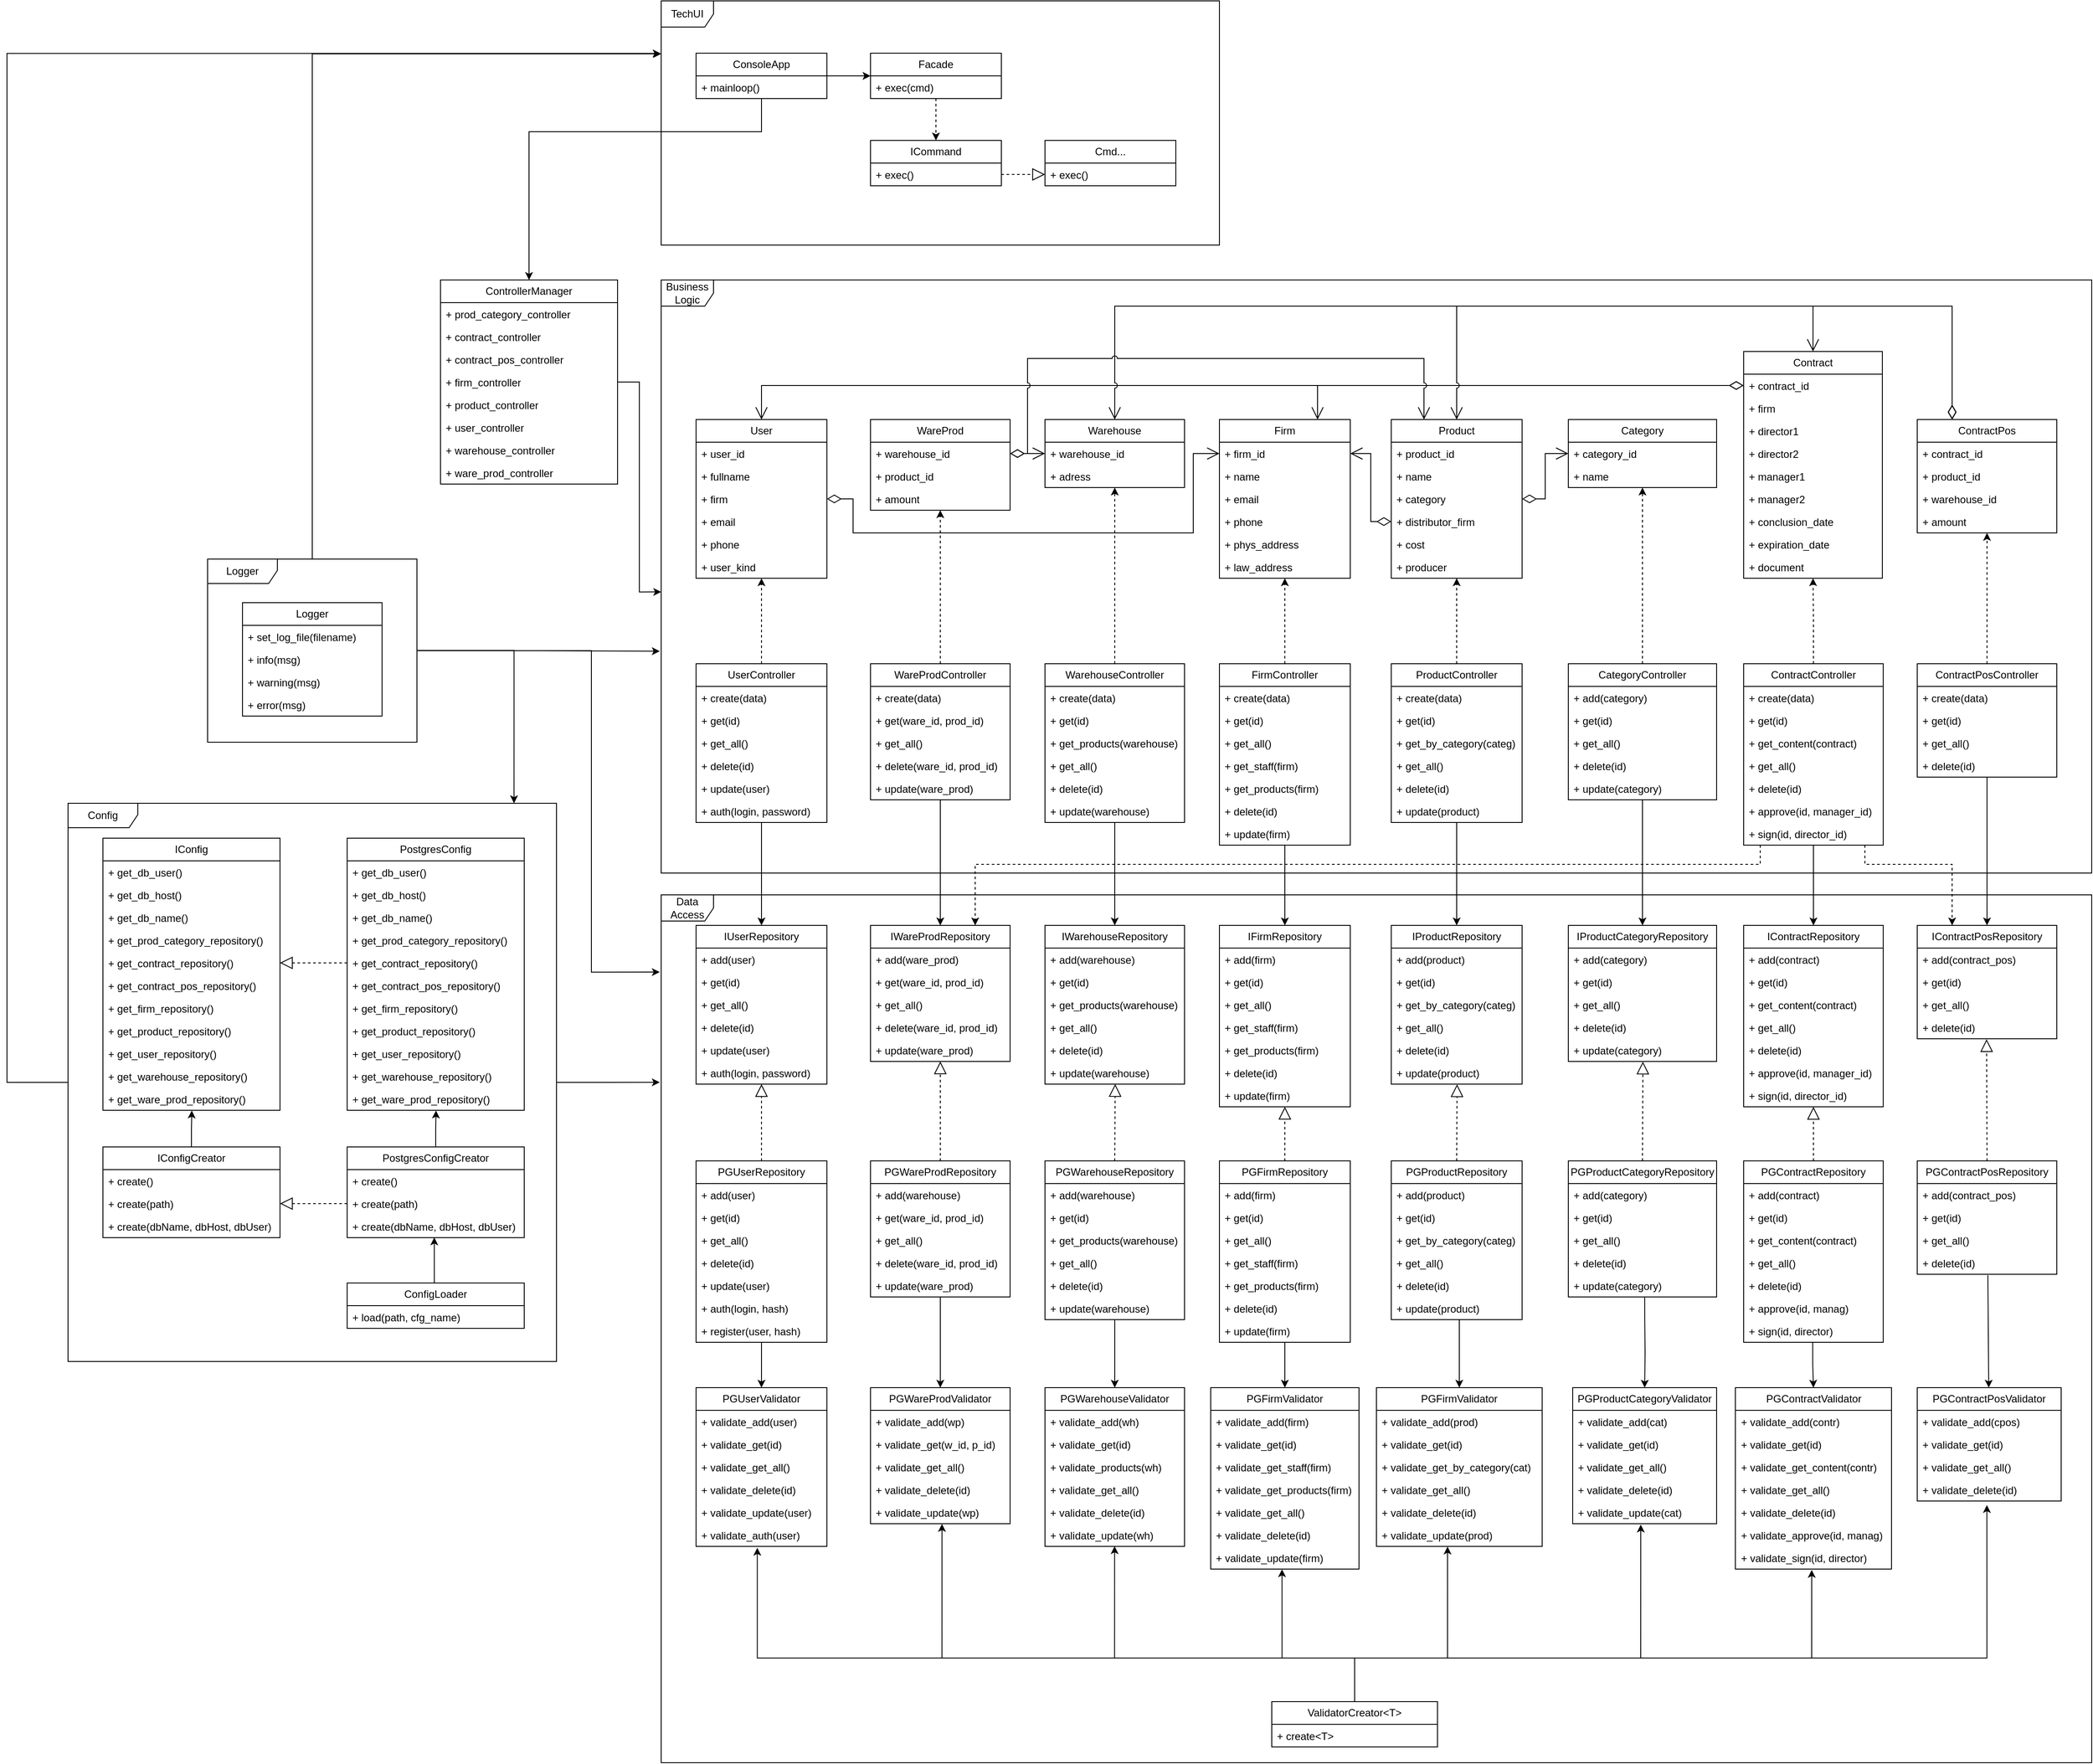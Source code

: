<mxfile version="23.0.2" type="device">
  <diagram id="C5RBs43oDa-KdzZeNtuy" name="Page-1">
    <mxGraphModel dx="4654" dy="2966" grid="1" gridSize="10" guides="1" tooltips="1" connect="1" arrows="1" fold="1" page="1" pageScale="1" pageWidth="827" pageHeight="1169" math="0" shadow="0">
      <root>
        <mxCell id="WIyWlLk6GJQsqaUBKTNV-0" />
        <mxCell id="WIyWlLk6GJQsqaUBKTNV-1" parent="WIyWlLk6GJQsqaUBKTNV-0" />
        <mxCell id="iCKjSDGkW0RBtx4ZdyNy-80" value="" style="edgeStyle=orthogonalEdgeStyle;rounded=0;orthogonalLoop=1;jettySize=auto;html=1;entryX=0.5;entryY=0;entryDx=0;entryDy=0;" edge="1" parent="WIyWlLk6GJQsqaUBKTNV-1" source="I5k1or0H0CL2yTblEVEF-8" target="iCKjSDGkW0RBtx4ZdyNy-16">
          <mxGeometry relative="1" as="geometry" />
        </mxCell>
        <mxCell id="I5k1or0H0CL2yTblEVEF-8" value="PGWarehouseRepository" style="swimlane;fontStyle=0;childLayout=stackLayout;horizontal=1;startSize=26;fillColor=none;horizontalStack=0;resizeParent=1;resizeParentMax=0;resizeLast=0;collapsible=1;marginBottom=0;whiteSpace=wrap;html=1;" parent="WIyWlLk6GJQsqaUBKTNV-1" vertex="1">
          <mxGeometry x="280" y="490" width="160" height="182" as="geometry" />
        </mxCell>
        <mxCell id="I5k1or0H0CL2yTblEVEF-9" value="+ add(warehouse)" style="text;strokeColor=none;fillColor=none;align=left;verticalAlign=top;spacingLeft=4;spacingRight=4;overflow=hidden;rotatable=0;points=[[0,0.5],[1,0.5]];portConstraint=eastwest;whiteSpace=wrap;html=1;" parent="I5k1or0H0CL2yTblEVEF-8" vertex="1">
          <mxGeometry y="26" width="160" height="26" as="geometry" />
        </mxCell>
        <mxCell id="I5k1or0H0CL2yTblEVEF-10" value="+ get(id)" style="text;strokeColor=none;fillColor=none;align=left;verticalAlign=top;spacingLeft=4;spacingRight=4;overflow=hidden;rotatable=0;points=[[0,0.5],[1,0.5]];portConstraint=eastwest;whiteSpace=wrap;html=1;" parent="I5k1or0H0CL2yTblEVEF-8" vertex="1">
          <mxGeometry y="52" width="160" height="26" as="geometry" />
        </mxCell>
        <mxCell id="I5k1or0H0CL2yTblEVEF-154" value="+ get_products(warehouse)" style="text;strokeColor=none;fillColor=none;align=left;verticalAlign=top;spacingLeft=4;spacingRight=4;overflow=hidden;rotatable=0;points=[[0,0.5],[1,0.5]];portConstraint=eastwest;whiteSpace=wrap;html=1;" parent="I5k1or0H0CL2yTblEVEF-8" vertex="1">
          <mxGeometry y="78" width="160" height="26" as="geometry" />
        </mxCell>
        <mxCell id="I5k1or0H0CL2yTblEVEF-11" value="+ get_all()" style="text;strokeColor=none;fillColor=none;align=left;verticalAlign=top;spacingLeft=4;spacingRight=4;overflow=hidden;rotatable=0;points=[[0,0.5],[1,0.5]];portConstraint=eastwest;whiteSpace=wrap;html=1;" parent="I5k1or0H0CL2yTblEVEF-8" vertex="1">
          <mxGeometry y="104" width="160" height="26" as="geometry" />
        </mxCell>
        <mxCell id="I5k1or0H0CL2yTblEVEF-24" value="+ delete(id)" style="text;strokeColor=none;fillColor=none;align=left;verticalAlign=top;spacingLeft=4;spacingRight=4;overflow=hidden;rotatable=0;points=[[0,0.5],[1,0.5]];portConstraint=eastwest;whiteSpace=wrap;html=1;" parent="I5k1or0H0CL2yTblEVEF-8" vertex="1">
          <mxGeometry y="130" width="160" height="26" as="geometry" />
        </mxCell>
        <mxCell id="I5k1or0H0CL2yTblEVEF-25" value="+ update(warehouse)" style="text;strokeColor=none;fillColor=none;align=left;verticalAlign=top;spacingLeft=4;spacingRight=4;overflow=hidden;rotatable=0;points=[[0,0.5],[1,0.5]];portConstraint=eastwest;whiteSpace=wrap;html=1;" parent="I5k1or0H0CL2yTblEVEF-8" vertex="1">
          <mxGeometry y="156" width="160" height="26" as="geometry" />
        </mxCell>
        <mxCell id="iCKjSDGkW0RBtx4ZdyNy-62" style="edgeStyle=orthogonalEdgeStyle;rounded=0;orthogonalLoop=1;jettySize=auto;html=1;entryX=0.5;entryY=0;entryDx=0;entryDy=0;" edge="1" parent="WIyWlLk6GJQsqaUBKTNV-1" source="I5k1or0H0CL2yTblEVEF-16" target="iCKjSDGkW0RBtx4ZdyNy-1">
          <mxGeometry relative="1" as="geometry" />
        </mxCell>
        <mxCell id="I5k1or0H0CL2yTblEVEF-16" value="PGUserRepository" style="swimlane;fontStyle=0;childLayout=stackLayout;horizontal=1;startSize=26;fillColor=none;horizontalStack=0;resizeParent=1;resizeParentMax=0;resizeLast=0;collapsible=1;marginBottom=0;whiteSpace=wrap;html=1;" parent="WIyWlLk6GJQsqaUBKTNV-1" vertex="1">
          <mxGeometry x="-120" y="490" width="150" height="208" as="geometry" />
        </mxCell>
        <mxCell id="I5k1or0H0CL2yTblEVEF-17" value="+ add(user)" style="text;strokeColor=none;fillColor=none;align=left;verticalAlign=top;spacingLeft=4;spacingRight=4;overflow=hidden;rotatable=0;points=[[0,0.5],[1,0.5]];portConstraint=eastwest;whiteSpace=wrap;html=1;" parent="I5k1or0H0CL2yTblEVEF-16" vertex="1">
          <mxGeometry y="26" width="150" height="26" as="geometry" />
        </mxCell>
        <mxCell id="I5k1or0H0CL2yTblEVEF-18" value="+ get(id)" style="text;strokeColor=none;fillColor=none;align=left;verticalAlign=top;spacingLeft=4;spacingRight=4;overflow=hidden;rotatable=0;points=[[0,0.5],[1,0.5]];portConstraint=eastwest;whiteSpace=wrap;html=1;" parent="I5k1or0H0CL2yTblEVEF-16" vertex="1">
          <mxGeometry y="52" width="150" height="26" as="geometry" />
        </mxCell>
        <mxCell id="I5k1or0H0CL2yTblEVEF-27" value="+ get_all()" style="text;strokeColor=none;fillColor=none;align=left;verticalAlign=top;spacingLeft=4;spacingRight=4;overflow=hidden;rotatable=0;points=[[0,0.5],[1,0.5]];portConstraint=eastwest;whiteSpace=wrap;html=1;" parent="I5k1or0H0CL2yTblEVEF-16" vertex="1">
          <mxGeometry y="78" width="150" height="26" as="geometry" />
        </mxCell>
        <mxCell id="I5k1or0H0CL2yTblEVEF-26" value="+ delete(id)" style="text;strokeColor=none;fillColor=none;align=left;verticalAlign=top;spacingLeft=4;spacingRight=4;overflow=hidden;rotatable=0;points=[[0,0.5],[1,0.5]];portConstraint=eastwest;whiteSpace=wrap;html=1;" parent="I5k1or0H0CL2yTblEVEF-16" vertex="1">
          <mxGeometry y="104" width="150" height="26" as="geometry" />
        </mxCell>
        <mxCell id="I5k1or0H0CL2yTblEVEF-19" value="+ update(user)" style="text;strokeColor=none;fillColor=none;align=left;verticalAlign=top;spacingLeft=4;spacingRight=4;overflow=hidden;rotatable=0;points=[[0,0.5],[1,0.5]];portConstraint=eastwest;whiteSpace=wrap;html=1;" parent="I5k1or0H0CL2yTblEVEF-16" vertex="1">
          <mxGeometry y="130" width="150" height="26" as="geometry" />
        </mxCell>
        <mxCell id="iCKjSDGkW0RBtx4ZdyNy-8" value="+ auth(login, hash)" style="text;strokeColor=none;fillColor=none;align=left;verticalAlign=top;spacingLeft=4;spacingRight=4;overflow=hidden;rotatable=0;points=[[0,0.5],[1,0.5]];portConstraint=eastwest;whiteSpace=wrap;html=1;" vertex="1" parent="I5k1or0H0CL2yTblEVEF-16">
          <mxGeometry y="156" width="150" height="26" as="geometry" />
        </mxCell>
        <mxCell id="I5k1or0H0CL2yTblEVEF-47" value="+ register(user, hash)" style="text;strokeColor=none;fillColor=none;align=left;verticalAlign=top;spacingLeft=4;spacingRight=4;overflow=hidden;rotatable=0;points=[[0,0.5],[1,0.5]];portConstraint=eastwest;whiteSpace=wrap;html=1;" parent="I5k1or0H0CL2yTblEVEF-16" vertex="1">
          <mxGeometry y="182" width="150" height="26" as="geometry" />
        </mxCell>
        <mxCell id="iCKjSDGkW0RBtx4ZdyNy-69" style="edgeStyle=orthogonalEdgeStyle;rounded=0;orthogonalLoop=1;jettySize=auto;html=1;entryX=0.5;entryY=0;entryDx=0;entryDy=0;" edge="1" parent="WIyWlLk6GJQsqaUBKTNV-1" source="I5k1or0H0CL2yTblEVEF-28" target="iCKjSDGkW0RBtx4ZdyNy-24">
          <mxGeometry relative="1" as="geometry" />
        </mxCell>
        <mxCell id="I5k1or0H0CL2yTblEVEF-28" value="PGFirmRepository" style="swimlane;fontStyle=0;childLayout=stackLayout;horizontal=1;startSize=26;fillColor=none;horizontalStack=0;resizeParent=1;resizeParentMax=0;resizeLast=0;collapsible=1;marginBottom=0;whiteSpace=wrap;html=1;" parent="WIyWlLk6GJQsqaUBKTNV-1" vertex="1">
          <mxGeometry x="480" y="490" width="150" height="208" as="geometry" />
        </mxCell>
        <mxCell id="I5k1or0H0CL2yTblEVEF-29" value="+ add(firm)" style="text;strokeColor=none;fillColor=none;align=left;verticalAlign=top;spacingLeft=4;spacingRight=4;overflow=hidden;rotatable=0;points=[[0,0.5],[1,0.5]];portConstraint=eastwest;whiteSpace=wrap;html=1;" parent="I5k1or0H0CL2yTblEVEF-28" vertex="1">
          <mxGeometry y="26" width="150" height="26" as="geometry" />
        </mxCell>
        <mxCell id="I5k1or0H0CL2yTblEVEF-30" value="+ get(id)" style="text;strokeColor=none;fillColor=none;align=left;verticalAlign=top;spacingLeft=4;spacingRight=4;overflow=hidden;rotatable=0;points=[[0,0.5],[1,0.5]];portConstraint=eastwest;whiteSpace=wrap;html=1;" parent="I5k1or0H0CL2yTblEVEF-28" vertex="1">
          <mxGeometry y="52" width="150" height="26" as="geometry" />
        </mxCell>
        <mxCell id="I5k1or0H0CL2yTblEVEF-31" value="+ get_all()" style="text;strokeColor=none;fillColor=none;align=left;verticalAlign=top;spacingLeft=4;spacingRight=4;overflow=hidden;rotatable=0;points=[[0,0.5],[1,0.5]];portConstraint=eastwest;whiteSpace=wrap;html=1;" parent="I5k1or0H0CL2yTblEVEF-28" vertex="1">
          <mxGeometry y="78" width="150" height="26" as="geometry" />
        </mxCell>
        <mxCell id="I5k1or0H0CL2yTblEVEF-168" value="+ get_staff(firm)" style="text;strokeColor=none;fillColor=none;align=left;verticalAlign=top;spacingLeft=4;spacingRight=4;overflow=hidden;rotatable=0;points=[[0,0.5],[1,0.5]];portConstraint=eastwest;whiteSpace=wrap;html=1;" parent="I5k1or0H0CL2yTblEVEF-28" vertex="1">
          <mxGeometry y="104" width="150" height="26" as="geometry" />
        </mxCell>
        <mxCell id="I5k1or0H0CL2yTblEVEF-169" value="+ get_products(firm)" style="text;strokeColor=none;fillColor=none;align=left;verticalAlign=top;spacingLeft=4;spacingRight=4;overflow=hidden;rotatable=0;points=[[0,0.5],[1,0.5]];portConstraint=eastwest;whiteSpace=wrap;html=1;" parent="I5k1or0H0CL2yTblEVEF-28" vertex="1">
          <mxGeometry y="130" width="150" height="26" as="geometry" />
        </mxCell>
        <mxCell id="I5k1or0H0CL2yTblEVEF-32" value="+ delete(id)" style="text;strokeColor=none;fillColor=none;align=left;verticalAlign=top;spacingLeft=4;spacingRight=4;overflow=hidden;rotatable=0;points=[[0,0.5],[1,0.5]];portConstraint=eastwest;whiteSpace=wrap;html=1;" parent="I5k1or0H0CL2yTblEVEF-28" vertex="1">
          <mxGeometry y="156" width="150" height="26" as="geometry" />
        </mxCell>
        <mxCell id="I5k1or0H0CL2yTblEVEF-33" value="+ update(firm)" style="text;strokeColor=none;fillColor=none;align=left;verticalAlign=top;spacingLeft=4;spacingRight=4;overflow=hidden;rotatable=0;points=[[0,0.5],[1,0.5]];portConstraint=eastwest;whiteSpace=wrap;html=1;" parent="I5k1or0H0CL2yTblEVEF-28" vertex="1">
          <mxGeometry y="182" width="150" height="26" as="geometry" />
        </mxCell>
        <mxCell id="iCKjSDGkW0RBtx4ZdyNy-70" value="" style="edgeStyle=orthogonalEdgeStyle;rounded=0;orthogonalLoop=1;jettySize=auto;html=1;entryX=0.5;entryY=0;entryDx=0;entryDy=0;exitX=0.5;exitY=1;exitDx=0;exitDy=0;" edge="1" parent="WIyWlLk6GJQsqaUBKTNV-1" source="I5k1or0H0CL2yTblEVEF-34" target="iCKjSDGkW0RBtx4ZdyNy-32">
          <mxGeometry relative="1" as="geometry">
            <Array as="points">
              <mxPoint x="755" y="672" />
            </Array>
          </mxGeometry>
        </mxCell>
        <mxCell id="I5k1or0H0CL2yTblEVEF-34" value="PGProductRepository" style="swimlane;fontStyle=0;childLayout=stackLayout;horizontal=1;startSize=26;fillColor=none;horizontalStack=0;resizeParent=1;resizeParentMax=0;resizeLast=0;collapsible=1;marginBottom=0;whiteSpace=wrap;html=1;" parent="WIyWlLk6GJQsqaUBKTNV-1" vertex="1">
          <mxGeometry x="677" y="490" width="150" height="182" as="geometry" />
        </mxCell>
        <mxCell id="I5k1or0H0CL2yTblEVEF-35" value="+ add(product)" style="text;strokeColor=none;fillColor=none;align=left;verticalAlign=top;spacingLeft=4;spacingRight=4;overflow=hidden;rotatable=0;points=[[0,0.5],[1,0.5]];portConstraint=eastwest;whiteSpace=wrap;html=1;" parent="I5k1or0H0CL2yTblEVEF-34" vertex="1">
          <mxGeometry y="26" width="150" height="26" as="geometry" />
        </mxCell>
        <mxCell id="I5k1or0H0CL2yTblEVEF-36" value="+ get(id)" style="text;strokeColor=none;fillColor=none;align=left;verticalAlign=top;spacingLeft=4;spacingRight=4;overflow=hidden;rotatable=0;points=[[0,0.5],[1,0.5]];portConstraint=eastwest;whiteSpace=wrap;html=1;" parent="I5k1or0H0CL2yTblEVEF-34" vertex="1">
          <mxGeometry y="52" width="150" height="26" as="geometry" />
        </mxCell>
        <mxCell id="I5k1or0H0CL2yTblEVEF-157" value="+ get_by_category(categ)" style="text;strokeColor=none;fillColor=none;align=left;verticalAlign=top;spacingLeft=4;spacingRight=4;overflow=hidden;rotatable=0;points=[[0,0.5],[1,0.5]];portConstraint=eastwest;whiteSpace=wrap;html=1;" parent="I5k1or0H0CL2yTblEVEF-34" vertex="1">
          <mxGeometry y="78" width="150" height="26" as="geometry" />
        </mxCell>
        <mxCell id="I5k1or0H0CL2yTblEVEF-37" value="+ get_all()" style="text;strokeColor=none;fillColor=none;align=left;verticalAlign=top;spacingLeft=4;spacingRight=4;overflow=hidden;rotatable=0;points=[[0,0.5],[1,0.5]];portConstraint=eastwest;whiteSpace=wrap;html=1;" parent="I5k1or0H0CL2yTblEVEF-34" vertex="1">
          <mxGeometry y="104" width="150" height="26" as="geometry" />
        </mxCell>
        <mxCell id="I5k1or0H0CL2yTblEVEF-38" value="+ delete(id)" style="text;strokeColor=none;fillColor=none;align=left;verticalAlign=top;spacingLeft=4;spacingRight=4;overflow=hidden;rotatable=0;points=[[0,0.5],[1,0.5]];portConstraint=eastwest;whiteSpace=wrap;html=1;" parent="I5k1or0H0CL2yTblEVEF-34" vertex="1">
          <mxGeometry y="130" width="150" height="26" as="geometry" />
        </mxCell>
        <mxCell id="I5k1or0H0CL2yTblEVEF-39" value="+ update(product)" style="text;strokeColor=none;fillColor=none;align=left;verticalAlign=top;spacingLeft=4;spacingRight=4;overflow=hidden;rotatable=0;points=[[0,0.5],[1,0.5]];portConstraint=eastwest;whiteSpace=wrap;html=1;" parent="I5k1or0H0CL2yTblEVEF-34" vertex="1">
          <mxGeometry y="156" width="150" height="26" as="geometry" />
        </mxCell>
        <mxCell id="I5k1or0H0CL2yTblEVEF-40" value="PGContractRepository" style="swimlane;fontStyle=0;childLayout=stackLayout;horizontal=1;startSize=26;fillColor=none;horizontalStack=0;resizeParent=1;resizeParentMax=0;resizeLast=0;collapsible=1;marginBottom=0;whiteSpace=wrap;html=1;" parent="WIyWlLk6GJQsqaUBKTNV-1" vertex="1">
          <mxGeometry x="1081" y="490" width="160" height="208" as="geometry" />
        </mxCell>
        <mxCell id="I5k1or0H0CL2yTblEVEF-41" value="+ add(contract)" style="text;strokeColor=none;fillColor=none;align=left;verticalAlign=top;spacingLeft=4;spacingRight=4;overflow=hidden;rotatable=0;points=[[0,0.5],[1,0.5]];portConstraint=eastwest;whiteSpace=wrap;html=1;" parent="I5k1or0H0CL2yTblEVEF-40" vertex="1">
          <mxGeometry y="26" width="160" height="26" as="geometry" />
        </mxCell>
        <mxCell id="I5k1or0H0CL2yTblEVEF-42" value="+ get(id)" style="text;strokeColor=none;fillColor=none;align=left;verticalAlign=top;spacingLeft=4;spacingRight=4;overflow=hidden;rotatable=0;points=[[0,0.5],[1,0.5]];portConstraint=eastwest;whiteSpace=wrap;html=1;" parent="I5k1or0H0CL2yTblEVEF-40" vertex="1">
          <mxGeometry y="52" width="160" height="26" as="geometry" />
        </mxCell>
        <mxCell id="I5k1or0H0CL2yTblEVEF-176" value="+ get_content(contract)" style="text;strokeColor=none;fillColor=none;align=left;verticalAlign=top;spacingLeft=4;spacingRight=4;overflow=hidden;rotatable=0;points=[[0,0.5],[1,0.5]];portConstraint=eastwest;whiteSpace=wrap;html=1;" parent="I5k1or0H0CL2yTblEVEF-40" vertex="1">
          <mxGeometry y="78" width="160" height="26" as="geometry" />
        </mxCell>
        <mxCell id="I5k1or0H0CL2yTblEVEF-43" value="+ get_all()" style="text;strokeColor=none;fillColor=none;align=left;verticalAlign=top;spacingLeft=4;spacingRight=4;overflow=hidden;rotatable=0;points=[[0,0.5],[1,0.5]];portConstraint=eastwest;whiteSpace=wrap;html=1;" parent="I5k1or0H0CL2yTblEVEF-40" vertex="1">
          <mxGeometry y="104" width="160" height="26" as="geometry" />
        </mxCell>
        <mxCell id="I5k1or0H0CL2yTblEVEF-44" value="+ delete(id)" style="text;strokeColor=none;fillColor=none;align=left;verticalAlign=top;spacingLeft=4;spacingRight=4;overflow=hidden;rotatable=0;points=[[0,0.5],[1,0.5]];portConstraint=eastwest;whiteSpace=wrap;html=1;" parent="I5k1or0H0CL2yTblEVEF-40" vertex="1">
          <mxGeometry y="130" width="160" height="26" as="geometry" />
        </mxCell>
        <mxCell id="I5k1or0H0CL2yTblEVEF-45" value="+ approve(id, manag)" style="text;strokeColor=none;fillColor=none;align=left;verticalAlign=top;spacingLeft=4;spacingRight=4;overflow=hidden;rotatable=0;points=[[0,0.5],[1,0.5]];portConstraint=eastwest;whiteSpace=wrap;html=1;" parent="I5k1or0H0CL2yTblEVEF-40" vertex="1">
          <mxGeometry y="156" width="160" height="26" as="geometry" />
        </mxCell>
        <mxCell id="I5k1or0H0CL2yTblEVEF-46" value="+ sign(id, director)" style="text;strokeColor=none;fillColor=none;align=left;verticalAlign=top;spacingLeft=4;spacingRight=4;overflow=hidden;rotatable=0;points=[[0,0.5],[1,0.5]];portConstraint=eastwest;whiteSpace=wrap;html=1;" parent="I5k1or0H0CL2yTblEVEF-40" vertex="1">
          <mxGeometry y="182" width="160" height="26" as="geometry" />
        </mxCell>
        <mxCell id="I5k1or0H0CL2yTblEVEF-48" value="IUserRepository" style="swimlane;fontStyle=0;childLayout=stackLayout;horizontal=1;startSize=26;fillColor=none;horizontalStack=0;resizeParent=1;resizeParentMax=0;resizeLast=0;collapsible=1;marginBottom=0;whiteSpace=wrap;html=1;" parent="WIyWlLk6GJQsqaUBKTNV-1" vertex="1">
          <mxGeometry x="-120" y="220" width="150" height="182" as="geometry" />
        </mxCell>
        <mxCell id="I5k1or0H0CL2yTblEVEF-49" value="+ add(user)" style="text;strokeColor=none;fillColor=none;align=left;verticalAlign=top;spacingLeft=4;spacingRight=4;overflow=hidden;rotatable=0;points=[[0,0.5],[1,0.5]];portConstraint=eastwest;whiteSpace=wrap;html=1;" parent="I5k1or0H0CL2yTblEVEF-48" vertex="1">
          <mxGeometry y="26" width="150" height="26" as="geometry" />
        </mxCell>
        <mxCell id="I5k1or0H0CL2yTblEVEF-50" value="+ get(id)" style="text;strokeColor=none;fillColor=none;align=left;verticalAlign=top;spacingLeft=4;spacingRight=4;overflow=hidden;rotatable=0;points=[[0,0.5],[1,0.5]];portConstraint=eastwest;whiteSpace=wrap;html=1;" parent="I5k1or0H0CL2yTblEVEF-48" vertex="1">
          <mxGeometry y="52" width="150" height="26" as="geometry" />
        </mxCell>
        <mxCell id="I5k1or0H0CL2yTblEVEF-51" value="+ get_all()" style="text;strokeColor=none;fillColor=none;align=left;verticalAlign=top;spacingLeft=4;spacingRight=4;overflow=hidden;rotatable=0;points=[[0,0.5],[1,0.5]];portConstraint=eastwest;whiteSpace=wrap;html=1;" parent="I5k1or0H0CL2yTblEVEF-48" vertex="1">
          <mxGeometry y="78" width="150" height="26" as="geometry" />
        </mxCell>
        <mxCell id="I5k1or0H0CL2yTblEVEF-52" value="+ delete(id)" style="text;strokeColor=none;fillColor=none;align=left;verticalAlign=top;spacingLeft=4;spacingRight=4;overflow=hidden;rotatable=0;points=[[0,0.5],[1,0.5]];portConstraint=eastwest;whiteSpace=wrap;html=1;" parent="I5k1or0H0CL2yTblEVEF-48" vertex="1">
          <mxGeometry y="104" width="150" height="26" as="geometry" />
        </mxCell>
        <mxCell id="I5k1or0H0CL2yTblEVEF-53" value="+ update(user)" style="text;strokeColor=none;fillColor=none;align=left;verticalAlign=top;spacingLeft=4;spacingRight=4;overflow=hidden;rotatable=0;points=[[0,0.5],[1,0.5]];portConstraint=eastwest;whiteSpace=wrap;html=1;" parent="I5k1or0H0CL2yTblEVEF-48" vertex="1">
          <mxGeometry y="130" width="150" height="26" as="geometry" />
        </mxCell>
        <mxCell id="I5k1or0H0CL2yTblEVEF-54" value="+ auth(login, password)" style="text;strokeColor=none;fillColor=none;align=left;verticalAlign=top;spacingLeft=4;spacingRight=4;overflow=hidden;rotatable=0;points=[[0,0.5],[1,0.5]];portConstraint=eastwest;whiteSpace=wrap;html=1;" parent="I5k1or0H0CL2yTblEVEF-48" vertex="1">
          <mxGeometry y="156" width="150" height="26" as="geometry" />
        </mxCell>
        <mxCell id="I5k1or0H0CL2yTblEVEF-55" value="IWarehouseRepository" style="swimlane;fontStyle=0;childLayout=stackLayout;horizontal=1;startSize=26;fillColor=none;horizontalStack=0;resizeParent=1;resizeParentMax=0;resizeLast=0;collapsible=1;marginBottom=0;whiteSpace=wrap;html=1;" parent="WIyWlLk6GJQsqaUBKTNV-1" vertex="1">
          <mxGeometry x="280" y="220" width="160" height="182" as="geometry" />
        </mxCell>
        <mxCell id="I5k1or0H0CL2yTblEVEF-56" value="+ add(warehouse)" style="text;strokeColor=none;fillColor=none;align=left;verticalAlign=top;spacingLeft=4;spacingRight=4;overflow=hidden;rotatable=0;points=[[0,0.5],[1,0.5]];portConstraint=eastwest;whiteSpace=wrap;html=1;" parent="I5k1or0H0CL2yTblEVEF-55" vertex="1">
          <mxGeometry y="26" width="160" height="26" as="geometry" />
        </mxCell>
        <mxCell id="I5k1or0H0CL2yTblEVEF-57" value="+ get(id)" style="text;strokeColor=none;fillColor=none;align=left;verticalAlign=top;spacingLeft=4;spacingRight=4;overflow=hidden;rotatable=0;points=[[0,0.5],[1,0.5]];portConstraint=eastwest;whiteSpace=wrap;html=1;" parent="I5k1or0H0CL2yTblEVEF-55" vertex="1">
          <mxGeometry y="52" width="160" height="26" as="geometry" />
        </mxCell>
        <mxCell id="I5k1or0H0CL2yTblEVEF-152" value="+ get_products(warehouse)" style="text;strokeColor=none;fillColor=none;align=left;verticalAlign=top;spacingLeft=4;spacingRight=4;overflow=hidden;rotatable=0;points=[[0,0.5],[1,0.5]];portConstraint=eastwest;whiteSpace=wrap;html=1;" parent="I5k1or0H0CL2yTblEVEF-55" vertex="1">
          <mxGeometry y="78" width="160" height="26" as="geometry" />
        </mxCell>
        <mxCell id="I5k1or0H0CL2yTblEVEF-58" value="+ get_all()" style="text;strokeColor=none;fillColor=none;align=left;verticalAlign=top;spacingLeft=4;spacingRight=4;overflow=hidden;rotatable=0;points=[[0,0.5],[1,0.5]];portConstraint=eastwest;whiteSpace=wrap;html=1;" parent="I5k1or0H0CL2yTblEVEF-55" vertex="1">
          <mxGeometry y="104" width="160" height="26" as="geometry" />
        </mxCell>
        <mxCell id="I5k1or0H0CL2yTblEVEF-59" value="+ delete(id)" style="text;strokeColor=none;fillColor=none;align=left;verticalAlign=top;spacingLeft=4;spacingRight=4;overflow=hidden;rotatable=0;points=[[0,0.5],[1,0.5]];portConstraint=eastwest;whiteSpace=wrap;html=1;" parent="I5k1or0H0CL2yTblEVEF-55" vertex="1">
          <mxGeometry y="130" width="160" height="26" as="geometry" />
        </mxCell>
        <mxCell id="I5k1or0H0CL2yTblEVEF-60" value="+ update(warehouse)" style="text;strokeColor=none;fillColor=none;align=left;verticalAlign=top;spacingLeft=4;spacingRight=4;overflow=hidden;rotatable=0;points=[[0,0.5],[1,0.5]];portConstraint=eastwest;whiteSpace=wrap;html=1;" parent="I5k1or0H0CL2yTblEVEF-55" vertex="1">
          <mxGeometry y="156" width="160" height="26" as="geometry" />
        </mxCell>
        <mxCell id="I5k1or0H0CL2yTblEVEF-67" value="IFirmRepository" style="swimlane;fontStyle=0;childLayout=stackLayout;horizontal=1;startSize=26;fillColor=none;horizontalStack=0;resizeParent=1;resizeParentMax=0;resizeLast=0;collapsible=1;marginBottom=0;whiteSpace=wrap;html=1;" parent="WIyWlLk6GJQsqaUBKTNV-1" vertex="1">
          <mxGeometry x="480" y="220" width="150" height="208" as="geometry" />
        </mxCell>
        <mxCell id="I5k1or0H0CL2yTblEVEF-68" value="+ add(firm)" style="text;strokeColor=none;fillColor=none;align=left;verticalAlign=top;spacingLeft=4;spacingRight=4;overflow=hidden;rotatable=0;points=[[0,0.5],[1,0.5]];portConstraint=eastwest;whiteSpace=wrap;html=1;" parent="I5k1or0H0CL2yTblEVEF-67" vertex="1">
          <mxGeometry y="26" width="150" height="26" as="geometry" />
        </mxCell>
        <mxCell id="I5k1or0H0CL2yTblEVEF-69" value="+ get(id)" style="text;strokeColor=none;fillColor=none;align=left;verticalAlign=top;spacingLeft=4;spacingRight=4;overflow=hidden;rotatable=0;points=[[0,0.5],[1,0.5]];portConstraint=eastwest;whiteSpace=wrap;html=1;" parent="I5k1or0H0CL2yTblEVEF-67" vertex="1">
          <mxGeometry y="52" width="150" height="26" as="geometry" />
        </mxCell>
        <mxCell id="I5k1or0H0CL2yTblEVEF-70" value="+ get_all()" style="text;strokeColor=none;fillColor=none;align=left;verticalAlign=top;spacingLeft=4;spacingRight=4;overflow=hidden;rotatable=0;points=[[0,0.5],[1,0.5]];portConstraint=eastwest;whiteSpace=wrap;html=1;" parent="I5k1or0H0CL2yTblEVEF-67" vertex="1">
          <mxGeometry y="78" width="150" height="26" as="geometry" />
        </mxCell>
        <mxCell id="I5k1or0H0CL2yTblEVEF-166" value="+ get_staff(firm)" style="text;strokeColor=none;fillColor=none;align=left;verticalAlign=top;spacingLeft=4;spacingRight=4;overflow=hidden;rotatable=0;points=[[0,0.5],[1,0.5]];portConstraint=eastwest;whiteSpace=wrap;html=1;" parent="I5k1or0H0CL2yTblEVEF-67" vertex="1">
          <mxGeometry y="104" width="150" height="26" as="geometry" />
        </mxCell>
        <mxCell id="I5k1or0H0CL2yTblEVEF-167" value="+ get_products(firm)" style="text;strokeColor=none;fillColor=none;align=left;verticalAlign=top;spacingLeft=4;spacingRight=4;overflow=hidden;rotatable=0;points=[[0,0.5],[1,0.5]];portConstraint=eastwest;whiteSpace=wrap;html=1;" parent="I5k1or0H0CL2yTblEVEF-67" vertex="1">
          <mxGeometry y="130" width="150" height="26" as="geometry" />
        </mxCell>
        <mxCell id="I5k1or0H0CL2yTblEVEF-71" value="+ delete(id)" style="text;strokeColor=none;fillColor=none;align=left;verticalAlign=top;spacingLeft=4;spacingRight=4;overflow=hidden;rotatable=0;points=[[0,0.5],[1,0.5]];portConstraint=eastwest;whiteSpace=wrap;html=1;" parent="I5k1or0H0CL2yTblEVEF-67" vertex="1">
          <mxGeometry y="156" width="150" height="26" as="geometry" />
        </mxCell>
        <mxCell id="I5k1or0H0CL2yTblEVEF-72" value="+ update(firm)" style="text;strokeColor=none;fillColor=none;align=left;verticalAlign=top;spacingLeft=4;spacingRight=4;overflow=hidden;rotatable=0;points=[[0,0.5],[1,0.5]];portConstraint=eastwest;whiteSpace=wrap;html=1;" parent="I5k1or0H0CL2yTblEVEF-67" vertex="1">
          <mxGeometry y="182" width="150" height="26" as="geometry" />
        </mxCell>
        <mxCell id="I5k1or0H0CL2yTblEVEF-73" value="IProductRepository" style="swimlane;fontStyle=0;childLayout=stackLayout;horizontal=1;startSize=26;fillColor=none;horizontalStack=0;resizeParent=1;resizeParentMax=0;resizeLast=0;collapsible=1;marginBottom=0;whiteSpace=wrap;html=1;" parent="WIyWlLk6GJQsqaUBKTNV-1" vertex="1">
          <mxGeometry x="677" y="220" width="150" height="182" as="geometry" />
        </mxCell>
        <mxCell id="I5k1or0H0CL2yTblEVEF-74" value="+ add(product)" style="text;strokeColor=none;fillColor=none;align=left;verticalAlign=top;spacingLeft=4;spacingRight=4;overflow=hidden;rotatable=0;points=[[0,0.5],[1,0.5]];portConstraint=eastwest;whiteSpace=wrap;html=1;" parent="I5k1or0H0CL2yTblEVEF-73" vertex="1">
          <mxGeometry y="26" width="150" height="26" as="geometry" />
        </mxCell>
        <mxCell id="I5k1or0H0CL2yTblEVEF-75" value="+ get(id)" style="text;strokeColor=none;fillColor=none;align=left;verticalAlign=top;spacingLeft=4;spacingRight=4;overflow=hidden;rotatable=0;points=[[0,0.5],[1,0.5]];portConstraint=eastwest;whiteSpace=wrap;html=1;" parent="I5k1or0H0CL2yTblEVEF-73" vertex="1">
          <mxGeometry y="52" width="150" height="26" as="geometry" />
        </mxCell>
        <mxCell id="I5k1or0H0CL2yTblEVEF-156" value="+ get_by_category(categ)" style="text;strokeColor=none;fillColor=none;align=left;verticalAlign=top;spacingLeft=4;spacingRight=4;overflow=hidden;rotatable=0;points=[[0,0.5],[1,0.5]];portConstraint=eastwest;whiteSpace=wrap;html=1;" parent="I5k1or0H0CL2yTblEVEF-73" vertex="1">
          <mxGeometry y="78" width="150" height="26" as="geometry" />
        </mxCell>
        <mxCell id="I5k1or0H0CL2yTblEVEF-76" value="+ get_all()" style="text;strokeColor=none;fillColor=none;align=left;verticalAlign=top;spacingLeft=4;spacingRight=4;overflow=hidden;rotatable=0;points=[[0,0.5],[1,0.5]];portConstraint=eastwest;whiteSpace=wrap;html=1;" parent="I5k1or0H0CL2yTblEVEF-73" vertex="1">
          <mxGeometry y="104" width="150" height="26" as="geometry" />
        </mxCell>
        <mxCell id="I5k1or0H0CL2yTblEVEF-77" value="+ delete(id)" style="text;strokeColor=none;fillColor=none;align=left;verticalAlign=top;spacingLeft=4;spacingRight=4;overflow=hidden;rotatable=0;points=[[0,0.5],[1,0.5]];portConstraint=eastwest;whiteSpace=wrap;html=1;" parent="I5k1or0H0CL2yTblEVEF-73" vertex="1">
          <mxGeometry y="130" width="150" height="26" as="geometry" />
        </mxCell>
        <mxCell id="I5k1or0H0CL2yTblEVEF-78" value="+ update(product)" style="text;strokeColor=none;fillColor=none;align=left;verticalAlign=top;spacingLeft=4;spacingRight=4;overflow=hidden;rotatable=0;points=[[0,0.5],[1,0.5]];portConstraint=eastwest;whiteSpace=wrap;html=1;" parent="I5k1or0H0CL2yTblEVEF-73" vertex="1">
          <mxGeometry y="156" width="150" height="26" as="geometry" />
        </mxCell>
        <mxCell id="I5k1or0H0CL2yTblEVEF-79" value="IContractRepository" style="swimlane;fontStyle=0;childLayout=stackLayout;horizontal=1;startSize=26;fillColor=none;horizontalStack=0;resizeParent=1;resizeParentMax=0;resizeLast=0;collapsible=1;marginBottom=0;whiteSpace=wrap;html=1;" parent="WIyWlLk6GJQsqaUBKTNV-1" vertex="1">
          <mxGeometry x="1081" y="220" width="160" height="208" as="geometry" />
        </mxCell>
        <mxCell id="I5k1or0H0CL2yTblEVEF-80" value="+ add(contract)" style="text;strokeColor=none;fillColor=none;align=left;verticalAlign=top;spacingLeft=4;spacingRight=4;overflow=hidden;rotatable=0;points=[[0,0.5],[1,0.5]];portConstraint=eastwest;whiteSpace=wrap;html=1;" parent="I5k1or0H0CL2yTblEVEF-79" vertex="1">
          <mxGeometry y="26" width="160" height="26" as="geometry" />
        </mxCell>
        <mxCell id="I5k1or0H0CL2yTblEVEF-81" value="+ get(id)" style="text;strokeColor=none;fillColor=none;align=left;verticalAlign=top;spacingLeft=4;spacingRight=4;overflow=hidden;rotatable=0;points=[[0,0.5],[1,0.5]];portConstraint=eastwest;whiteSpace=wrap;html=1;" parent="I5k1or0H0CL2yTblEVEF-79" vertex="1">
          <mxGeometry y="52" width="160" height="26" as="geometry" />
        </mxCell>
        <mxCell id="I5k1or0H0CL2yTblEVEF-175" value="+ get_content(contract)" style="text;strokeColor=none;fillColor=none;align=left;verticalAlign=top;spacingLeft=4;spacingRight=4;overflow=hidden;rotatable=0;points=[[0,0.5],[1,0.5]];portConstraint=eastwest;whiteSpace=wrap;html=1;" parent="I5k1or0H0CL2yTblEVEF-79" vertex="1">
          <mxGeometry y="78" width="160" height="26" as="geometry" />
        </mxCell>
        <mxCell id="I5k1or0H0CL2yTblEVEF-82" value="+ get_all()" style="text;strokeColor=none;fillColor=none;align=left;verticalAlign=top;spacingLeft=4;spacingRight=4;overflow=hidden;rotatable=0;points=[[0,0.5],[1,0.5]];portConstraint=eastwest;whiteSpace=wrap;html=1;" parent="I5k1or0H0CL2yTblEVEF-79" vertex="1">
          <mxGeometry y="104" width="160" height="26" as="geometry" />
        </mxCell>
        <mxCell id="I5k1or0H0CL2yTblEVEF-83" value="+ delete(id)" style="text;strokeColor=none;fillColor=none;align=left;verticalAlign=top;spacingLeft=4;spacingRight=4;overflow=hidden;rotatable=0;points=[[0,0.5],[1,0.5]];portConstraint=eastwest;whiteSpace=wrap;html=1;" parent="I5k1or0H0CL2yTblEVEF-79" vertex="1">
          <mxGeometry y="130" width="160" height="26" as="geometry" />
        </mxCell>
        <mxCell id="I5k1or0H0CL2yTblEVEF-84" value="+ approve(id, manager_id)" style="text;strokeColor=none;fillColor=none;align=left;verticalAlign=top;spacingLeft=4;spacingRight=4;overflow=hidden;rotatable=0;points=[[0,0.5],[1,0.5]];portConstraint=eastwest;whiteSpace=wrap;html=1;" parent="I5k1or0H0CL2yTblEVEF-79" vertex="1">
          <mxGeometry y="156" width="160" height="26" as="geometry" />
        </mxCell>
        <mxCell id="I5k1or0H0CL2yTblEVEF-85" value="+ sign(id, director_id)" style="text;strokeColor=none;fillColor=none;align=left;verticalAlign=top;spacingLeft=4;spacingRight=4;overflow=hidden;rotatable=0;points=[[0,0.5],[1,0.5]];portConstraint=eastwest;whiteSpace=wrap;html=1;" parent="I5k1or0H0CL2yTblEVEF-79" vertex="1">
          <mxGeometry y="182" width="160" height="26" as="geometry" />
        </mxCell>
        <mxCell id="I5k1or0H0CL2yTblEVEF-93" value="" style="endArrow=block;dashed=1;endFill=0;endSize=12;html=1;rounded=0;exitX=0.5;exitY=0;exitDx=0;exitDy=0;" parent="WIyWlLk6GJQsqaUBKTNV-1" source="I5k1or0H0CL2yTblEVEF-16" target="I5k1or0H0CL2yTblEVEF-54" edge="1">
          <mxGeometry width="160" relative="1" as="geometry">
            <mxPoint x="10" y="410" as="sourcePoint" />
            <mxPoint x="170" y="410" as="targetPoint" />
          </mxGeometry>
        </mxCell>
        <mxCell id="I5k1or0H0CL2yTblEVEF-94" value="" style="endArrow=block;dashed=1;endFill=0;endSize=12;html=1;rounded=0;exitX=0.5;exitY=0;exitDx=0;exitDy=0;entryX=0.503;entryY=0.998;entryDx=0;entryDy=0;entryPerimeter=0;" parent="WIyWlLk6GJQsqaUBKTNV-1" source="I5k1or0H0CL2yTblEVEF-8" target="I5k1or0H0CL2yTblEVEF-60" edge="1">
          <mxGeometry width="160" relative="1" as="geometry">
            <mxPoint x="320" y="418" as="sourcePoint" />
            <mxPoint x="320" y="380" as="targetPoint" />
          </mxGeometry>
        </mxCell>
        <mxCell id="I5k1or0H0CL2yTblEVEF-95" value="" style="endArrow=block;dashed=1;endFill=0;endSize=12;html=1;rounded=0;exitX=0.5;exitY=0;exitDx=0;exitDy=0;entryX=0.5;entryY=1;entryDx=0;entryDy=0;" parent="WIyWlLk6GJQsqaUBKTNV-1" source="I5k1or0H0CL2yTblEVEF-28" target="I5k1or0H0CL2yTblEVEF-67" edge="1">
          <mxGeometry width="160" relative="1" as="geometry">
            <mxPoint x="470" y="420" as="sourcePoint" />
            <mxPoint x="555" y="380" as="targetPoint" />
          </mxGeometry>
        </mxCell>
        <mxCell id="I5k1or0H0CL2yTblEVEF-96" value="" style="endArrow=block;dashed=1;endFill=0;endSize=12;html=1;rounded=0;exitX=0.5;exitY=0;exitDx=0;exitDy=0;entryX=0.503;entryY=1.008;entryDx=0;entryDy=0;entryPerimeter=0;" parent="WIyWlLk6GJQsqaUBKTNV-1" source="I5k1or0H0CL2yTblEVEF-34" target="I5k1or0H0CL2yTblEVEF-78" edge="1">
          <mxGeometry width="160" relative="1" as="geometry">
            <mxPoint x="770" y="410" as="sourcePoint" />
            <mxPoint x="930" y="410" as="targetPoint" />
          </mxGeometry>
        </mxCell>
        <mxCell id="I5k1or0H0CL2yTblEVEF-97" value="" style="endArrow=block;dashed=1;endFill=0;endSize=12;html=1;rounded=0;exitX=0.5;exitY=0;exitDx=0;exitDy=0;entryX=0.5;entryY=1.006;entryDx=0;entryDy=0;entryPerimeter=0;" parent="WIyWlLk6GJQsqaUBKTNV-1" source="I5k1or0H0CL2yTblEVEF-40" target="I5k1or0H0CL2yTblEVEF-85" edge="1">
          <mxGeometry width="160" relative="1" as="geometry">
            <mxPoint x="1171" y="410" as="sourcePoint" />
            <mxPoint x="1331" y="410" as="targetPoint" />
          </mxGeometry>
        </mxCell>
        <mxCell id="I5k1or0H0CL2yTblEVEF-99" value="Data Access" style="shape=umlFrame;whiteSpace=wrap;html=1;pointerEvents=0;" parent="WIyWlLk6GJQsqaUBKTNV-1" vertex="1">
          <mxGeometry x="-160" y="185" width="1640" height="995" as="geometry" />
        </mxCell>
        <mxCell id="I5k1or0H0CL2yTblEVEF-132" style="edgeStyle=orthogonalEdgeStyle;rounded=0;orthogonalLoop=1;jettySize=auto;html=1;entryX=0.5;entryY=0;entryDx=0;entryDy=0;" parent="WIyWlLk6GJQsqaUBKTNV-1" source="I5k1or0H0CL2yTblEVEF-100" target="I5k1or0H0CL2yTblEVEF-48" edge="1">
          <mxGeometry relative="1" as="geometry" />
        </mxCell>
        <mxCell id="I5k1or0H0CL2yTblEVEF-317" style="edgeStyle=orthogonalEdgeStyle;rounded=0;orthogonalLoop=1;jettySize=auto;html=1;exitX=0.5;exitY=0;exitDx=0;exitDy=0;dashed=1;" parent="WIyWlLk6GJQsqaUBKTNV-1" source="I5k1or0H0CL2yTblEVEF-100" target="I5k1or0H0CL2yTblEVEF-232" edge="1">
          <mxGeometry relative="1" as="geometry" />
        </mxCell>
        <mxCell id="I5k1or0H0CL2yTblEVEF-100" value="UserController" style="swimlane;fontStyle=0;childLayout=stackLayout;horizontal=1;startSize=26;fillColor=none;horizontalStack=0;resizeParent=1;resizeParentMax=0;resizeLast=0;collapsible=1;marginBottom=0;whiteSpace=wrap;html=1;" parent="WIyWlLk6GJQsqaUBKTNV-1" vertex="1">
          <mxGeometry x="-120" y="-80" width="150" height="182" as="geometry" />
        </mxCell>
        <mxCell id="I5k1or0H0CL2yTblEVEF-101" value="+ create(data)" style="text;strokeColor=none;fillColor=none;align=left;verticalAlign=top;spacingLeft=4;spacingRight=4;overflow=hidden;rotatable=0;points=[[0,0.5],[1,0.5]];portConstraint=eastwest;whiteSpace=wrap;html=1;" parent="I5k1or0H0CL2yTblEVEF-100" vertex="1">
          <mxGeometry y="26" width="150" height="26" as="geometry" />
        </mxCell>
        <mxCell id="I5k1or0H0CL2yTblEVEF-102" value="+ get(id)" style="text;strokeColor=none;fillColor=none;align=left;verticalAlign=top;spacingLeft=4;spacingRight=4;overflow=hidden;rotatable=0;points=[[0,0.5],[1,0.5]];portConstraint=eastwest;whiteSpace=wrap;html=1;" parent="I5k1or0H0CL2yTblEVEF-100" vertex="1">
          <mxGeometry y="52" width="150" height="26" as="geometry" />
        </mxCell>
        <mxCell id="I5k1or0H0CL2yTblEVEF-103" value="+ get_all()" style="text;strokeColor=none;fillColor=none;align=left;verticalAlign=top;spacingLeft=4;spacingRight=4;overflow=hidden;rotatable=0;points=[[0,0.5],[1,0.5]];portConstraint=eastwest;whiteSpace=wrap;html=1;" parent="I5k1or0H0CL2yTblEVEF-100" vertex="1">
          <mxGeometry y="78" width="150" height="26" as="geometry" />
        </mxCell>
        <mxCell id="I5k1or0H0CL2yTblEVEF-104" value="+ delete(id)" style="text;strokeColor=none;fillColor=none;align=left;verticalAlign=top;spacingLeft=4;spacingRight=4;overflow=hidden;rotatable=0;points=[[0,0.5],[1,0.5]];portConstraint=eastwest;whiteSpace=wrap;html=1;" parent="I5k1or0H0CL2yTblEVEF-100" vertex="1">
          <mxGeometry y="104" width="150" height="26" as="geometry" />
        </mxCell>
        <mxCell id="I5k1or0H0CL2yTblEVEF-105" value="+ update(user)" style="text;strokeColor=none;fillColor=none;align=left;verticalAlign=top;spacingLeft=4;spacingRight=4;overflow=hidden;rotatable=0;points=[[0,0.5],[1,0.5]];portConstraint=eastwest;whiteSpace=wrap;html=1;" parent="I5k1or0H0CL2yTblEVEF-100" vertex="1">
          <mxGeometry y="130" width="150" height="26" as="geometry" />
        </mxCell>
        <mxCell id="I5k1or0H0CL2yTblEVEF-106" value="+ auth(login, password)" style="text;strokeColor=none;fillColor=none;align=left;verticalAlign=top;spacingLeft=4;spacingRight=4;overflow=hidden;rotatable=0;points=[[0,0.5],[1,0.5]];portConstraint=eastwest;whiteSpace=wrap;html=1;" parent="I5k1or0H0CL2yTblEVEF-100" vertex="1">
          <mxGeometry y="156" width="150" height="26" as="geometry" />
        </mxCell>
        <mxCell id="I5k1or0H0CL2yTblEVEF-133" style="edgeStyle=orthogonalEdgeStyle;rounded=0;orthogonalLoop=1;jettySize=auto;html=1;entryX=0.5;entryY=0;entryDx=0;entryDy=0;" parent="WIyWlLk6GJQsqaUBKTNV-1" source="I5k1or0H0CL2yTblEVEF-107" target="I5k1or0H0CL2yTblEVEF-55" edge="1">
          <mxGeometry relative="1" as="geometry" />
        </mxCell>
        <mxCell id="I5k1or0H0CL2yTblEVEF-318" style="edgeStyle=orthogonalEdgeStyle;rounded=0;orthogonalLoop=1;jettySize=auto;html=1;exitX=0.5;exitY=0;exitDx=0;exitDy=0;dashed=1;" parent="WIyWlLk6GJQsqaUBKTNV-1" source="I5k1or0H0CL2yTblEVEF-107" target="I5k1or0H0CL2yTblEVEF-239" edge="1">
          <mxGeometry relative="1" as="geometry">
            <Array as="points">
              <mxPoint x="360" y="-230" />
              <mxPoint x="360" y="-230" />
            </Array>
          </mxGeometry>
        </mxCell>
        <mxCell id="I5k1or0H0CL2yTblEVEF-107" value="WarehouseController" style="swimlane;fontStyle=0;childLayout=stackLayout;horizontal=1;startSize=26;fillColor=none;horizontalStack=0;resizeParent=1;resizeParentMax=0;resizeLast=0;collapsible=1;marginBottom=0;whiteSpace=wrap;html=1;" parent="WIyWlLk6GJQsqaUBKTNV-1" vertex="1">
          <mxGeometry x="280" y="-80" width="160" height="182" as="geometry" />
        </mxCell>
        <mxCell id="I5k1or0H0CL2yTblEVEF-108" value="+ create(data)" style="text;strokeColor=none;fillColor=none;align=left;verticalAlign=top;spacingLeft=4;spacingRight=4;overflow=hidden;rotatable=0;points=[[0,0.5],[1,0.5]];portConstraint=eastwest;whiteSpace=wrap;html=1;" parent="I5k1or0H0CL2yTblEVEF-107" vertex="1">
          <mxGeometry y="26" width="160" height="26" as="geometry" />
        </mxCell>
        <mxCell id="I5k1or0H0CL2yTblEVEF-109" value="+ get(id)" style="text;strokeColor=none;fillColor=none;align=left;verticalAlign=top;spacingLeft=4;spacingRight=4;overflow=hidden;rotatable=0;points=[[0,0.5],[1,0.5]];portConstraint=eastwest;whiteSpace=wrap;html=1;" parent="I5k1or0H0CL2yTblEVEF-107" vertex="1">
          <mxGeometry y="52" width="160" height="26" as="geometry" />
        </mxCell>
        <mxCell id="I5k1or0H0CL2yTblEVEF-151" value="+ get_products(warehouse)" style="text;strokeColor=none;fillColor=none;align=left;verticalAlign=top;spacingLeft=4;spacingRight=4;overflow=hidden;rotatable=0;points=[[0,0.5],[1,0.5]];portConstraint=eastwest;whiteSpace=wrap;html=1;" parent="I5k1or0H0CL2yTblEVEF-107" vertex="1">
          <mxGeometry y="78" width="160" height="26" as="geometry" />
        </mxCell>
        <mxCell id="I5k1or0H0CL2yTblEVEF-110" value="+ get_all()" style="text;strokeColor=none;fillColor=none;align=left;verticalAlign=top;spacingLeft=4;spacingRight=4;overflow=hidden;rotatable=0;points=[[0,0.5],[1,0.5]];portConstraint=eastwest;whiteSpace=wrap;html=1;" parent="I5k1or0H0CL2yTblEVEF-107" vertex="1">
          <mxGeometry y="104" width="160" height="26" as="geometry" />
        </mxCell>
        <mxCell id="I5k1or0H0CL2yTblEVEF-111" value="+ delete(id)" style="text;strokeColor=none;fillColor=none;align=left;verticalAlign=top;spacingLeft=4;spacingRight=4;overflow=hidden;rotatable=0;points=[[0,0.5],[1,0.5]];portConstraint=eastwest;whiteSpace=wrap;html=1;" parent="I5k1or0H0CL2yTblEVEF-107" vertex="1">
          <mxGeometry y="130" width="160" height="26" as="geometry" />
        </mxCell>
        <mxCell id="I5k1or0H0CL2yTblEVEF-112" value="+ update(warehouse)" style="text;strokeColor=none;fillColor=none;align=left;verticalAlign=top;spacingLeft=4;spacingRight=4;overflow=hidden;rotatable=0;points=[[0,0.5],[1,0.5]];portConstraint=eastwest;whiteSpace=wrap;html=1;" parent="I5k1or0H0CL2yTblEVEF-107" vertex="1">
          <mxGeometry y="156" width="160" height="26" as="geometry" />
        </mxCell>
        <mxCell id="I5k1or0H0CL2yTblEVEF-134" style="edgeStyle=orthogonalEdgeStyle;rounded=0;orthogonalLoop=1;jettySize=auto;html=1;entryX=0.5;entryY=0;entryDx=0;entryDy=0;" parent="WIyWlLk6GJQsqaUBKTNV-1" source="I5k1or0H0CL2yTblEVEF-113" target="I5k1or0H0CL2yTblEVEF-67" edge="1">
          <mxGeometry relative="1" as="geometry" />
        </mxCell>
        <mxCell id="I5k1or0H0CL2yTblEVEF-319" style="edgeStyle=orthogonalEdgeStyle;rounded=0;orthogonalLoop=1;jettySize=auto;html=1;exitX=0.5;exitY=0;exitDx=0;exitDy=0;dashed=1;" parent="WIyWlLk6GJQsqaUBKTNV-1" source="I5k1or0H0CL2yTblEVEF-113" target="I5k1or0H0CL2yTblEVEF-249" edge="1">
          <mxGeometry relative="1" as="geometry" />
        </mxCell>
        <mxCell id="I5k1or0H0CL2yTblEVEF-113" value="FirmController" style="swimlane;fontStyle=0;childLayout=stackLayout;horizontal=1;startSize=26;fillColor=none;horizontalStack=0;resizeParent=1;resizeParentMax=0;resizeLast=0;collapsible=1;marginBottom=0;whiteSpace=wrap;html=1;" parent="WIyWlLk6GJQsqaUBKTNV-1" vertex="1">
          <mxGeometry x="480" y="-80" width="150" height="208" as="geometry" />
        </mxCell>
        <mxCell id="I5k1or0H0CL2yTblEVEF-114" value="+ create(data)" style="text;strokeColor=none;fillColor=none;align=left;verticalAlign=top;spacingLeft=4;spacingRight=4;overflow=hidden;rotatable=0;points=[[0,0.5],[1,0.5]];portConstraint=eastwest;whiteSpace=wrap;html=1;" parent="I5k1or0H0CL2yTblEVEF-113" vertex="1">
          <mxGeometry y="26" width="150" height="26" as="geometry" />
        </mxCell>
        <mxCell id="I5k1or0H0CL2yTblEVEF-115" value="+ get(id)" style="text;strokeColor=none;fillColor=none;align=left;verticalAlign=top;spacingLeft=4;spacingRight=4;overflow=hidden;rotatable=0;points=[[0,0.5],[1,0.5]];portConstraint=eastwest;whiteSpace=wrap;html=1;" parent="I5k1or0H0CL2yTblEVEF-113" vertex="1">
          <mxGeometry y="52" width="150" height="26" as="geometry" />
        </mxCell>
        <mxCell id="I5k1or0H0CL2yTblEVEF-116" value="+ get_all()" style="text;strokeColor=none;fillColor=none;align=left;verticalAlign=top;spacingLeft=4;spacingRight=4;overflow=hidden;rotatable=0;points=[[0,0.5],[1,0.5]];portConstraint=eastwest;whiteSpace=wrap;html=1;" parent="I5k1or0H0CL2yTblEVEF-113" vertex="1">
          <mxGeometry y="78" width="150" height="26" as="geometry" />
        </mxCell>
        <mxCell id="I5k1or0H0CL2yTblEVEF-137" value="+ get_staff(firm)" style="text;strokeColor=none;fillColor=none;align=left;verticalAlign=top;spacingLeft=4;spacingRight=4;overflow=hidden;rotatable=0;points=[[0,0.5],[1,0.5]];portConstraint=eastwest;whiteSpace=wrap;html=1;" parent="I5k1or0H0CL2yTblEVEF-113" vertex="1">
          <mxGeometry y="104" width="150" height="26" as="geometry" />
        </mxCell>
        <mxCell id="I5k1or0H0CL2yTblEVEF-165" value="+ get_products(firm)" style="text;strokeColor=none;fillColor=none;align=left;verticalAlign=top;spacingLeft=4;spacingRight=4;overflow=hidden;rotatable=0;points=[[0,0.5],[1,0.5]];portConstraint=eastwest;whiteSpace=wrap;html=1;" parent="I5k1or0H0CL2yTblEVEF-113" vertex="1">
          <mxGeometry y="130" width="150" height="26" as="geometry" />
        </mxCell>
        <mxCell id="I5k1or0H0CL2yTblEVEF-117" value="+ delete(id)" style="text;strokeColor=none;fillColor=none;align=left;verticalAlign=top;spacingLeft=4;spacingRight=4;overflow=hidden;rotatable=0;points=[[0,0.5],[1,0.5]];portConstraint=eastwest;whiteSpace=wrap;html=1;" parent="I5k1or0H0CL2yTblEVEF-113" vertex="1">
          <mxGeometry y="156" width="150" height="26" as="geometry" />
        </mxCell>
        <mxCell id="I5k1or0H0CL2yTblEVEF-118" value="+ update(firm)" style="text;strokeColor=none;fillColor=none;align=left;verticalAlign=top;spacingLeft=4;spacingRight=4;overflow=hidden;rotatable=0;points=[[0,0.5],[1,0.5]];portConstraint=eastwest;whiteSpace=wrap;html=1;" parent="I5k1or0H0CL2yTblEVEF-113" vertex="1">
          <mxGeometry y="182" width="150" height="26" as="geometry" />
        </mxCell>
        <mxCell id="I5k1or0H0CL2yTblEVEF-135" style="edgeStyle=orthogonalEdgeStyle;rounded=0;orthogonalLoop=1;jettySize=auto;html=1;entryX=0.5;entryY=0;entryDx=0;entryDy=0;" parent="WIyWlLk6GJQsqaUBKTNV-1" source="I5k1or0H0CL2yTblEVEF-119" target="I5k1or0H0CL2yTblEVEF-73" edge="1">
          <mxGeometry relative="1" as="geometry" />
        </mxCell>
        <mxCell id="I5k1or0H0CL2yTblEVEF-320" style="edgeStyle=orthogonalEdgeStyle;rounded=0;orthogonalLoop=1;jettySize=auto;html=1;exitX=0.5;exitY=0;exitDx=0;exitDy=0;dashed=1;" parent="WIyWlLk6GJQsqaUBKTNV-1" source="I5k1or0H0CL2yTblEVEF-119" target="I5k1or0H0CL2yTblEVEF-256" edge="1">
          <mxGeometry relative="1" as="geometry" />
        </mxCell>
        <mxCell id="I5k1or0H0CL2yTblEVEF-119" value="ProductController" style="swimlane;fontStyle=0;childLayout=stackLayout;horizontal=1;startSize=26;fillColor=none;horizontalStack=0;resizeParent=1;resizeParentMax=0;resizeLast=0;collapsible=1;marginBottom=0;whiteSpace=wrap;html=1;" parent="WIyWlLk6GJQsqaUBKTNV-1" vertex="1">
          <mxGeometry x="677" y="-80" width="150" height="182" as="geometry" />
        </mxCell>
        <mxCell id="I5k1or0H0CL2yTblEVEF-120" value="+ create(data)" style="text;strokeColor=none;fillColor=none;align=left;verticalAlign=top;spacingLeft=4;spacingRight=4;overflow=hidden;rotatable=0;points=[[0,0.5],[1,0.5]];portConstraint=eastwest;whiteSpace=wrap;html=1;" parent="I5k1or0H0CL2yTblEVEF-119" vertex="1">
          <mxGeometry y="26" width="150" height="26" as="geometry" />
        </mxCell>
        <mxCell id="I5k1or0H0CL2yTblEVEF-121" value="+ get(id)" style="text;strokeColor=none;fillColor=none;align=left;verticalAlign=top;spacingLeft=4;spacingRight=4;overflow=hidden;rotatable=0;points=[[0,0.5],[1,0.5]];portConstraint=eastwest;whiteSpace=wrap;html=1;" parent="I5k1or0H0CL2yTblEVEF-119" vertex="1">
          <mxGeometry y="52" width="150" height="26" as="geometry" />
        </mxCell>
        <mxCell id="I5k1or0H0CL2yTblEVEF-122" value="+ get_by_category(categ)" style="text;strokeColor=none;fillColor=none;align=left;verticalAlign=top;spacingLeft=4;spacingRight=4;overflow=hidden;rotatable=0;points=[[0,0.5],[1,0.5]];portConstraint=eastwest;whiteSpace=wrap;html=1;" parent="I5k1or0H0CL2yTblEVEF-119" vertex="1">
          <mxGeometry y="78" width="150" height="26" as="geometry" />
        </mxCell>
        <mxCell id="I5k1or0H0CL2yTblEVEF-155" value="+ get_all()" style="text;strokeColor=none;fillColor=none;align=left;verticalAlign=top;spacingLeft=4;spacingRight=4;overflow=hidden;rotatable=0;points=[[0,0.5],[1,0.5]];portConstraint=eastwest;whiteSpace=wrap;html=1;" parent="I5k1or0H0CL2yTblEVEF-119" vertex="1">
          <mxGeometry y="104" width="150" height="26" as="geometry" />
        </mxCell>
        <mxCell id="I5k1or0H0CL2yTblEVEF-123" value="+ delete(id)" style="text;strokeColor=none;fillColor=none;align=left;verticalAlign=top;spacingLeft=4;spacingRight=4;overflow=hidden;rotatable=0;points=[[0,0.5],[1,0.5]];portConstraint=eastwest;whiteSpace=wrap;html=1;" parent="I5k1or0H0CL2yTblEVEF-119" vertex="1">
          <mxGeometry y="130" width="150" height="26" as="geometry" />
        </mxCell>
        <mxCell id="I5k1or0H0CL2yTblEVEF-124" value="+ update(product)" style="text;strokeColor=none;fillColor=none;align=left;verticalAlign=top;spacingLeft=4;spacingRight=4;overflow=hidden;rotatable=0;points=[[0,0.5],[1,0.5]];portConstraint=eastwest;whiteSpace=wrap;html=1;" parent="I5k1or0H0CL2yTblEVEF-119" vertex="1">
          <mxGeometry y="156" width="150" height="26" as="geometry" />
        </mxCell>
        <mxCell id="I5k1or0H0CL2yTblEVEF-136" style="edgeStyle=orthogonalEdgeStyle;rounded=0;orthogonalLoop=1;jettySize=auto;html=1;entryX=0.5;entryY=0;entryDx=0;entryDy=0;" parent="WIyWlLk6GJQsqaUBKTNV-1" source="I5k1or0H0CL2yTblEVEF-125" target="I5k1or0H0CL2yTblEVEF-79" edge="1">
          <mxGeometry relative="1" as="geometry" />
        </mxCell>
        <mxCell id="I5k1or0H0CL2yTblEVEF-324" style="edgeStyle=orthogonalEdgeStyle;rounded=0;orthogonalLoop=1;jettySize=auto;html=1;dashed=1;" parent="WIyWlLk6GJQsqaUBKTNV-1" source="I5k1or0H0CL2yTblEVEF-125" target="I5k1or0H0CL2yTblEVEF-263" edge="1">
          <mxGeometry relative="1" as="geometry" />
        </mxCell>
        <mxCell id="I5k1or0H0CL2yTblEVEF-361" style="edgeStyle=orthogonalEdgeStyle;rounded=0;orthogonalLoop=1;jettySize=auto;html=1;entryX=0.25;entryY=0;entryDx=0;entryDy=0;dashed=1;" parent="WIyWlLk6GJQsqaUBKTNV-1" source="I5k1or0H0CL2yTblEVEF-125" target="I5k1or0H0CL2yTblEVEF-288" edge="1">
          <mxGeometry relative="1" as="geometry">
            <Array as="points">
              <mxPoint x="1220" y="150" />
              <mxPoint x="1320" y="150" />
            </Array>
          </mxGeometry>
        </mxCell>
        <mxCell id="I5k1or0H0CL2yTblEVEF-125" value="ContractController" style="swimlane;fontStyle=0;childLayout=stackLayout;horizontal=1;startSize=26;fillColor=none;horizontalStack=0;resizeParent=1;resizeParentMax=0;resizeLast=0;collapsible=1;marginBottom=0;whiteSpace=wrap;html=1;" parent="WIyWlLk6GJQsqaUBKTNV-1" vertex="1">
          <mxGeometry x="1081" y="-80" width="160" height="208" as="geometry" />
        </mxCell>
        <mxCell id="I5k1or0H0CL2yTblEVEF-126" value="+ create(data)" style="text;strokeColor=none;fillColor=none;align=left;verticalAlign=top;spacingLeft=4;spacingRight=4;overflow=hidden;rotatable=0;points=[[0,0.5],[1,0.5]];portConstraint=eastwest;whiteSpace=wrap;html=1;" parent="I5k1or0H0CL2yTblEVEF-125" vertex="1">
          <mxGeometry y="26" width="160" height="26" as="geometry" />
        </mxCell>
        <mxCell id="I5k1or0H0CL2yTblEVEF-127" value="+ get(id)" style="text;strokeColor=none;fillColor=none;align=left;verticalAlign=top;spacingLeft=4;spacingRight=4;overflow=hidden;rotatable=0;points=[[0,0.5],[1,0.5]];portConstraint=eastwest;whiteSpace=wrap;html=1;" parent="I5k1or0H0CL2yTblEVEF-125" vertex="1">
          <mxGeometry y="52" width="160" height="26" as="geometry" />
        </mxCell>
        <mxCell id="I5k1or0H0CL2yTblEVEF-174" value="+ get_content(contract)" style="text;strokeColor=none;fillColor=none;align=left;verticalAlign=top;spacingLeft=4;spacingRight=4;overflow=hidden;rotatable=0;points=[[0,0.5],[1,0.5]];portConstraint=eastwest;whiteSpace=wrap;html=1;" parent="I5k1or0H0CL2yTblEVEF-125" vertex="1">
          <mxGeometry y="78" width="160" height="26" as="geometry" />
        </mxCell>
        <mxCell id="I5k1or0H0CL2yTblEVEF-128" value="+ get_all()" style="text;strokeColor=none;fillColor=none;align=left;verticalAlign=top;spacingLeft=4;spacingRight=4;overflow=hidden;rotatable=0;points=[[0,0.5],[1,0.5]];portConstraint=eastwest;whiteSpace=wrap;html=1;" parent="I5k1or0H0CL2yTblEVEF-125" vertex="1">
          <mxGeometry y="104" width="160" height="26" as="geometry" />
        </mxCell>
        <mxCell id="I5k1or0H0CL2yTblEVEF-129" value="+ delete(id)" style="text;strokeColor=none;fillColor=none;align=left;verticalAlign=top;spacingLeft=4;spacingRight=4;overflow=hidden;rotatable=0;points=[[0,0.5],[1,0.5]];portConstraint=eastwest;whiteSpace=wrap;html=1;" parent="I5k1or0H0CL2yTblEVEF-125" vertex="1">
          <mxGeometry y="130" width="160" height="26" as="geometry" />
        </mxCell>
        <mxCell id="I5k1or0H0CL2yTblEVEF-130" value="+ approve(id, manager_id)" style="text;strokeColor=none;fillColor=none;align=left;verticalAlign=top;spacingLeft=4;spacingRight=4;overflow=hidden;rotatable=0;points=[[0,0.5],[1,0.5]];portConstraint=eastwest;whiteSpace=wrap;html=1;" parent="I5k1or0H0CL2yTblEVEF-125" vertex="1">
          <mxGeometry y="156" width="160" height="26" as="geometry" />
        </mxCell>
        <mxCell id="I5k1or0H0CL2yTblEVEF-131" value="+ sign(id, director_id)" style="text;strokeColor=none;fillColor=none;align=left;verticalAlign=top;spacingLeft=4;spacingRight=4;overflow=hidden;rotatable=0;points=[[0,0.5],[1,0.5]];portConstraint=eastwest;whiteSpace=wrap;html=1;" parent="I5k1or0H0CL2yTblEVEF-125" vertex="1">
          <mxGeometry y="182" width="160" height="26" as="geometry" />
        </mxCell>
        <mxCell id="I5k1or0H0CL2yTblEVEF-138" value="PGProductCategoryRepository" style="swimlane;fontStyle=0;childLayout=stackLayout;horizontal=1;startSize=26;fillColor=none;horizontalStack=0;resizeParent=1;resizeParentMax=0;resizeLast=0;collapsible=1;marginBottom=0;whiteSpace=wrap;html=1;" parent="WIyWlLk6GJQsqaUBKTNV-1" vertex="1">
          <mxGeometry x="880" y="490" width="170" height="156" as="geometry" />
        </mxCell>
        <mxCell id="I5k1or0H0CL2yTblEVEF-139" value="+ add(category)" style="text;strokeColor=none;fillColor=none;align=left;verticalAlign=top;spacingLeft=4;spacingRight=4;overflow=hidden;rotatable=0;points=[[0,0.5],[1,0.5]];portConstraint=eastwest;whiteSpace=wrap;html=1;" parent="I5k1or0H0CL2yTblEVEF-138" vertex="1">
          <mxGeometry y="26" width="170" height="26" as="geometry" />
        </mxCell>
        <mxCell id="I5k1or0H0CL2yTblEVEF-140" value="+ get(id)" style="text;strokeColor=none;fillColor=none;align=left;verticalAlign=top;spacingLeft=4;spacingRight=4;overflow=hidden;rotatable=0;points=[[0,0.5],[1,0.5]];portConstraint=eastwest;whiteSpace=wrap;html=1;" parent="I5k1or0H0CL2yTblEVEF-138" vertex="1">
          <mxGeometry y="52" width="170" height="26" as="geometry" />
        </mxCell>
        <mxCell id="I5k1or0H0CL2yTblEVEF-141" value="+ get_all()" style="text;strokeColor=none;fillColor=none;align=left;verticalAlign=top;spacingLeft=4;spacingRight=4;overflow=hidden;rotatable=0;points=[[0,0.5],[1,0.5]];portConstraint=eastwest;whiteSpace=wrap;html=1;" parent="I5k1or0H0CL2yTblEVEF-138" vertex="1">
          <mxGeometry y="78" width="170" height="26" as="geometry" />
        </mxCell>
        <mxCell id="I5k1or0H0CL2yTblEVEF-142" value="+ delete(id)" style="text;strokeColor=none;fillColor=none;align=left;verticalAlign=top;spacingLeft=4;spacingRight=4;overflow=hidden;rotatable=0;points=[[0,0.5],[1,0.5]];portConstraint=eastwest;whiteSpace=wrap;html=1;" parent="I5k1or0H0CL2yTblEVEF-138" vertex="1">
          <mxGeometry y="104" width="170" height="26" as="geometry" />
        </mxCell>
        <mxCell id="I5k1or0H0CL2yTblEVEF-143" value="+ update(category)" style="text;strokeColor=none;fillColor=none;align=left;verticalAlign=top;spacingLeft=4;spacingRight=4;overflow=hidden;rotatable=0;points=[[0,0.5],[1,0.5]];portConstraint=eastwest;whiteSpace=wrap;html=1;" parent="I5k1or0H0CL2yTblEVEF-138" vertex="1">
          <mxGeometry y="130" width="170" height="26" as="geometry" />
        </mxCell>
        <mxCell id="I5k1or0H0CL2yTblEVEF-144" value="IProductCategoryRepository" style="swimlane;fontStyle=0;childLayout=stackLayout;horizontal=1;startSize=26;fillColor=none;horizontalStack=0;resizeParent=1;resizeParentMax=0;resizeLast=0;collapsible=1;marginBottom=0;whiteSpace=wrap;html=1;" parent="WIyWlLk6GJQsqaUBKTNV-1" vertex="1">
          <mxGeometry x="880" y="220" width="170" height="156" as="geometry" />
        </mxCell>
        <mxCell id="I5k1or0H0CL2yTblEVEF-145" value="+ add(category)" style="text;strokeColor=none;fillColor=none;align=left;verticalAlign=top;spacingLeft=4;spacingRight=4;overflow=hidden;rotatable=0;points=[[0,0.5],[1,0.5]];portConstraint=eastwest;whiteSpace=wrap;html=1;" parent="I5k1or0H0CL2yTblEVEF-144" vertex="1">
          <mxGeometry y="26" width="170" height="26" as="geometry" />
        </mxCell>
        <mxCell id="I5k1or0H0CL2yTblEVEF-146" value="+ get(id)" style="text;strokeColor=none;fillColor=none;align=left;verticalAlign=top;spacingLeft=4;spacingRight=4;overflow=hidden;rotatable=0;points=[[0,0.5],[1,0.5]];portConstraint=eastwest;whiteSpace=wrap;html=1;" parent="I5k1or0H0CL2yTblEVEF-144" vertex="1">
          <mxGeometry y="52" width="170" height="26" as="geometry" />
        </mxCell>
        <mxCell id="I5k1or0H0CL2yTblEVEF-147" value="+ get_all()" style="text;strokeColor=none;fillColor=none;align=left;verticalAlign=top;spacingLeft=4;spacingRight=4;overflow=hidden;rotatable=0;points=[[0,0.5],[1,0.5]];portConstraint=eastwest;whiteSpace=wrap;html=1;" parent="I5k1or0H0CL2yTblEVEF-144" vertex="1">
          <mxGeometry y="78" width="170" height="26" as="geometry" />
        </mxCell>
        <mxCell id="I5k1or0H0CL2yTblEVEF-148" value="+ delete(id)" style="text;strokeColor=none;fillColor=none;align=left;verticalAlign=top;spacingLeft=4;spacingRight=4;overflow=hidden;rotatable=0;points=[[0,0.5],[1,0.5]];portConstraint=eastwest;whiteSpace=wrap;html=1;" parent="I5k1or0H0CL2yTblEVEF-144" vertex="1">
          <mxGeometry y="104" width="170" height="26" as="geometry" />
        </mxCell>
        <mxCell id="I5k1or0H0CL2yTblEVEF-149" value="+ update(category)" style="text;strokeColor=none;fillColor=none;align=left;verticalAlign=top;spacingLeft=4;spacingRight=4;overflow=hidden;rotatable=0;points=[[0,0.5],[1,0.5]];portConstraint=eastwest;whiteSpace=wrap;html=1;" parent="I5k1or0H0CL2yTblEVEF-144" vertex="1">
          <mxGeometry y="130" width="170" height="26" as="geometry" />
        </mxCell>
        <mxCell id="I5k1or0H0CL2yTblEVEF-150" value="" style="endArrow=block;dashed=1;endFill=0;endSize=12;html=1;rounded=0;exitX=0.5;exitY=0;exitDx=0;exitDy=0;entryX=0.503;entryY=1.008;entryDx=0;entryDy=0;entryPerimeter=0;" parent="WIyWlLk6GJQsqaUBKTNV-1" source="I5k1or0H0CL2yTblEVEF-138" target="I5k1or0H0CL2yTblEVEF-149" edge="1">
          <mxGeometry width="160" relative="1" as="geometry">
            <mxPoint x="973" y="410" as="sourcePoint" />
            <mxPoint x="1133" y="410" as="targetPoint" />
          </mxGeometry>
        </mxCell>
        <mxCell id="I5k1or0H0CL2yTblEVEF-164" style="edgeStyle=orthogonalEdgeStyle;rounded=0;orthogonalLoop=1;jettySize=auto;html=1;entryX=0.5;entryY=0;entryDx=0;entryDy=0;" parent="WIyWlLk6GJQsqaUBKTNV-1" source="I5k1or0H0CL2yTblEVEF-158" target="I5k1or0H0CL2yTblEVEF-144" edge="1">
          <mxGeometry relative="1" as="geometry" />
        </mxCell>
        <mxCell id="I5k1or0H0CL2yTblEVEF-321" style="edgeStyle=orthogonalEdgeStyle;rounded=0;orthogonalLoop=1;jettySize=auto;html=1;exitX=0.5;exitY=0;exitDx=0;exitDy=0;dashed=1;" parent="WIyWlLk6GJQsqaUBKTNV-1" source="I5k1or0H0CL2yTblEVEF-158" target="I5k1or0H0CL2yTblEVEF-270" edge="1">
          <mxGeometry relative="1" as="geometry" />
        </mxCell>
        <mxCell id="I5k1or0H0CL2yTblEVEF-158" value="CategoryController" style="swimlane;fontStyle=0;childLayout=stackLayout;horizontal=1;startSize=26;fillColor=none;horizontalStack=0;resizeParent=1;resizeParentMax=0;resizeLast=0;collapsible=1;marginBottom=0;whiteSpace=wrap;html=1;" parent="WIyWlLk6GJQsqaUBKTNV-1" vertex="1">
          <mxGeometry x="880" y="-80" width="170" height="156" as="geometry" />
        </mxCell>
        <mxCell id="I5k1or0H0CL2yTblEVEF-159" value="+ add(category)" style="text;strokeColor=none;fillColor=none;align=left;verticalAlign=top;spacingLeft=4;spacingRight=4;overflow=hidden;rotatable=0;points=[[0,0.5],[1,0.5]];portConstraint=eastwest;whiteSpace=wrap;html=1;" parent="I5k1or0H0CL2yTblEVEF-158" vertex="1">
          <mxGeometry y="26" width="170" height="26" as="geometry" />
        </mxCell>
        <mxCell id="I5k1or0H0CL2yTblEVEF-160" value="+ get(id)" style="text;strokeColor=none;fillColor=none;align=left;verticalAlign=top;spacingLeft=4;spacingRight=4;overflow=hidden;rotatable=0;points=[[0,0.5],[1,0.5]];portConstraint=eastwest;whiteSpace=wrap;html=1;" parent="I5k1or0H0CL2yTblEVEF-158" vertex="1">
          <mxGeometry y="52" width="170" height="26" as="geometry" />
        </mxCell>
        <mxCell id="I5k1or0H0CL2yTblEVEF-161" value="+ get_all()" style="text;strokeColor=none;fillColor=none;align=left;verticalAlign=top;spacingLeft=4;spacingRight=4;overflow=hidden;rotatable=0;points=[[0,0.5],[1,0.5]];portConstraint=eastwest;whiteSpace=wrap;html=1;" parent="I5k1or0H0CL2yTblEVEF-158" vertex="1">
          <mxGeometry y="78" width="170" height="26" as="geometry" />
        </mxCell>
        <mxCell id="I5k1or0H0CL2yTblEVEF-162" value="+ delete(id)" style="text;strokeColor=none;fillColor=none;align=left;verticalAlign=top;spacingLeft=4;spacingRight=4;overflow=hidden;rotatable=0;points=[[0,0.5],[1,0.5]];portConstraint=eastwest;whiteSpace=wrap;html=1;" parent="I5k1or0H0CL2yTblEVEF-158" vertex="1">
          <mxGeometry y="104" width="170" height="26" as="geometry" />
        </mxCell>
        <mxCell id="I5k1or0H0CL2yTblEVEF-163" value="+ update(category)" style="text;strokeColor=none;fillColor=none;align=left;verticalAlign=top;spacingLeft=4;spacingRight=4;overflow=hidden;rotatable=0;points=[[0,0.5],[1,0.5]];portConstraint=eastwest;whiteSpace=wrap;html=1;" parent="I5k1or0H0CL2yTblEVEF-158" vertex="1">
          <mxGeometry y="130" width="170" height="26" as="geometry" />
        </mxCell>
        <mxCell id="I5k1or0H0CL2yTblEVEF-232" value="User" style="swimlane;fontStyle=0;childLayout=stackLayout;horizontal=1;startSize=26;fillColor=none;horizontalStack=0;resizeParent=1;resizeParentMax=0;resizeLast=0;collapsible=1;marginBottom=0;whiteSpace=wrap;html=1;" parent="WIyWlLk6GJQsqaUBKTNV-1" vertex="1">
          <mxGeometry x="-120" y="-360" width="150" height="182" as="geometry" />
        </mxCell>
        <mxCell id="I5k1or0H0CL2yTblEVEF-233" value="+ user_id" style="text;strokeColor=none;fillColor=none;align=left;verticalAlign=top;spacingLeft=4;spacingRight=4;overflow=hidden;rotatable=0;points=[[0,0.5],[1,0.5]];portConstraint=eastwest;whiteSpace=wrap;html=1;" parent="I5k1or0H0CL2yTblEVEF-232" vertex="1">
          <mxGeometry y="26" width="150" height="26" as="geometry" />
        </mxCell>
        <mxCell id="I5k1or0H0CL2yTblEVEF-234" value="+ fullname" style="text;strokeColor=none;fillColor=none;align=left;verticalAlign=top;spacingLeft=4;spacingRight=4;overflow=hidden;rotatable=0;points=[[0,0.5],[1,0.5]];portConstraint=eastwest;whiteSpace=wrap;html=1;" parent="I5k1or0H0CL2yTblEVEF-232" vertex="1">
          <mxGeometry y="52" width="150" height="26" as="geometry" />
        </mxCell>
        <mxCell id="I5k1or0H0CL2yTblEVEF-235" value="+ firm" style="text;strokeColor=none;fillColor=none;align=left;verticalAlign=top;spacingLeft=4;spacingRight=4;overflow=hidden;rotatable=0;points=[[0,0.5],[1,0.5]];portConstraint=eastwest;whiteSpace=wrap;html=1;" parent="I5k1or0H0CL2yTblEVEF-232" vertex="1">
          <mxGeometry y="78" width="150" height="26" as="geometry" />
        </mxCell>
        <mxCell id="I5k1or0H0CL2yTblEVEF-236" value="+ email" style="text;strokeColor=none;fillColor=none;align=left;verticalAlign=top;spacingLeft=4;spacingRight=4;overflow=hidden;rotatable=0;points=[[0,0.5],[1,0.5]];portConstraint=eastwest;whiteSpace=wrap;html=1;" parent="I5k1or0H0CL2yTblEVEF-232" vertex="1">
          <mxGeometry y="104" width="150" height="26" as="geometry" />
        </mxCell>
        <mxCell id="I5k1or0H0CL2yTblEVEF-237" value="+ phone" style="text;strokeColor=none;fillColor=none;align=left;verticalAlign=top;spacingLeft=4;spacingRight=4;overflow=hidden;rotatable=0;points=[[0,0.5],[1,0.5]];portConstraint=eastwest;whiteSpace=wrap;html=1;" parent="I5k1or0H0CL2yTblEVEF-232" vertex="1">
          <mxGeometry y="130" width="150" height="26" as="geometry" />
        </mxCell>
        <mxCell id="I5k1or0H0CL2yTblEVEF-238" value="+ user_kind" style="text;strokeColor=none;fillColor=none;align=left;verticalAlign=top;spacingLeft=4;spacingRight=4;overflow=hidden;rotatable=0;points=[[0,0.5],[1,0.5]];portConstraint=eastwest;whiteSpace=wrap;html=1;" parent="I5k1or0H0CL2yTblEVEF-232" vertex="1">
          <mxGeometry y="156" width="150" height="26" as="geometry" />
        </mxCell>
        <mxCell id="I5k1or0H0CL2yTblEVEF-239" value="Warehouse" style="swimlane;fontStyle=0;childLayout=stackLayout;horizontal=1;startSize=26;fillColor=none;horizontalStack=0;resizeParent=1;resizeParentMax=0;resizeLast=0;collapsible=1;marginBottom=0;whiteSpace=wrap;html=1;" parent="WIyWlLk6GJQsqaUBKTNV-1" vertex="1">
          <mxGeometry x="280" y="-360" width="160" height="78" as="geometry" />
        </mxCell>
        <mxCell id="I5k1or0H0CL2yTblEVEF-240" value="+ warehouse_id" style="text;strokeColor=none;fillColor=none;align=left;verticalAlign=top;spacingLeft=4;spacingRight=4;overflow=hidden;rotatable=0;points=[[0,0.5],[1,0.5]];portConstraint=eastwest;whiteSpace=wrap;html=1;" parent="I5k1or0H0CL2yTblEVEF-239" vertex="1">
          <mxGeometry y="26" width="160" height="26" as="geometry" />
        </mxCell>
        <mxCell id="I5k1or0H0CL2yTblEVEF-241" value="+ adress" style="text;strokeColor=none;fillColor=none;align=left;verticalAlign=top;spacingLeft=4;spacingRight=4;overflow=hidden;rotatable=0;points=[[0,0.5],[1,0.5]];portConstraint=eastwest;whiteSpace=wrap;html=1;" parent="I5k1or0H0CL2yTblEVEF-239" vertex="1">
          <mxGeometry y="52" width="160" height="26" as="geometry" />
        </mxCell>
        <mxCell id="I5k1or0H0CL2yTblEVEF-249" value="Firm" style="swimlane;fontStyle=0;childLayout=stackLayout;horizontal=1;startSize=26;fillColor=none;horizontalStack=0;resizeParent=1;resizeParentMax=0;resizeLast=0;collapsible=1;marginBottom=0;whiteSpace=wrap;html=1;" parent="WIyWlLk6GJQsqaUBKTNV-1" vertex="1">
          <mxGeometry x="480" y="-360" width="150" height="182" as="geometry" />
        </mxCell>
        <mxCell id="I5k1or0H0CL2yTblEVEF-250" value="+ firm_id" style="text;strokeColor=none;fillColor=none;align=left;verticalAlign=top;spacingLeft=4;spacingRight=4;overflow=hidden;rotatable=0;points=[[0,0.5],[1,0.5]];portConstraint=eastwest;whiteSpace=wrap;html=1;" parent="I5k1or0H0CL2yTblEVEF-249" vertex="1">
          <mxGeometry y="26" width="150" height="26" as="geometry" />
        </mxCell>
        <mxCell id="I5k1or0H0CL2yTblEVEF-251" value="+ name" style="text;strokeColor=none;fillColor=none;align=left;verticalAlign=top;spacingLeft=4;spacingRight=4;overflow=hidden;rotatable=0;points=[[0,0.5],[1,0.5]];portConstraint=eastwest;whiteSpace=wrap;html=1;" parent="I5k1or0H0CL2yTblEVEF-249" vertex="1">
          <mxGeometry y="52" width="150" height="26" as="geometry" />
        </mxCell>
        <mxCell id="I5k1or0H0CL2yTblEVEF-252" value="+ email" style="text;strokeColor=none;fillColor=none;align=left;verticalAlign=top;spacingLeft=4;spacingRight=4;overflow=hidden;rotatable=0;points=[[0,0.5],[1,0.5]];portConstraint=eastwest;whiteSpace=wrap;html=1;" parent="I5k1or0H0CL2yTblEVEF-249" vertex="1">
          <mxGeometry y="78" width="150" height="26" as="geometry" />
        </mxCell>
        <mxCell id="I5k1or0H0CL2yTblEVEF-254" value="+ phone" style="text;strokeColor=none;fillColor=none;align=left;verticalAlign=top;spacingLeft=4;spacingRight=4;overflow=hidden;rotatable=0;points=[[0,0.5],[1,0.5]];portConstraint=eastwest;whiteSpace=wrap;html=1;" parent="I5k1or0H0CL2yTblEVEF-249" vertex="1">
          <mxGeometry y="104" width="150" height="26" as="geometry" />
        </mxCell>
        <mxCell id="I5k1or0H0CL2yTblEVEF-253" value="+ phys_address" style="text;strokeColor=none;fillColor=none;align=left;verticalAlign=top;spacingLeft=4;spacingRight=4;overflow=hidden;rotatable=0;points=[[0,0.5],[1,0.5]];portConstraint=eastwest;whiteSpace=wrap;html=1;" parent="I5k1or0H0CL2yTblEVEF-249" vertex="1">
          <mxGeometry y="130" width="150" height="26" as="geometry" />
        </mxCell>
        <mxCell id="I5k1or0H0CL2yTblEVEF-255" value="+ law_address" style="text;strokeColor=none;fillColor=none;align=left;verticalAlign=top;spacingLeft=4;spacingRight=4;overflow=hidden;rotatable=0;points=[[0,0.5],[1,0.5]];portConstraint=eastwest;whiteSpace=wrap;html=1;" parent="I5k1or0H0CL2yTblEVEF-249" vertex="1">
          <mxGeometry y="156" width="150" height="26" as="geometry" />
        </mxCell>
        <mxCell id="I5k1or0H0CL2yTblEVEF-256" value="Product" style="swimlane;fontStyle=0;childLayout=stackLayout;horizontal=1;startSize=26;fillColor=none;horizontalStack=0;resizeParent=1;resizeParentMax=0;resizeLast=0;collapsible=1;marginBottom=0;whiteSpace=wrap;html=1;" parent="WIyWlLk6GJQsqaUBKTNV-1" vertex="1">
          <mxGeometry x="677" y="-360" width="150" height="182" as="geometry" />
        </mxCell>
        <mxCell id="I5k1or0H0CL2yTblEVEF-257" value="+ product_id" style="text;strokeColor=none;fillColor=none;align=left;verticalAlign=top;spacingLeft=4;spacingRight=4;overflow=hidden;rotatable=0;points=[[0,0.5],[1,0.5]];portConstraint=eastwest;whiteSpace=wrap;html=1;" parent="I5k1or0H0CL2yTblEVEF-256" vertex="1">
          <mxGeometry y="26" width="150" height="26" as="geometry" />
        </mxCell>
        <mxCell id="I5k1or0H0CL2yTblEVEF-258" value="+ name" style="text;strokeColor=none;fillColor=none;align=left;verticalAlign=top;spacingLeft=4;spacingRight=4;overflow=hidden;rotatable=0;points=[[0,0.5],[1,0.5]];portConstraint=eastwest;whiteSpace=wrap;html=1;" parent="I5k1or0H0CL2yTblEVEF-256" vertex="1">
          <mxGeometry y="52" width="150" height="26" as="geometry" />
        </mxCell>
        <mxCell id="I5k1or0H0CL2yTblEVEF-259" value="+ category" style="text;strokeColor=none;fillColor=none;align=left;verticalAlign=top;spacingLeft=4;spacingRight=4;overflow=hidden;rotatable=0;points=[[0,0.5],[1,0.5]];portConstraint=eastwest;whiteSpace=wrap;html=1;" parent="I5k1or0H0CL2yTblEVEF-256" vertex="1">
          <mxGeometry y="78" width="150" height="26" as="geometry" />
        </mxCell>
        <mxCell id="I5k1or0H0CL2yTblEVEF-260" value="+ distributor_firm" style="text;strokeColor=none;fillColor=none;align=left;verticalAlign=top;spacingLeft=4;spacingRight=4;overflow=hidden;rotatable=0;points=[[0,0.5],[1,0.5]];portConstraint=eastwest;whiteSpace=wrap;html=1;" parent="I5k1or0H0CL2yTblEVEF-256" vertex="1">
          <mxGeometry y="104" width="150" height="26" as="geometry" />
        </mxCell>
        <mxCell id="I5k1or0H0CL2yTblEVEF-261" value="+ cost" style="text;strokeColor=none;fillColor=none;align=left;verticalAlign=top;spacingLeft=4;spacingRight=4;overflow=hidden;rotatable=0;points=[[0,0.5],[1,0.5]];portConstraint=eastwest;whiteSpace=wrap;html=1;" parent="I5k1or0H0CL2yTblEVEF-256" vertex="1">
          <mxGeometry y="130" width="150" height="26" as="geometry" />
        </mxCell>
        <mxCell id="I5k1or0H0CL2yTblEVEF-262" value="+ producer" style="text;strokeColor=none;fillColor=none;align=left;verticalAlign=top;spacingLeft=4;spacingRight=4;overflow=hidden;rotatable=0;points=[[0,0.5],[1,0.5]];portConstraint=eastwest;whiteSpace=wrap;html=1;" parent="I5k1or0H0CL2yTblEVEF-256" vertex="1">
          <mxGeometry y="156" width="150" height="26" as="geometry" />
        </mxCell>
        <mxCell id="I5k1or0H0CL2yTblEVEF-263" value="Contract" style="swimlane;fontStyle=0;childLayout=stackLayout;horizontal=1;startSize=26;fillColor=none;horizontalStack=0;resizeParent=1;resizeParentMax=0;resizeLast=0;collapsible=1;marginBottom=0;whiteSpace=wrap;html=1;" parent="WIyWlLk6GJQsqaUBKTNV-1" vertex="1">
          <mxGeometry x="1081" y="-438" width="159" height="260" as="geometry" />
        </mxCell>
        <mxCell id="I5k1or0H0CL2yTblEVEF-264" value="+ contract_id" style="text;strokeColor=none;fillColor=none;align=left;verticalAlign=top;spacingLeft=4;spacingRight=4;overflow=hidden;rotatable=0;points=[[0,0.5],[1,0.5]];portConstraint=eastwest;whiteSpace=wrap;html=1;" parent="I5k1or0H0CL2yTblEVEF-263" vertex="1">
          <mxGeometry y="26" width="159" height="26" as="geometry" />
        </mxCell>
        <mxCell id="I5k1or0H0CL2yTblEVEF-265" value="+ firm" style="text;strokeColor=none;fillColor=none;align=left;verticalAlign=top;spacingLeft=4;spacingRight=4;overflow=hidden;rotatable=0;points=[[0,0.5],[1,0.5]];portConstraint=eastwest;whiteSpace=wrap;html=1;" parent="I5k1or0H0CL2yTblEVEF-263" vertex="1">
          <mxGeometry y="52" width="159" height="26" as="geometry" />
        </mxCell>
        <mxCell id="I5k1or0H0CL2yTblEVEF-266" value="+ director1" style="text;strokeColor=none;fillColor=none;align=left;verticalAlign=top;spacingLeft=4;spacingRight=4;overflow=hidden;rotatable=0;points=[[0,0.5],[1,0.5]];portConstraint=eastwest;whiteSpace=wrap;html=1;" parent="I5k1or0H0CL2yTblEVEF-263" vertex="1">
          <mxGeometry y="78" width="159" height="26" as="geometry" />
        </mxCell>
        <mxCell id="I5k1or0H0CL2yTblEVEF-267" value="+ director2" style="text;strokeColor=none;fillColor=none;align=left;verticalAlign=top;spacingLeft=4;spacingRight=4;overflow=hidden;rotatable=0;points=[[0,0.5],[1,0.5]];portConstraint=eastwest;whiteSpace=wrap;html=1;" parent="I5k1or0H0CL2yTblEVEF-263" vertex="1">
          <mxGeometry y="104" width="159" height="26" as="geometry" />
        </mxCell>
        <mxCell id="I5k1or0H0CL2yTblEVEF-268" value="+ manager1" style="text;strokeColor=none;fillColor=none;align=left;verticalAlign=top;spacingLeft=4;spacingRight=4;overflow=hidden;rotatable=0;points=[[0,0.5],[1,0.5]];portConstraint=eastwest;whiteSpace=wrap;html=1;" parent="I5k1or0H0CL2yTblEVEF-263" vertex="1">
          <mxGeometry y="130" width="159" height="26" as="geometry" />
        </mxCell>
        <mxCell id="I5k1or0H0CL2yTblEVEF-269" value="+ manager2" style="text;strokeColor=none;fillColor=none;align=left;verticalAlign=top;spacingLeft=4;spacingRight=4;overflow=hidden;rotatable=0;points=[[0,0.5],[1,0.5]];portConstraint=eastwest;whiteSpace=wrap;html=1;" parent="I5k1or0H0CL2yTblEVEF-263" vertex="1">
          <mxGeometry y="156" width="159" height="26" as="geometry" />
        </mxCell>
        <mxCell id="I5k1or0H0CL2yTblEVEF-274" value="+ conclusion_date" style="text;strokeColor=none;fillColor=none;align=left;verticalAlign=top;spacingLeft=4;spacingRight=4;overflow=hidden;rotatable=0;points=[[0,0.5],[1,0.5]];portConstraint=eastwest;whiteSpace=wrap;html=1;" parent="I5k1or0H0CL2yTblEVEF-263" vertex="1">
          <mxGeometry y="182" width="159" height="26" as="geometry" />
        </mxCell>
        <mxCell id="I5k1or0H0CL2yTblEVEF-273" value="+ expiration_date" style="text;strokeColor=none;fillColor=none;align=left;verticalAlign=top;spacingLeft=4;spacingRight=4;overflow=hidden;rotatable=0;points=[[0,0.5],[1,0.5]];portConstraint=eastwest;whiteSpace=wrap;html=1;" parent="I5k1or0H0CL2yTblEVEF-263" vertex="1">
          <mxGeometry y="208" width="159" height="26" as="geometry" />
        </mxCell>
        <mxCell id="I5k1or0H0CL2yTblEVEF-275" value="+ document" style="text;strokeColor=none;fillColor=none;align=left;verticalAlign=top;spacingLeft=4;spacingRight=4;overflow=hidden;rotatable=0;points=[[0,0.5],[1,0.5]];portConstraint=eastwest;whiteSpace=wrap;html=1;" parent="I5k1or0H0CL2yTblEVEF-263" vertex="1">
          <mxGeometry y="234" width="159" height="26" as="geometry" />
        </mxCell>
        <mxCell id="I5k1or0H0CL2yTblEVEF-270" value="Category" style="swimlane;fontStyle=0;childLayout=stackLayout;horizontal=1;startSize=26;fillColor=none;horizontalStack=0;resizeParent=1;resizeParentMax=0;resizeLast=0;collapsible=1;marginBottom=0;whiteSpace=wrap;html=1;" parent="WIyWlLk6GJQsqaUBKTNV-1" vertex="1">
          <mxGeometry x="880" y="-360" width="170" height="78" as="geometry" />
        </mxCell>
        <mxCell id="I5k1or0H0CL2yTblEVEF-271" value="+ category_id" style="text;strokeColor=none;fillColor=none;align=left;verticalAlign=top;spacingLeft=4;spacingRight=4;overflow=hidden;rotatable=0;points=[[0,0.5],[1,0.5]];portConstraint=eastwest;whiteSpace=wrap;html=1;" parent="I5k1or0H0CL2yTblEVEF-270" vertex="1">
          <mxGeometry y="26" width="170" height="26" as="geometry" />
        </mxCell>
        <mxCell id="I5k1or0H0CL2yTblEVEF-272" value="+ name" style="text;strokeColor=none;fillColor=none;align=left;verticalAlign=top;spacingLeft=4;spacingRight=4;overflow=hidden;rotatable=0;points=[[0,0.5],[1,0.5]];portConstraint=eastwest;whiteSpace=wrap;html=1;" parent="I5k1or0H0CL2yTblEVEF-270" vertex="1">
          <mxGeometry y="52" width="170" height="26" as="geometry" />
        </mxCell>
        <mxCell id="I5k1or0H0CL2yTblEVEF-276" value="" style="endArrow=open;html=1;endSize=12;startArrow=diamondThin;startSize=14;startFill=0;edgeStyle=orthogonalEdgeStyle;align=left;verticalAlign=bottom;rounded=0;exitX=1;exitY=0.5;exitDx=0;exitDy=0;entryX=0;entryY=0.5;entryDx=0;entryDy=0;" parent="WIyWlLk6GJQsqaUBKTNV-1" source="I5k1or0H0CL2yTblEVEF-259" target="I5k1or0H0CL2yTblEVEF-271" edge="1">
          <mxGeometry x="-1" y="3" relative="1" as="geometry">
            <mxPoint x="885" y="-190" as="sourcePoint" />
            <mxPoint x="1045" y="-190" as="targetPoint" />
          </mxGeometry>
        </mxCell>
        <mxCell id="I5k1or0H0CL2yTblEVEF-277" value="" style="endArrow=open;html=1;endSize=12;startArrow=diamondThin;startSize=14;startFill=0;edgeStyle=orthogonalEdgeStyle;align=left;verticalAlign=bottom;rounded=0;exitX=0;exitY=0.5;exitDx=0;exitDy=0;entryX=1;entryY=0.5;entryDx=0;entryDy=0;" parent="WIyWlLk6GJQsqaUBKTNV-1" source="I5k1or0H0CL2yTblEVEF-260" target="I5k1or0H0CL2yTblEVEF-250" edge="1">
          <mxGeometry x="-1" y="3" relative="1" as="geometry">
            <mxPoint x="880" y="-188" as="sourcePoint" />
            <mxPoint x="933" y="-240" as="targetPoint" />
          </mxGeometry>
        </mxCell>
        <mxCell id="I5k1or0H0CL2yTblEVEF-278" value="" style="endArrow=open;html=1;endSize=12;startArrow=diamondThin;startSize=14;startFill=0;edgeStyle=orthogonalEdgeStyle;align=left;verticalAlign=bottom;rounded=0;exitX=0;exitY=0.5;exitDx=0;exitDy=0;entryX=0.75;entryY=0;entryDx=0;entryDy=0;jumpStyle=arc;" parent="WIyWlLk6GJQsqaUBKTNV-1" source="I5k1or0H0CL2yTblEVEF-264" target="I5k1or0H0CL2yTblEVEF-249" edge="1">
          <mxGeometry x="-1" y="3" relative="1" as="geometry">
            <mxPoint x="847" y="-249" as="sourcePoint" />
            <mxPoint x="900" y="-301" as="targetPoint" />
            <Array as="points">
              <mxPoint x="593" y="-399" />
            </Array>
          </mxGeometry>
        </mxCell>
        <mxCell id="I5k1or0H0CL2yTblEVEF-279" value="" style="endArrow=open;html=1;endSize=12;startArrow=diamondThin;startSize=14;startFill=0;edgeStyle=orthogonalEdgeStyle;align=left;verticalAlign=bottom;rounded=0;entryX=0.5;entryY=0;entryDx=0;entryDy=0;exitX=0;exitY=0.5;exitDx=0;exitDy=0;jumpStyle=arc;" parent="WIyWlLk6GJQsqaUBKTNV-1" source="I5k1or0H0CL2yTblEVEF-264" target="I5k1or0H0CL2yTblEVEF-232" edge="1">
          <mxGeometry x="-1" y="3" relative="1" as="geometry">
            <mxPoint x="1070" y="-410" as="sourcePoint" />
            <mxPoint x="910" y="-291" as="targetPoint" />
          </mxGeometry>
        </mxCell>
        <mxCell id="I5k1or0H0CL2yTblEVEF-280" value="PGContractPosRepository" style="swimlane;fontStyle=0;childLayout=stackLayout;horizontal=1;startSize=26;fillColor=none;horizontalStack=0;resizeParent=1;resizeParentMax=0;resizeLast=0;collapsible=1;marginBottom=0;whiteSpace=wrap;html=1;" parent="WIyWlLk6GJQsqaUBKTNV-1" vertex="1">
          <mxGeometry x="1280" y="490" width="160" height="130" as="geometry" />
        </mxCell>
        <mxCell id="I5k1or0H0CL2yTblEVEF-281" value="+ add(contract_pos)" style="text;strokeColor=none;fillColor=none;align=left;verticalAlign=top;spacingLeft=4;spacingRight=4;overflow=hidden;rotatable=0;points=[[0,0.5],[1,0.5]];portConstraint=eastwest;whiteSpace=wrap;html=1;" parent="I5k1or0H0CL2yTblEVEF-280" vertex="1">
          <mxGeometry y="26" width="160" height="26" as="geometry" />
        </mxCell>
        <mxCell id="I5k1or0H0CL2yTblEVEF-282" value="+ get(id)" style="text;strokeColor=none;fillColor=none;align=left;verticalAlign=top;spacingLeft=4;spacingRight=4;overflow=hidden;rotatable=0;points=[[0,0.5],[1,0.5]];portConstraint=eastwest;whiteSpace=wrap;html=1;" parent="I5k1or0H0CL2yTblEVEF-280" vertex="1">
          <mxGeometry y="52" width="160" height="26" as="geometry" />
        </mxCell>
        <mxCell id="I5k1or0H0CL2yTblEVEF-284" value="+ get_all()" style="text;strokeColor=none;fillColor=none;align=left;verticalAlign=top;spacingLeft=4;spacingRight=4;overflow=hidden;rotatable=0;points=[[0,0.5],[1,0.5]];portConstraint=eastwest;whiteSpace=wrap;html=1;" parent="I5k1or0H0CL2yTblEVEF-280" vertex="1">
          <mxGeometry y="78" width="160" height="26" as="geometry" />
        </mxCell>
        <mxCell id="I5k1or0H0CL2yTblEVEF-285" value="+ delete(id)" style="text;strokeColor=none;fillColor=none;align=left;verticalAlign=top;spacingLeft=4;spacingRight=4;overflow=hidden;rotatable=0;points=[[0,0.5],[1,0.5]];portConstraint=eastwest;whiteSpace=wrap;html=1;" parent="I5k1or0H0CL2yTblEVEF-280" vertex="1">
          <mxGeometry y="104" width="160" height="26" as="geometry" />
        </mxCell>
        <mxCell id="I5k1or0H0CL2yTblEVEF-288" value="IContractPosRepository" style="swimlane;fontStyle=0;childLayout=stackLayout;horizontal=1;startSize=26;fillColor=none;horizontalStack=0;resizeParent=1;resizeParentMax=0;resizeLast=0;collapsible=1;marginBottom=0;whiteSpace=wrap;html=1;" parent="WIyWlLk6GJQsqaUBKTNV-1" vertex="1">
          <mxGeometry x="1280" y="220" width="160" height="130" as="geometry" />
        </mxCell>
        <mxCell id="I5k1or0H0CL2yTblEVEF-289" value="+ add(contract_pos)" style="text;strokeColor=none;fillColor=none;align=left;verticalAlign=top;spacingLeft=4;spacingRight=4;overflow=hidden;rotatable=0;points=[[0,0.5],[1,0.5]];portConstraint=eastwest;whiteSpace=wrap;html=1;" parent="I5k1or0H0CL2yTblEVEF-288" vertex="1">
          <mxGeometry y="26" width="160" height="26" as="geometry" />
        </mxCell>
        <mxCell id="I5k1or0H0CL2yTblEVEF-290" value="+ get(id)" style="text;strokeColor=none;fillColor=none;align=left;verticalAlign=top;spacingLeft=4;spacingRight=4;overflow=hidden;rotatable=0;points=[[0,0.5],[1,0.5]];portConstraint=eastwest;whiteSpace=wrap;html=1;" parent="I5k1or0H0CL2yTblEVEF-288" vertex="1">
          <mxGeometry y="52" width="160" height="26" as="geometry" />
        </mxCell>
        <mxCell id="I5k1or0H0CL2yTblEVEF-292" value="+ get_all()" style="text;strokeColor=none;fillColor=none;align=left;verticalAlign=top;spacingLeft=4;spacingRight=4;overflow=hidden;rotatable=0;points=[[0,0.5],[1,0.5]];portConstraint=eastwest;whiteSpace=wrap;html=1;" parent="I5k1or0H0CL2yTblEVEF-288" vertex="1">
          <mxGeometry y="78" width="160" height="26" as="geometry" />
        </mxCell>
        <mxCell id="I5k1or0H0CL2yTblEVEF-293" value="+ delete(id)" style="text;strokeColor=none;fillColor=none;align=left;verticalAlign=top;spacingLeft=4;spacingRight=4;overflow=hidden;rotatable=0;points=[[0,0.5],[1,0.5]];portConstraint=eastwest;whiteSpace=wrap;html=1;" parent="I5k1or0H0CL2yTblEVEF-288" vertex="1">
          <mxGeometry y="104" width="160" height="26" as="geometry" />
        </mxCell>
        <mxCell id="I5k1or0H0CL2yTblEVEF-296" value="" style="endArrow=block;dashed=1;endFill=0;endSize=12;html=1;rounded=0;exitX=0.5;exitY=0;exitDx=0;exitDy=0;entryX=0.497;entryY=1.021;entryDx=0;entryDy=0;entryPerimeter=0;" parent="WIyWlLk6GJQsqaUBKTNV-1" source="I5k1or0H0CL2yTblEVEF-280" target="I5k1or0H0CL2yTblEVEF-293" edge="1">
          <mxGeometry width="160" relative="1" as="geometry">
            <mxPoint x="1370" y="410" as="sourcePoint" />
            <mxPoint x="1360" y="428.156" as="targetPoint" />
          </mxGeometry>
        </mxCell>
        <mxCell id="I5k1or0H0CL2yTblEVEF-303" style="edgeStyle=orthogonalEdgeStyle;rounded=0;orthogonalLoop=1;jettySize=auto;html=1;entryX=0.5;entryY=0;entryDx=0;entryDy=0;" parent="WIyWlLk6GJQsqaUBKTNV-1" source="I5k1or0H0CL2yTblEVEF-297" target="I5k1or0H0CL2yTblEVEF-288" edge="1">
          <mxGeometry relative="1" as="geometry" />
        </mxCell>
        <mxCell id="I5k1or0H0CL2yTblEVEF-323" style="edgeStyle=orthogonalEdgeStyle;rounded=0;orthogonalLoop=1;jettySize=auto;html=1;dashed=1;" parent="WIyWlLk6GJQsqaUBKTNV-1" source="I5k1or0H0CL2yTblEVEF-297" target="I5k1or0H0CL2yTblEVEF-304" edge="1">
          <mxGeometry relative="1" as="geometry" />
        </mxCell>
        <mxCell id="I5k1or0H0CL2yTblEVEF-360" style="edgeStyle=orthogonalEdgeStyle;rounded=0;orthogonalLoop=1;jettySize=auto;html=1;entryX=0.75;entryY=0;entryDx=0;entryDy=0;dashed=1;" parent="WIyWlLk6GJQsqaUBKTNV-1" source="I5k1or0H0CL2yTblEVEF-125" target="I5k1or0H0CL2yTblEVEF-332" edge="1">
          <mxGeometry relative="1" as="geometry">
            <Array as="points">
              <mxPoint x="1100" y="150" />
              <mxPoint x="200" y="150" />
            </Array>
          </mxGeometry>
        </mxCell>
        <mxCell id="I5k1or0H0CL2yTblEVEF-297" value="ContractPosController" style="swimlane;fontStyle=0;childLayout=stackLayout;horizontal=1;startSize=26;fillColor=none;horizontalStack=0;resizeParent=1;resizeParentMax=0;resizeLast=0;collapsible=1;marginBottom=0;whiteSpace=wrap;html=1;" parent="WIyWlLk6GJQsqaUBKTNV-1" vertex="1">
          <mxGeometry x="1280" y="-80" width="160" height="130" as="geometry" />
        </mxCell>
        <mxCell id="I5k1or0H0CL2yTblEVEF-298" value="+ create(data)" style="text;strokeColor=none;fillColor=none;align=left;verticalAlign=top;spacingLeft=4;spacingRight=4;overflow=hidden;rotatable=0;points=[[0,0.5],[1,0.5]];portConstraint=eastwest;whiteSpace=wrap;html=1;" parent="I5k1or0H0CL2yTblEVEF-297" vertex="1">
          <mxGeometry y="26" width="160" height="26" as="geometry" />
        </mxCell>
        <mxCell id="I5k1or0H0CL2yTblEVEF-299" value="+ get(id)" style="text;strokeColor=none;fillColor=none;align=left;verticalAlign=top;spacingLeft=4;spacingRight=4;overflow=hidden;rotatable=0;points=[[0,0.5],[1,0.5]];portConstraint=eastwest;whiteSpace=wrap;html=1;" parent="I5k1or0H0CL2yTblEVEF-297" vertex="1">
          <mxGeometry y="52" width="160" height="26" as="geometry" />
        </mxCell>
        <mxCell id="I5k1or0H0CL2yTblEVEF-301" value="+ get_all()" style="text;strokeColor=none;fillColor=none;align=left;verticalAlign=top;spacingLeft=4;spacingRight=4;overflow=hidden;rotatable=0;points=[[0,0.5],[1,0.5]];portConstraint=eastwest;whiteSpace=wrap;html=1;" parent="I5k1or0H0CL2yTblEVEF-297" vertex="1">
          <mxGeometry y="78" width="160" height="26" as="geometry" />
        </mxCell>
        <mxCell id="I5k1or0H0CL2yTblEVEF-302" value="+ delete(id)" style="text;strokeColor=none;fillColor=none;align=left;verticalAlign=top;spacingLeft=4;spacingRight=4;overflow=hidden;rotatable=0;points=[[0,0.5],[1,0.5]];portConstraint=eastwest;whiteSpace=wrap;html=1;" parent="I5k1or0H0CL2yTblEVEF-297" vertex="1">
          <mxGeometry y="104" width="160" height="26" as="geometry" />
        </mxCell>
        <mxCell id="I5k1or0H0CL2yTblEVEF-304" value="ContractPos" style="swimlane;fontStyle=0;childLayout=stackLayout;horizontal=1;startSize=26;fillColor=none;horizontalStack=0;resizeParent=1;resizeParentMax=0;resizeLast=0;collapsible=1;marginBottom=0;whiteSpace=wrap;html=1;" parent="WIyWlLk6GJQsqaUBKTNV-1" vertex="1">
          <mxGeometry x="1280" y="-360" width="160" height="130" as="geometry" />
        </mxCell>
        <mxCell id="I5k1or0H0CL2yTblEVEF-305" value="+ contract_id" style="text;strokeColor=none;fillColor=none;align=left;verticalAlign=top;spacingLeft=4;spacingRight=4;overflow=hidden;rotatable=0;points=[[0,0.5],[1,0.5]];portConstraint=eastwest;whiteSpace=wrap;html=1;" parent="I5k1or0H0CL2yTblEVEF-304" vertex="1">
          <mxGeometry y="26" width="160" height="26" as="geometry" />
        </mxCell>
        <mxCell id="I5k1or0H0CL2yTblEVEF-306" value="+ product_id" style="text;strokeColor=none;fillColor=none;align=left;verticalAlign=top;spacingLeft=4;spacingRight=4;overflow=hidden;rotatable=0;points=[[0,0.5],[1,0.5]];portConstraint=eastwest;whiteSpace=wrap;html=1;" parent="I5k1or0H0CL2yTblEVEF-304" vertex="1">
          <mxGeometry y="52" width="160" height="26" as="geometry" />
        </mxCell>
        <mxCell id="I5k1or0H0CL2yTblEVEF-307" value="+ warehouse_id" style="text;strokeColor=none;fillColor=none;align=left;verticalAlign=top;spacingLeft=4;spacingRight=4;overflow=hidden;rotatable=0;points=[[0,0.5],[1,0.5]];portConstraint=eastwest;whiteSpace=wrap;html=1;" parent="I5k1or0H0CL2yTblEVEF-304" vertex="1">
          <mxGeometry y="78" width="160" height="26" as="geometry" />
        </mxCell>
        <mxCell id="I5k1or0H0CL2yTblEVEF-308" value="+ amount" style="text;strokeColor=none;fillColor=none;align=left;verticalAlign=top;spacingLeft=4;spacingRight=4;overflow=hidden;rotatable=0;points=[[0,0.5],[1,0.5]];portConstraint=eastwest;whiteSpace=wrap;html=1;" parent="I5k1or0H0CL2yTblEVEF-304" vertex="1">
          <mxGeometry y="104" width="160" height="26" as="geometry" />
        </mxCell>
        <mxCell id="I5k1or0H0CL2yTblEVEF-314" value="" style="endArrow=open;html=1;endSize=12;startArrow=diamondThin;startSize=14;startFill=0;edgeStyle=orthogonalEdgeStyle;align=left;verticalAlign=bottom;rounded=0;exitX=0.25;exitY=0;exitDx=0;exitDy=0;entryX=0.5;entryY=0;entryDx=0;entryDy=0;" parent="WIyWlLk6GJQsqaUBKTNV-1" source="I5k1or0H0CL2yTblEVEF-304" target="I5k1or0H0CL2yTblEVEF-263" edge="1">
          <mxGeometry x="-1" y="3" relative="1" as="geometry">
            <mxPoint x="1280" y="-148" as="sourcePoint" />
            <mxPoint x="1333" y="-200" as="targetPoint" />
            <Array as="points">
              <mxPoint x="1320" y="-490" />
              <mxPoint x="1160" y="-490" />
            </Array>
          </mxGeometry>
        </mxCell>
        <mxCell id="I5k1or0H0CL2yTblEVEF-315" value="" style="endArrow=open;html=1;endSize=12;startArrow=diamondThin;startSize=14;startFill=0;edgeStyle=orthogonalEdgeStyle;align=left;verticalAlign=bottom;rounded=0;entryX=0.5;entryY=0;entryDx=0;entryDy=0;exitX=0.25;exitY=0;exitDx=0;exitDy=0;jumpStyle=arc;" parent="WIyWlLk6GJQsqaUBKTNV-1" source="I5k1or0H0CL2yTblEVEF-304" target="I5k1or0H0CL2yTblEVEF-256" edge="1">
          <mxGeometry x="-1" y="3" relative="1" as="geometry">
            <mxPoint x="1320" y="-360" as="sourcePoint" />
            <mxPoint x="1171" y="-428" as="targetPoint" />
            <Array as="points">
              <mxPoint x="1320" y="-490" />
              <mxPoint x="752" y="-490" />
            </Array>
          </mxGeometry>
        </mxCell>
        <mxCell id="I5k1or0H0CL2yTblEVEF-316" value="" style="endArrow=open;html=1;endSize=12;startArrow=diamondThin;startSize=14;startFill=0;edgeStyle=orthogonalEdgeStyle;align=left;verticalAlign=bottom;rounded=0;entryX=0.5;entryY=0;entryDx=0;entryDy=0;exitX=0.25;exitY=0;exitDx=0;exitDy=0;jumpStyle=arc;" parent="WIyWlLk6GJQsqaUBKTNV-1" source="I5k1or0H0CL2yTblEVEF-304" target="I5k1or0H0CL2yTblEVEF-239" edge="1">
          <mxGeometry x="-1" y="3" relative="1" as="geometry">
            <mxPoint x="1327" y="-350" as="sourcePoint" />
            <mxPoint x="762" y="-350" as="targetPoint" />
            <Array as="points">
              <mxPoint x="1320" y="-490" />
              <mxPoint x="360" y="-490" />
            </Array>
          </mxGeometry>
        </mxCell>
        <mxCell id="I5k1or0H0CL2yTblEVEF-325" value="PGWareProdRepository" style="swimlane;fontStyle=0;childLayout=stackLayout;horizontal=1;startSize=26;fillColor=none;horizontalStack=0;resizeParent=1;resizeParentMax=0;resizeLast=0;collapsible=1;marginBottom=0;whiteSpace=wrap;html=1;" parent="WIyWlLk6GJQsqaUBKTNV-1" vertex="1">
          <mxGeometry x="80" y="490" width="160" height="156" as="geometry" />
        </mxCell>
        <mxCell id="I5k1or0H0CL2yTblEVEF-326" value="+ add(warehouse)" style="text;strokeColor=none;fillColor=none;align=left;verticalAlign=top;spacingLeft=4;spacingRight=4;overflow=hidden;rotatable=0;points=[[0,0.5],[1,0.5]];portConstraint=eastwest;whiteSpace=wrap;html=1;" parent="I5k1or0H0CL2yTblEVEF-325" vertex="1">
          <mxGeometry y="26" width="160" height="26" as="geometry" />
        </mxCell>
        <mxCell id="I5k1or0H0CL2yTblEVEF-327" value="+ get(ware_id, prod_id)" style="text;strokeColor=none;fillColor=none;align=left;verticalAlign=top;spacingLeft=4;spacingRight=4;overflow=hidden;rotatable=0;points=[[0,0.5],[1,0.5]];portConstraint=eastwest;whiteSpace=wrap;html=1;" parent="I5k1or0H0CL2yTblEVEF-325" vertex="1">
          <mxGeometry y="52" width="160" height="26" as="geometry" />
        </mxCell>
        <mxCell id="I5k1or0H0CL2yTblEVEF-329" value="+ get_all()" style="text;strokeColor=none;fillColor=none;align=left;verticalAlign=top;spacingLeft=4;spacingRight=4;overflow=hidden;rotatable=0;points=[[0,0.5],[1,0.5]];portConstraint=eastwest;whiteSpace=wrap;html=1;" parent="I5k1or0H0CL2yTblEVEF-325" vertex="1">
          <mxGeometry y="78" width="160" height="26" as="geometry" />
        </mxCell>
        <mxCell id="I5k1or0H0CL2yTblEVEF-330" value="+ delete(ware_id, prod_id)" style="text;strokeColor=none;fillColor=none;align=left;verticalAlign=top;spacingLeft=4;spacingRight=4;overflow=hidden;rotatable=0;points=[[0,0.5],[1,0.5]];portConstraint=eastwest;whiteSpace=wrap;html=1;" parent="I5k1or0H0CL2yTblEVEF-325" vertex="1">
          <mxGeometry y="104" width="160" height="26" as="geometry" />
        </mxCell>
        <mxCell id="I5k1or0H0CL2yTblEVEF-359" value="+ update(ware_prod)" style="text;strokeColor=none;fillColor=none;align=left;verticalAlign=top;spacingLeft=4;spacingRight=4;overflow=hidden;rotatable=0;points=[[0,0.5],[1,0.5]];portConstraint=eastwest;whiteSpace=wrap;html=1;" parent="I5k1or0H0CL2yTblEVEF-325" vertex="1">
          <mxGeometry y="130" width="160" height="26" as="geometry" />
        </mxCell>
        <mxCell id="I5k1or0H0CL2yTblEVEF-332" value="IWareProdRepository" style="swimlane;fontStyle=0;childLayout=stackLayout;horizontal=1;startSize=26;fillColor=none;horizontalStack=0;resizeParent=1;resizeParentMax=0;resizeLast=0;collapsible=1;marginBottom=0;whiteSpace=wrap;html=1;" parent="WIyWlLk6GJQsqaUBKTNV-1" vertex="1">
          <mxGeometry x="80" y="220" width="160" height="156" as="geometry" />
        </mxCell>
        <mxCell id="I5k1or0H0CL2yTblEVEF-333" value="+ add(ware_prod)" style="text;strokeColor=none;fillColor=none;align=left;verticalAlign=top;spacingLeft=4;spacingRight=4;overflow=hidden;rotatable=0;points=[[0,0.5],[1,0.5]];portConstraint=eastwest;whiteSpace=wrap;html=1;" parent="I5k1or0H0CL2yTblEVEF-332" vertex="1">
          <mxGeometry y="26" width="160" height="26" as="geometry" />
        </mxCell>
        <mxCell id="I5k1or0H0CL2yTblEVEF-334" value="+ get(ware_id, prod_id)" style="text;strokeColor=none;fillColor=none;align=left;verticalAlign=top;spacingLeft=4;spacingRight=4;overflow=hidden;rotatable=0;points=[[0,0.5],[1,0.5]];portConstraint=eastwest;whiteSpace=wrap;html=1;" parent="I5k1or0H0CL2yTblEVEF-332" vertex="1">
          <mxGeometry y="52" width="160" height="26" as="geometry" />
        </mxCell>
        <mxCell id="I5k1or0H0CL2yTblEVEF-336" value="+ get_all()" style="text;strokeColor=none;fillColor=none;align=left;verticalAlign=top;spacingLeft=4;spacingRight=4;overflow=hidden;rotatable=0;points=[[0,0.5],[1,0.5]];portConstraint=eastwest;whiteSpace=wrap;html=1;" parent="I5k1or0H0CL2yTblEVEF-332" vertex="1">
          <mxGeometry y="78" width="160" height="26" as="geometry" />
        </mxCell>
        <mxCell id="I5k1or0H0CL2yTblEVEF-337" value="+ delete(ware_id, prod_id)" style="text;strokeColor=none;fillColor=none;align=left;verticalAlign=top;spacingLeft=4;spacingRight=4;overflow=hidden;rotatable=0;points=[[0,0.5],[1,0.5]];portConstraint=eastwest;whiteSpace=wrap;html=1;" parent="I5k1or0H0CL2yTblEVEF-332" vertex="1">
          <mxGeometry y="104" width="160" height="26" as="geometry" />
        </mxCell>
        <mxCell id="I5k1or0H0CL2yTblEVEF-358" value="+ update(ware_prod)" style="text;strokeColor=none;fillColor=none;align=left;verticalAlign=top;spacingLeft=4;spacingRight=4;overflow=hidden;rotatable=0;points=[[0,0.5],[1,0.5]];portConstraint=eastwest;whiteSpace=wrap;html=1;" parent="I5k1or0H0CL2yTblEVEF-332" vertex="1">
          <mxGeometry y="130" width="160" height="26" as="geometry" />
        </mxCell>
        <mxCell id="I5k1or0H0CL2yTblEVEF-339" value="" style="endArrow=block;dashed=1;endFill=0;endSize=12;html=1;rounded=0;exitX=0.5;exitY=0;exitDx=0;exitDy=0;" parent="WIyWlLk6GJQsqaUBKTNV-1" source="I5k1or0H0CL2yTblEVEF-325" target="I5k1or0H0CL2yTblEVEF-332" edge="1">
          <mxGeometry width="160" relative="1" as="geometry">
            <mxPoint x="120" y="418" as="sourcePoint" />
            <mxPoint x="160.48" y="375.948" as="targetPoint" />
          </mxGeometry>
        </mxCell>
        <mxCell id="I5k1or0H0CL2yTblEVEF-347" style="edgeStyle=orthogonalEdgeStyle;rounded=0;orthogonalLoop=1;jettySize=auto;html=1;entryX=0.5;entryY=0;entryDx=0;entryDy=0;" parent="WIyWlLk6GJQsqaUBKTNV-1" source="I5k1or0H0CL2yTblEVEF-340" target="I5k1or0H0CL2yTblEVEF-332" edge="1">
          <mxGeometry relative="1" as="geometry" />
        </mxCell>
        <mxCell id="I5k1or0H0CL2yTblEVEF-356" style="edgeStyle=orthogonalEdgeStyle;rounded=0;orthogonalLoop=1;jettySize=auto;html=1;exitX=0.5;exitY=0;exitDx=0;exitDy=0;dashed=1;" parent="WIyWlLk6GJQsqaUBKTNV-1" source="I5k1or0H0CL2yTblEVEF-340" target="I5k1or0H0CL2yTblEVEF-348" edge="1">
          <mxGeometry relative="1" as="geometry" />
        </mxCell>
        <mxCell id="I5k1or0H0CL2yTblEVEF-340" value="WareProdController" style="swimlane;fontStyle=0;childLayout=stackLayout;horizontal=1;startSize=26;fillColor=none;horizontalStack=0;resizeParent=1;resizeParentMax=0;resizeLast=0;collapsible=1;marginBottom=0;whiteSpace=wrap;html=1;" parent="WIyWlLk6GJQsqaUBKTNV-1" vertex="1">
          <mxGeometry x="80" y="-80" width="160" height="156" as="geometry" />
        </mxCell>
        <mxCell id="I5k1or0H0CL2yTblEVEF-341" value="+ create(data)" style="text;strokeColor=none;fillColor=none;align=left;verticalAlign=top;spacingLeft=4;spacingRight=4;overflow=hidden;rotatable=0;points=[[0,0.5],[1,0.5]];portConstraint=eastwest;whiteSpace=wrap;html=1;" parent="I5k1or0H0CL2yTblEVEF-340" vertex="1">
          <mxGeometry y="26" width="160" height="26" as="geometry" />
        </mxCell>
        <mxCell id="I5k1or0H0CL2yTblEVEF-342" value="+ get(ware_id, prod_id)" style="text;strokeColor=none;fillColor=none;align=left;verticalAlign=top;spacingLeft=4;spacingRight=4;overflow=hidden;rotatable=0;points=[[0,0.5],[1,0.5]];portConstraint=eastwest;whiteSpace=wrap;html=1;" parent="I5k1or0H0CL2yTblEVEF-340" vertex="1">
          <mxGeometry y="52" width="160" height="26" as="geometry" />
        </mxCell>
        <mxCell id="I5k1or0H0CL2yTblEVEF-343" value="+ get_all()" style="text;strokeColor=none;fillColor=none;align=left;verticalAlign=top;spacingLeft=4;spacingRight=4;overflow=hidden;rotatable=0;points=[[0,0.5],[1,0.5]];portConstraint=eastwest;whiteSpace=wrap;html=1;" parent="I5k1or0H0CL2yTblEVEF-340" vertex="1">
          <mxGeometry y="78" width="160" height="26" as="geometry" />
        </mxCell>
        <mxCell id="I5k1or0H0CL2yTblEVEF-344" value="+ delete(ware_id, prod_id)" style="text;strokeColor=none;fillColor=none;align=left;verticalAlign=top;spacingLeft=4;spacingRight=4;overflow=hidden;rotatable=0;points=[[0,0.5],[1,0.5]];portConstraint=eastwest;whiteSpace=wrap;html=1;" parent="I5k1or0H0CL2yTblEVEF-340" vertex="1">
          <mxGeometry y="104" width="160" height="26" as="geometry" />
        </mxCell>
        <mxCell id="I5k1or0H0CL2yTblEVEF-357" value="+ update(ware_prod)" style="text;strokeColor=none;fillColor=none;align=left;verticalAlign=top;spacingLeft=4;spacingRight=4;overflow=hidden;rotatable=0;points=[[0,0.5],[1,0.5]];portConstraint=eastwest;whiteSpace=wrap;html=1;" parent="I5k1or0H0CL2yTblEVEF-340" vertex="1">
          <mxGeometry y="130" width="160" height="26" as="geometry" />
        </mxCell>
        <mxCell id="I5k1or0H0CL2yTblEVEF-348" value="WareProd" style="swimlane;fontStyle=0;childLayout=stackLayout;horizontal=1;startSize=26;fillColor=none;horizontalStack=0;resizeParent=1;resizeParentMax=0;resizeLast=0;collapsible=1;marginBottom=0;whiteSpace=wrap;html=1;" parent="WIyWlLk6GJQsqaUBKTNV-1" vertex="1">
          <mxGeometry x="80" y="-360" width="160" height="104" as="geometry" />
        </mxCell>
        <mxCell id="I5k1or0H0CL2yTblEVEF-349" value="+ warehouse_id" style="text;strokeColor=none;fillColor=none;align=left;verticalAlign=top;spacingLeft=4;spacingRight=4;overflow=hidden;rotatable=0;points=[[0,0.5],[1,0.5]];portConstraint=eastwest;whiteSpace=wrap;html=1;" parent="I5k1or0H0CL2yTblEVEF-348" vertex="1">
          <mxGeometry y="26" width="160" height="26" as="geometry" />
        </mxCell>
        <mxCell id="I5k1or0H0CL2yTblEVEF-350" value="+ product_id" style="text;strokeColor=none;fillColor=none;align=left;verticalAlign=top;spacingLeft=4;spacingRight=4;overflow=hidden;rotatable=0;points=[[0,0.5],[1,0.5]];portConstraint=eastwest;whiteSpace=wrap;html=1;" parent="I5k1or0H0CL2yTblEVEF-348" vertex="1">
          <mxGeometry y="52" width="160" height="26" as="geometry" />
        </mxCell>
        <mxCell id="I5k1or0H0CL2yTblEVEF-351" value="+ amount" style="text;strokeColor=none;fillColor=none;align=left;verticalAlign=top;spacingLeft=4;spacingRight=4;overflow=hidden;rotatable=0;points=[[0,0.5],[1,0.5]];portConstraint=eastwest;whiteSpace=wrap;html=1;" parent="I5k1or0H0CL2yTblEVEF-348" vertex="1">
          <mxGeometry y="78" width="160" height="26" as="geometry" />
        </mxCell>
        <mxCell id="I5k1or0H0CL2yTblEVEF-353" value="" style="endArrow=open;html=1;endSize=12;startArrow=diamondThin;startSize=14;startFill=0;edgeStyle=orthogonalEdgeStyle;align=left;verticalAlign=bottom;rounded=0;exitX=1;exitY=0.5;exitDx=0;exitDy=0;entryX=0;entryY=0.5;entryDx=0;entryDy=0;" parent="WIyWlLk6GJQsqaUBKTNV-1" source="I5k1or0H0CL2yTblEVEF-349" target="I5k1or0H0CL2yTblEVEF-240" edge="1">
          <mxGeometry x="-1" y="3" relative="1" as="geometry">
            <mxPoint x="250" y="-158" as="sourcePoint" />
            <mxPoint x="240" y="-170" as="targetPoint" />
          </mxGeometry>
        </mxCell>
        <mxCell id="I5k1or0H0CL2yTblEVEF-354" value="" style="endArrow=open;html=1;endSize=12;startArrow=diamondThin;startSize=14;startFill=0;edgeStyle=orthogonalEdgeStyle;align=left;verticalAlign=bottom;rounded=0;entryX=0.25;entryY=0;entryDx=0;entryDy=0;exitX=1;exitY=0.5;exitDx=0;exitDy=0;jumpStyle=arc;" parent="WIyWlLk6GJQsqaUBKTNV-1" source="I5k1or0H0CL2yTblEVEF-349" target="I5k1or0H0CL2yTblEVEF-256" edge="1">
          <mxGeometry x="-1" y="3" relative="1" as="geometry">
            <mxPoint x="250" y="-300" as="sourcePoint" />
            <mxPoint x="263" y="-220" as="targetPoint" />
            <Array as="points">
              <mxPoint x="260" y="-321" />
              <mxPoint x="260" y="-430" />
              <mxPoint x="715" y="-430" />
            </Array>
          </mxGeometry>
        </mxCell>
        <mxCell id="I5k1or0H0CL2yTblEVEF-355" value="" style="endArrow=open;html=1;endSize=12;startArrow=diamondThin;startSize=14;startFill=0;edgeStyle=orthogonalEdgeStyle;align=left;verticalAlign=bottom;rounded=0;exitX=1;exitY=0.5;exitDx=0;exitDy=0;entryX=0;entryY=0.5;entryDx=0;entryDy=0;" parent="WIyWlLk6GJQsqaUBKTNV-1" source="I5k1or0H0CL2yTblEVEF-235" target="I5k1or0H0CL2yTblEVEF-250" edge="1">
          <mxGeometry x="-1" y="3" relative="1" as="geometry">
            <mxPoint x="857" y="-239" as="sourcePoint" />
            <mxPoint x="910" y="-291" as="targetPoint" />
            <Array as="points">
              <mxPoint x="60" y="-269" />
              <mxPoint x="60" y="-230" />
              <mxPoint x="450" y="-230" />
              <mxPoint x="450" y="-321" />
            </Array>
          </mxGeometry>
        </mxCell>
        <mxCell id="I5k1or0H0CL2yTblEVEF-362" value="Business Logic" style="shape=umlFrame;whiteSpace=wrap;html=1;pointerEvents=0;" parent="WIyWlLk6GJQsqaUBKTNV-1" vertex="1">
          <mxGeometry x="-160" y="-520" width="1640" height="680" as="geometry" />
        </mxCell>
        <mxCell id="iCKjSDGkW0RBtx4ZdyNy-1" value="PGUserValidator" style="swimlane;fontStyle=0;childLayout=stackLayout;horizontal=1;startSize=26;fillColor=none;horizontalStack=0;resizeParent=1;resizeParentMax=0;resizeLast=0;collapsible=1;marginBottom=0;whiteSpace=wrap;html=1;" vertex="1" parent="WIyWlLk6GJQsqaUBKTNV-1">
          <mxGeometry x="-120" y="750" width="150" height="182" as="geometry" />
        </mxCell>
        <mxCell id="iCKjSDGkW0RBtx4ZdyNy-2" value="+ validate_add(user)" style="text;strokeColor=none;fillColor=none;align=left;verticalAlign=top;spacingLeft=4;spacingRight=4;overflow=hidden;rotatable=0;points=[[0,0.5],[1,0.5]];portConstraint=eastwest;whiteSpace=wrap;html=1;" vertex="1" parent="iCKjSDGkW0RBtx4ZdyNy-1">
          <mxGeometry y="26" width="150" height="26" as="geometry" />
        </mxCell>
        <mxCell id="iCKjSDGkW0RBtx4ZdyNy-3" value="+ validate_get(id)" style="text;strokeColor=none;fillColor=none;align=left;verticalAlign=top;spacingLeft=4;spacingRight=4;overflow=hidden;rotatable=0;points=[[0,0.5],[1,0.5]];portConstraint=eastwest;whiteSpace=wrap;html=1;" vertex="1" parent="iCKjSDGkW0RBtx4ZdyNy-1">
          <mxGeometry y="52" width="150" height="26" as="geometry" />
        </mxCell>
        <mxCell id="iCKjSDGkW0RBtx4ZdyNy-4" value="+ validate_get_all()" style="text;strokeColor=none;fillColor=none;align=left;verticalAlign=top;spacingLeft=4;spacingRight=4;overflow=hidden;rotatable=0;points=[[0,0.5],[1,0.5]];portConstraint=eastwest;whiteSpace=wrap;html=1;" vertex="1" parent="iCKjSDGkW0RBtx4ZdyNy-1">
          <mxGeometry y="78" width="150" height="26" as="geometry" />
        </mxCell>
        <mxCell id="iCKjSDGkW0RBtx4ZdyNy-5" value="+ validate_delete(id)" style="text;strokeColor=none;fillColor=none;align=left;verticalAlign=top;spacingLeft=4;spacingRight=4;overflow=hidden;rotatable=0;points=[[0,0.5],[1,0.5]];portConstraint=eastwest;whiteSpace=wrap;html=1;" vertex="1" parent="iCKjSDGkW0RBtx4ZdyNy-1">
          <mxGeometry y="104" width="150" height="26" as="geometry" />
        </mxCell>
        <mxCell id="iCKjSDGkW0RBtx4ZdyNy-6" value="+ validate_update(user)" style="text;strokeColor=none;fillColor=none;align=left;verticalAlign=top;spacingLeft=4;spacingRight=4;overflow=hidden;rotatable=0;points=[[0,0.5],[1,0.5]];portConstraint=eastwest;whiteSpace=wrap;html=1;" vertex="1" parent="iCKjSDGkW0RBtx4ZdyNy-1">
          <mxGeometry y="130" width="150" height="26" as="geometry" />
        </mxCell>
        <mxCell id="iCKjSDGkW0RBtx4ZdyNy-7" value="+ validate_auth(user)" style="text;strokeColor=none;fillColor=none;align=left;verticalAlign=top;spacingLeft=4;spacingRight=4;overflow=hidden;rotatable=0;points=[[0,0.5],[1,0.5]];portConstraint=eastwest;whiteSpace=wrap;html=1;" vertex="1" parent="iCKjSDGkW0RBtx4ZdyNy-1">
          <mxGeometry y="156" width="150" height="26" as="geometry" />
        </mxCell>
        <mxCell id="iCKjSDGkW0RBtx4ZdyNy-9" value="PGWareProdValidator" style="swimlane;fontStyle=0;childLayout=stackLayout;horizontal=1;startSize=26;fillColor=none;horizontalStack=0;resizeParent=1;resizeParentMax=0;resizeLast=0;collapsible=1;marginBottom=0;whiteSpace=wrap;html=1;" vertex="1" parent="WIyWlLk6GJQsqaUBKTNV-1">
          <mxGeometry x="80" y="750" width="160" height="156" as="geometry" />
        </mxCell>
        <mxCell id="iCKjSDGkW0RBtx4ZdyNy-10" value="+ validate_add(wp)" style="text;strokeColor=none;fillColor=none;align=left;verticalAlign=top;spacingLeft=4;spacingRight=4;overflow=hidden;rotatable=0;points=[[0,0.5],[1,0.5]];portConstraint=eastwest;whiteSpace=wrap;html=1;" vertex="1" parent="iCKjSDGkW0RBtx4ZdyNy-9">
          <mxGeometry y="26" width="160" height="26" as="geometry" />
        </mxCell>
        <mxCell id="iCKjSDGkW0RBtx4ZdyNy-11" value="+ validate_get(w_id, p_id)" style="text;strokeColor=none;fillColor=none;align=left;verticalAlign=top;spacingLeft=4;spacingRight=4;overflow=hidden;rotatable=0;points=[[0,0.5],[1,0.5]];portConstraint=eastwest;whiteSpace=wrap;html=1;" vertex="1" parent="iCKjSDGkW0RBtx4ZdyNy-9">
          <mxGeometry y="52" width="160" height="26" as="geometry" />
        </mxCell>
        <mxCell id="iCKjSDGkW0RBtx4ZdyNy-12" value="+ validate_get_all()" style="text;strokeColor=none;fillColor=none;align=left;verticalAlign=top;spacingLeft=4;spacingRight=4;overflow=hidden;rotatable=0;points=[[0,0.5],[1,0.5]];portConstraint=eastwest;whiteSpace=wrap;html=1;" vertex="1" parent="iCKjSDGkW0RBtx4ZdyNy-9">
          <mxGeometry y="78" width="160" height="26" as="geometry" />
        </mxCell>
        <mxCell id="iCKjSDGkW0RBtx4ZdyNy-13" value="+ validate_delete(id)" style="text;strokeColor=none;fillColor=none;align=left;verticalAlign=top;spacingLeft=4;spacingRight=4;overflow=hidden;rotatable=0;points=[[0,0.5],[1,0.5]];portConstraint=eastwest;whiteSpace=wrap;html=1;" vertex="1" parent="iCKjSDGkW0RBtx4ZdyNy-9">
          <mxGeometry y="104" width="160" height="26" as="geometry" />
        </mxCell>
        <mxCell id="iCKjSDGkW0RBtx4ZdyNy-14" value="+ validate_update(wp)" style="text;strokeColor=none;fillColor=none;align=left;verticalAlign=top;spacingLeft=4;spacingRight=4;overflow=hidden;rotatable=0;points=[[0,0.5],[1,0.5]];portConstraint=eastwest;whiteSpace=wrap;html=1;" vertex="1" parent="iCKjSDGkW0RBtx4ZdyNy-9">
          <mxGeometry y="130" width="160" height="26" as="geometry" />
        </mxCell>
        <mxCell id="iCKjSDGkW0RBtx4ZdyNy-16" value="PGWarehouseValidator" style="swimlane;fontStyle=0;childLayout=stackLayout;horizontal=1;startSize=26;fillColor=none;horizontalStack=0;resizeParent=1;resizeParentMax=0;resizeLast=0;collapsible=1;marginBottom=0;whiteSpace=wrap;html=1;" vertex="1" parent="WIyWlLk6GJQsqaUBKTNV-1">
          <mxGeometry x="280" y="750" width="160" height="182" as="geometry" />
        </mxCell>
        <mxCell id="iCKjSDGkW0RBtx4ZdyNy-17" value="+ validate_add(wh)" style="text;strokeColor=none;fillColor=none;align=left;verticalAlign=top;spacingLeft=4;spacingRight=4;overflow=hidden;rotatable=0;points=[[0,0.5],[1,0.5]];portConstraint=eastwest;whiteSpace=wrap;html=1;" vertex="1" parent="iCKjSDGkW0RBtx4ZdyNy-16">
          <mxGeometry y="26" width="160" height="26" as="geometry" />
        </mxCell>
        <mxCell id="iCKjSDGkW0RBtx4ZdyNy-18" value="+ validate_get(id)" style="text;strokeColor=none;fillColor=none;align=left;verticalAlign=top;spacingLeft=4;spacingRight=4;overflow=hidden;rotatable=0;points=[[0,0.5],[1,0.5]];portConstraint=eastwest;whiteSpace=wrap;html=1;" vertex="1" parent="iCKjSDGkW0RBtx4ZdyNy-16">
          <mxGeometry y="52" width="160" height="26" as="geometry" />
        </mxCell>
        <mxCell id="iCKjSDGkW0RBtx4ZdyNy-23" value="+ validate_products(wh)" style="text;strokeColor=none;fillColor=none;align=left;verticalAlign=top;spacingLeft=4;spacingRight=4;overflow=hidden;rotatable=0;points=[[0,0.5],[1,0.5]];portConstraint=eastwest;whiteSpace=wrap;html=1;" vertex="1" parent="iCKjSDGkW0RBtx4ZdyNy-16">
          <mxGeometry y="78" width="160" height="26" as="geometry" />
        </mxCell>
        <mxCell id="iCKjSDGkW0RBtx4ZdyNy-19" value="+ validate_get_all()" style="text;strokeColor=none;fillColor=none;align=left;verticalAlign=top;spacingLeft=4;spacingRight=4;overflow=hidden;rotatable=0;points=[[0,0.5],[1,0.5]];portConstraint=eastwest;whiteSpace=wrap;html=1;" vertex="1" parent="iCKjSDGkW0RBtx4ZdyNy-16">
          <mxGeometry y="104" width="160" height="26" as="geometry" />
        </mxCell>
        <mxCell id="iCKjSDGkW0RBtx4ZdyNy-20" value="+ validate_delete(id)" style="text;strokeColor=none;fillColor=none;align=left;verticalAlign=top;spacingLeft=4;spacingRight=4;overflow=hidden;rotatable=0;points=[[0,0.5],[1,0.5]];portConstraint=eastwest;whiteSpace=wrap;html=1;" vertex="1" parent="iCKjSDGkW0RBtx4ZdyNy-16">
          <mxGeometry y="130" width="160" height="26" as="geometry" />
        </mxCell>
        <mxCell id="iCKjSDGkW0RBtx4ZdyNy-21" value="+ validate_update(wh)" style="text;strokeColor=none;fillColor=none;align=left;verticalAlign=top;spacingLeft=4;spacingRight=4;overflow=hidden;rotatable=0;points=[[0,0.5],[1,0.5]];portConstraint=eastwest;whiteSpace=wrap;html=1;" vertex="1" parent="iCKjSDGkW0RBtx4ZdyNy-16">
          <mxGeometry y="156" width="160" height="26" as="geometry" />
        </mxCell>
        <mxCell id="iCKjSDGkW0RBtx4ZdyNy-24" value="PGFirmValidator" style="swimlane;fontStyle=0;childLayout=stackLayout;horizontal=1;startSize=26;fillColor=none;horizontalStack=0;resizeParent=1;resizeParentMax=0;resizeLast=0;collapsible=1;marginBottom=0;whiteSpace=wrap;html=1;" vertex="1" parent="WIyWlLk6GJQsqaUBKTNV-1">
          <mxGeometry x="470" y="750" width="170" height="208" as="geometry" />
        </mxCell>
        <mxCell id="iCKjSDGkW0RBtx4ZdyNy-25" value="+ validate_add(firm)" style="text;strokeColor=none;fillColor=none;align=left;verticalAlign=top;spacingLeft=4;spacingRight=4;overflow=hidden;rotatable=0;points=[[0,0.5],[1,0.5]];portConstraint=eastwest;whiteSpace=wrap;html=1;" vertex="1" parent="iCKjSDGkW0RBtx4ZdyNy-24">
          <mxGeometry y="26" width="170" height="26" as="geometry" />
        </mxCell>
        <mxCell id="iCKjSDGkW0RBtx4ZdyNy-26" value="+ validate_get(id)" style="text;strokeColor=none;fillColor=none;align=left;verticalAlign=top;spacingLeft=4;spacingRight=4;overflow=hidden;rotatable=0;points=[[0,0.5],[1,0.5]];portConstraint=eastwest;whiteSpace=wrap;html=1;" vertex="1" parent="iCKjSDGkW0RBtx4ZdyNy-24">
          <mxGeometry y="52" width="170" height="26" as="geometry" />
        </mxCell>
        <mxCell id="iCKjSDGkW0RBtx4ZdyNy-27" value="+ validate_get_staff(firm)" style="text;strokeColor=none;fillColor=none;align=left;verticalAlign=top;spacingLeft=4;spacingRight=4;overflow=hidden;rotatable=0;points=[[0,0.5],[1,0.5]];portConstraint=eastwest;whiteSpace=wrap;html=1;" vertex="1" parent="iCKjSDGkW0RBtx4ZdyNy-24">
          <mxGeometry y="78" width="170" height="26" as="geometry" />
        </mxCell>
        <mxCell id="iCKjSDGkW0RBtx4ZdyNy-31" value="+ validate_get_products(firm)" style="text;strokeColor=none;fillColor=none;align=left;verticalAlign=top;spacingLeft=4;spacingRight=4;overflow=hidden;rotatable=0;points=[[0,0.5],[1,0.5]];portConstraint=eastwest;whiteSpace=wrap;html=1;" vertex="1" parent="iCKjSDGkW0RBtx4ZdyNy-24">
          <mxGeometry y="104" width="170" height="26" as="geometry" />
        </mxCell>
        <mxCell id="iCKjSDGkW0RBtx4ZdyNy-28" value="+ validate_get_all()" style="text;strokeColor=none;fillColor=none;align=left;verticalAlign=top;spacingLeft=4;spacingRight=4;overflow=hidden;rotatable=0;points=[[0,0.5],[1,0.5]];portConstraint=eastwest;whiteSpace=wrap;html=1;" vertex="1" parent="iCKjSDGkW0RBtx4ZdyNy-24">
          <mxGeometry y="130" width="170" height="26" as="geometry" />
        </mxCell>
        <mxCell id="iCKjSDGkW0RBtx4ZdyNy-29" value="+ validate_delete(id)" style="text;strokeColor=none;fillColor=none;align=left;verticalAlign=top;spacingLeft=4;spacingRight=4;overflow=hidden;rotatable=0;points=[[0,0.5],[1,0.5]];portConstraint=eastwest;whiteSpace=wrap;html=1;" vertex="1" parent="iCKjSDGkW0RBtx4ZdyNy-24">
          <mxGeometry y="156" width="170" height="26" as="geometry" />
        </mxCell>
        <mxCell id="iCKjSDGkW0RBtx4ZdyNy-30" value="+ validate_update(firm)" style="text;strokeColor=none;fillColor=none;align=left;verticalAlign=top;spacingLeft=4;spacingRight=4;overflow=hidden;rotatable=0;points=[[0,0.5],[1,0.5]];portConstraint=eastwest;whiteSpace=wrap;html=1;" vertex="1" parent="iCKjSDGkW0RBtx4ZdyNy-24">
          <mxGeometry y="182" width="170" height="26" as="geometry" />
        </mxCell>
        <mxCell id="iCKjSDGkW0RBtx4ZdyNy-32" value="PGFirmValidator" style="swimlane;fontStyle=0;childLayout=stackLayout;horizontal=1;startSize=26;fillColor=none;horizontalStack=0;resizeParent=1;resizeParentMax=0;resizeLast=0;collapsible=1;marginBottom=0;whiteSpace=wrap;html=1;" vertex="1" parent="WIyWlLk6GJQsqaUBKTNV-1">
          <mxGeometry x="660" y="750" width="190" height="182" as="geometry" />
        </mxCell>
        <mxCell id="iCKjSDGkW0RBtx4ZdyNy-33" value="+ validate_add(prod)" style="text;strokeColor=none;fillColor=none;align=left;verticalAlign=top;spacingLeft=4;spacingRight=4;overflow=hidden;rotatable=0;points=[[0,0.5],[1,0.5]];portConstraint=eastwest;whiteSpace=wrap;html=1;" vertex="1" parent="iCKjSDGkW0RBtx4ZdyNy-32">
          <mxGeometry y="26" width="190" height="26" as="geometry" />
        </mxCell>
        <mxCell id="iCKjSDGkW0RBtx4ZdyNy-34" value="+ validate_get(id)" style="text;strokeColor=none;fillColor=none;align=left;verticalAlign=top;spacingLeft=4;spacingRight=4;overflow=hidden;rotatable=0;points=[[0,0.5],[1,0.5]];portConstraint=eastwest;whiteSpace=wrap;html=1;" vertex="1" parent="iCKjSDGkW0RBtx4ZdyNy-32">
          <mxGeometry y="52" width="190" height="26" as="geometry" />
        </mxCell>
        <mxCell id="iCKjSDGkW0RBtx4ZdyNy-35" value="+ validate_get_by_category(cat)" style="text;strokeColor=none;fillColor=none;align=left;verticalAlign=top;spacingLeft=4;spacingRight=4;overflow=hidden;rotatable=0;points=[[0,0.5],[1,0.5]];portConstraint=eastwest;whiteSpace=wrap;html=1;" vertex="1" parent="iCKjSDGkW0RBtx4ZdyNy-32">
          <mxGeometry y="78" width="190" height="26" as="geometry" />
        </mxCell>
        <mxCell id="iCKjSDGkW0RBtx4ZdyNy-37" value="+ validate_get_all()" style="text;strokeColor=none;fillColor=none;align=left;verticalAlign=top;spacingLeft=4;spacingRight=4;overflow=hidden;rotatable=0;points=[[0,0.5],[1,0.5]];portConstraint=eastwest;whiteSpace=wrap;html=1;" vertex="1" parent="iCKjSDGkW0RBtx4ZdyNy-32">
          <mxGeometry y="104" width="190" height="26" as="geometry" />
        </mxCell>
        <mxCell id="iCKjSDGkW0RBtx4ZdyNy-38" value="+ validate_delete(id)" style="text;strokeColor=none;fillColor=none;align=left;verticalAlign=top;spacingLeft=4;spacingRight=4;overflow=hidden;rotatable=0;points=[[0,0.5],[1,0.5]];portConstraint=eastwest;whiteSpace=wrap;html=1;" vertex="1" parent="iCKjSDGkW0RBtx4ZdyNy-32">
          <mxGeometry y="130" width="190" height="26" as="geometry" />
        </mxCell>
        <mxCell id="iCKjSDGkW0RBtx4ZdyNy-39" value="+ validate_update(prod)" style="text;strokeColor=none;fillColor=none;align=left;verticalAlign=top;spacingLeft=4;spacingRight=4;overflow=hidden;rotatable=0;points=[[0,0.5],[1,0.5]];portConstraint=eastwest;whiteSpace=wrap;html=1;" vertex="1" parent="iCKjSDGkW0RBtx4ZdyNy-32">
          <mxGeometry y="156" width="190" height="26" as="geometry" />
        </mxCell>
        <mxCell id="iCKjSDGkW0RBtx4ZdyNy-40" value="PGProductCategoryValidator" style="swimlane;fontStyle=0;childLayout=stackLayout;horizontal=1;startSize=26;fillColor=none;horizontalStack=0;resizeParent=1;resizeParentMax=0;resizeLast=0;collapsible=1;marginBottom=0;whiteSpace=wrap;html=1;" vertex="1" parent="WIyWlLk6GJQsqaUBKTNV-1">
          <mxGeometry x="885" y="750" width="165" height="156" as="geometry" />
        </mxCell>
        <mxCell id="iCKjSDGkW0RBtx4ZdyNy-41" value="+ validate_add(cat)" style="text;strokeColor=none;fillColor=none;align=left;verticalAlign=top;spacingLeft=4;spacingRight=4;overflow=hidden;rotatable=0;points=[[0,0.5],[1,0.5]];portConstraint=eastwest;whiteSpace=wrap;html=1;" vertex="1" parent="iCKjSDGkW0RBtx4ZdyNy-40">
          <mxGeometry y="26" width="165" height="26" as="geometry" />
        </mxCell>
        <mxCell id="iCKjSDGkW0RBtx4ZdyNy-42" value="+ validate_get(id)" style="text;strokeColor=none;fillColor=none;align=left;verticalAlign=top;spacingLeft=4;spacingRight=4;overflow=hidden;rotatable=0;points=[[0,0.5],[1,0.5]];portConstraint=eastwest;whiteSpace=wrap;html=1;" vertex="1" parent="iCKjSDGkW0RBtx4ZdyNy-40">
          <mxGeometry y="52" width="165" height="26" as="geometry" />
        </mxCell>
        <mxCell id="iCKjSDGkW0RBtx4ZdyNy-43" value="+ validate_get_all()" style="text;strokeColor=none;fillColor=none;align=left;verticalAlign=top;spacingLeft=4;spacingRight=4;overflow=hidden;rotatable=0;points=[[0,0.5],[1,0.5]];portConstraint=eastwest;whiteSpace=wrap;html=1;" vertex="1" parent="iCKjSDGkW0RBtx4ZdyNy-40">
          <mxGeometry y="78" width="165" height="26" as="geometry" />
        </mxCell>
        <mxCell id="iCKjSDGkW0RBtx4ZdyNy-44" value="+ validate_delete(id)" style="text;strokeColor=none;fillColor=none;align=left;verticalAlign=top;spacingLeft=4;spacingRight=4;overflow=hidden;rotatable=0;points=[[0,0.5],[1,0.5]];portConstraint=eastwest;whiteSpace=wrap;html=1;" vertex="1" parent="iCKjSDGkW0RBtx4ZdyNy-40">
          <mxGeometry y="104" width="165" height="26" as="geometry" />
        </mxCell>
        <mxCell id="iCKjSDGkW0RBtx4ZdyNy-45" value="+ validate_update(cat)" style="text;strokeColor=none;fillColor=none;align=left;verticalAlign=top;spacingLeft=4;spacingRight=4;overflow=hidden;rotatable=0;points=[[0,0.5],[1,0.5]];portConstraint=eastwest;whiteSpace=wrap;html=1;" vertex="1" parent="iCKjSDGkW0RBtx4ZdyNy-40">
          <mxGeometry y="130" width="165" height="26" as="geometry" />
        </mxCell>
        <mxCell id="iCKjSDGkW0RBtx4ZdyNy-46" value="PGContractPosValidator" style="swimlane;fontStyle=0;childLayout=stackLayout;horizontal=1;startSize=26;fillColor=none;horizontalStack=0;resizeParent=1;resizeParentMax=0;resizeLast=0;collapsible=1;marginBottom=0;whiteSpace=wrap;html=1;" vertex="1" parent="WIyWlLk6GJQsqaUBKTNV-1">
          <mxGeometry x="1280" y="750" width="165" height="130" as="geometry" />
        </mxCell>
        <mxCell id="iCKjSDGkW0RBtx4ZdyNy-47" value="+ validate_add(cpos)" style="text;strokeColor=none;fillColor=none;align=left;verticalAlign=top;spacingLeft=4;spacingRight=4;overflow=hidden;rotatable=0;points=[[0,0.5],[1,0.5]];portConstraint=eastwest;whiteSpace=wrap;html=1;" vertex="1" parent="iCKjSDGkW0RBtx4ZdyNy-46">
          <mxGeometry y="26" width="165" height="26" as="geometry" />
        </mxCell>
        <mxCell id="iCKjSDGkW0RBtx4ZdyNy-48" value="+ validate_get(id)" style="text;strokeColor=none;fillColor=none;align=left;verticalAlign=top;spacingLeft=4;spacingRight=4;overflow=hidden;rotatable=0;points=[[0,0.5],[1,0.5]];portConstraint=eastwest;whiteSpace=wrap;html=1;" vertex="1" parent="iCKjSDGkW0RBtx4ZdyNy-46">
          <mxGeometry y="52" width="165" height="26" as="geometry" />
        </mxCell>
        <mxCell id="iCKjSDGkW0RBtx4ZdyNy-49" value="+ validate_get_all()" style="text;strokeColor=none;fillColor=none;align=left;verticalAlign=top;spacingLeft=4;spacingRight=4;overflow=hidden;rotatable=0;points=[[0,0.5],[1,0.5]];portConstraint=eastwest;whiteSpace=wrap;html=1;" vertex="1" parent="iCKjSDGkW0RBtx4ZdyNy-46">
          <mxGeometry y="78" width="165" height="26" as="geometry" />
        </mxCell>
        <mxCell id="iCKjSDGkW0RBtx4ZdyNy-50" value="+ validate_delete(id)" style="text;strokeColor=none;fillColor=none;align=left;verticalAlign=top;spacingLeft=4;spacingRight=4;overflow=hidden;rotatable=0;points=[[0,0.5],[1,0.5]];portConstraint=eastwest;whiteSpace=wrap;html=1;" vertex="1" parent="iCKjSDGkW0RBtx4ZdyNy-46">
          <mxGeometry y="104" width="165" height="26" as="geometry" />
        </mxCell>
        <mxCell id="iCKjSDGkW0RBtx4ZdyNy-53" value="PGContractValidator" style="swimlane;fontStyle=0;childLayout=stackLayout;horizontal=1;startSize=26;fillColor=none;horizontalStack=0;resizeParent=1;resizeParentMax=0;resizeLast=0;collapsible=1;marginBottom=0;whiteSpace=wrap;html=1;" vertex="1" parent="WIyWlLk6GJQsqaUBKTNV-1">
          <mxGeometry x="1071.5" y="750" width="179" height="208" as="geometry" />
        </mxCell>
        <mxCell id="iCKjSDGkW0RBtx4ZdyNy-54" value="+ validate_add(contr)" style="text;strokeColor=none;fillColor=none;align=left;verticalAlign=top;spacingLeft=4;spacingRight=4;overflow=hidden;rotatable=0;points=[[0,0.5],[1,0.5]];portConstraint=eastwest;whiteSpace=wrap;html=1;" vertex="1" parent="iCKjSDGkW0RBtx4ZdyNy-53">
          <mxGeometry y="26" width="179" height="26" as="geometry" />
        </mxCell>
        <mxCell id="iCKjSDGkW0RBtx4ZdyNy-55" value="+ validate_get(id)" style="text;strokeColor=none;fillColor=none;align=left;verticalAlign=top;spacingLeft=4;spacingRight=4;overflow=hidden;rotatable=0;points=[[0,0.5],[1,0.5]];portConstraint=eastwest;whiteSpace=wrap;html=1;" vertex="1" parent="iCKjSDGkW0RBtx4ZdyNy-53">
          <mxGeometry y="52" width="179" height="26" as="geometry" />
        </mxCell>
        <mxCell id="iCKjSDGkW0RBtx4ZdyNy-56" value="+ validate_get_content(contr)" style="text;strokeColor=none;fillColor=none;align=left;verticalAlign=top;spacingLeft=4;spacingRight=4;overflow=hidden;rotatable=0;points=[[0,0.5],[1,0.5]];portConstraint=eastwest;whiteSpace=wrap;html=1;" vertex="1" parent="iCKjSDGkW0RBtx4ZdyNy-53">
          <mxGeometry y="78" width="179" height="26" as="geometry" />
        </mxCell>
        <mxCell id="iCKjSDGkW0RBtx4ZdyNy-57" value="+ validate_get_all()" style="text;strokeColor=none;fillColor=none;align=left;verticalAlign=top;spacingLeft=4;spacingRight=4;overflow=hidden;rotatable=0;points=[[0,0.5],[1,0.5]];portConstraint=eastwest;whiteSpace=wrap;html=1;" vertex="1" parent="iCKjSDGkW0RBtx4ZdyNy-53">
          <mxGeometry y="104" width="179" height="26" as="geometry" />
        </mxCell>
        <mxCell id="iCKjSDGkW0RBtx4ZdyNy-58" value="+ validate_delete(id)" style="text;strokeColor=none;fillColor=none;align=left;verticalAlign=top;spacingLeft=4;spacingRight=4;overflow=hidden;rotatable=0;points=[[0,0.5],[1,0.5]];portConstraint=eastwest;whiteSpace=wrap;html=1;" vertex="1" parent="iCKjSDGkW0RBtx4ZdyNy-53">
          <mxGeometry y="130" width="179" height="26" as="geometry" />
        </mxCell>
        <mxCell id="iCKjSDGkW0RBtx4ZdyNy-60" value="+ validate_approve(id, manag)" style="text;strokeColor=none;fillColor=none;align=left;verticalAlign=top;spacingLeft=4;spacingRight=4;overflow=hidden;rotatable=0;points=[[0,0.5],[1,0.5]];portConstraint=eastwest;whiteSpace=wrap;html=1;" vertex="1" parent="iCKjSDGkW0RBtx4ZdyNy-53">
          <mxGeometry y="156" width="179" height="26" as="geometry" />
        </mxCell>
        <mxCell id="iCKjSDGkW0RBtx4ZdyNy-59" value="+ validate_sign(id, director)" style="text;strokeColor=none;fillColor=none;align=left;verticalAlign=top;spacingLeft=4;spacingRight=4;overflow=hidden;rotatable=0;points=[[0,0.5],[1,0.5]];portConstraint=eastwest;whiteSpace=wrap;html=1;" vertex="1" parent="iCKjSDGkW0RBtx4ZdyNy-53">
          <mxGeometry y="182" width="179" height="26" as="geometry" />
        </mxCell>
        <mxCell id="iCKjSDGkW0RBtx4ZdyNy-76" style="edgeStyle=orthogonalEdgeStyle;rounded=0;orthogonalLoop=1;jettySize=auto;html=1;entryX=0.5;entryY=0;entryDx=0;entryDy=0;exitX=0.515;exitY=1.015;exitDx=0;exitDy=0;exitPerimeter=0;" edge="1" parent="WIyWlLk6GJQsqaUBKTNV-1" source="I5k1or0H0CL2yTblEVEF-143" target="iCKjSDGkW0RBtx4ZdyNy-40">
          <mxGeometry relative="1" as="geometry">
            <mxPoint x="970" y="672" as="sourcePoint" />
            <mxPoint x="970" y="730" as="targetPoint" />
            <Array as="points">
              <mxPoint x="968" y="672" />
              <mxPoint x="968" y="672" />
              <mxPoint x="968" y="710" />
              <mxPoint x="968" y="710" />
            </Array>
          </mxGeometry>
        </mxCell>
        <mxCell id="iCKjSDGkW0RBtx4ZdyNy-77" style="edgeStyle=orthogonalEdgeStyle;rounded=0;orthogonalLoop=1;jettySize=auto;html=1;entryX=0.5;entryY=0;entryDx=0;entryDy=0;exitX=0.495;exitY=0.982;exitDx=0;exitDy=0;exitPerimeter=0;" edge="1" parent="WIyWlLk6GJQsqaUBKTNV-1" source="I5k1or0H0CL2yTblEVEF-46" target="iCKjSDGkW0RBtx4ZdyNy-53">
          <mxGeometry relative="1" as="geometry">
            <mxPoint x="575" y="718" as="sourcePoint" />
            <mxPoint x="575" y="770" as="targetPoint" />
          </mxGeometry>
        </mxCell>
        <mxCell id="iCKjSDGkW0RBtx4ZdyNy-78" value="" style="endArrow=classic;html=1;rounded=0;exitX=0.506;exitY=1.038;exitDx=0;exitDy=0;exitPerimeter=0;" edge="1" parent="WIyWlLk6GJQsqaUBKTNV-1" source="I5k1or0H0CL2yTblEVEF-285" target="iCKjSDGkW0RBtx4ZdyNy-46">
          <mxGeometry width="50" height="50" relative="1" as="geometry">
            <mxPoint x="1360" y="690" as="sourcePoint" />
            <mxPoint x="1410" y="640" as="targetPoint" />
          </mxGeometry>
        </mxCell>
        <mxCell id="iCKjSDGkW0RBtx4ZdyNy-83" value="" style="endArrow=classic;html=1;rounded=0;entryX=0.5;entryY=0;entryDx=0;entryDy=0;exitX=0.5;exitY=1.001;exitDx=0;exitDy=0;exitPerimeter=0;" edge="1" parent="WIyWlLk6GJQsqaUBKTNV-1" source="I5k1or0H0CL2yTblEVEF-359" target="iCKjSDGkW0RBtx4ZdyNy-9">
          <mxGeometry width="50" height="50" relative="1" as="geometry">
            <mxPoint x="160" y="710" as="sourcePoint" />
            <mxPoint x="200" y="670" as="targetPoint" />
          </mxGeometry>
        </mxCell>
        <mxCell id="iCKjSDGkW0RBtx4ZdyNy-86" value="ValidatorCreator&amp;lt;T&amp;gt;" style="swimlane;fontStyle=0;childLayout=stackLayout;horizontal=1;startSize=26;fillColor=none;horizontalStack=0;resizeParent=1;resizeParentMax=0;resizeLast=0;collapsible=1;marginBottom=0;whiteSpace=wrap;html=1;" vertex="1" parent="WIyWlLk6GJQsqaUBKTNV-1">
          <mxGeometry x="540" y="1110" width="190" height="52" as="geometry" />
        </mxCell>
        <mxCell id="iCKjSDGkW0RBtx4ZdyNy-87" value="+ create&amp;lt;T&amp;gt;" style="text;strokeColor=none;fillColor=none;align=left;verticalAlign=top;spacingLeft=4;spacingRight=4;overflow=hidden;rotatable=0;points=[[0,0.5],[1,0.5]];portConstraint=eastwest;whiteSpace=wrap;html=1;" vertex="1" parent="iCKjSDGkW0RBtx4ZdyNy-86">
          <mxGeometry y="26" width="190" height="26" as="geometry" />
        </mxCell>
        <mxCell id="iCKjSDGkW0RBtx4ZdyNy-99" style="edgeStyle=orthogonalEdgeStyle;rounded=0;orthogonalLoop=1;jettySize=auto;html=1;entryX=0.468;entryY=1.061;entryDx=0;entryDy=0;entryPerimeter=0;" edge="1" parent="WIyWlLk6GJQsqaUBKTNV-1" source="iCKjSDGkW0RBtx4ZdyNy-86" target="iCKjSDGkW0RBtx4ZdyNy-7">
          <mxGeometry relative="1" as="geometry">
            <Array as="points">
              <mxPoint x="635" y="1060" />
              <mxPoint x="-50" y="1060" />
            </Array>
          </mxGeometry>
        </mxCell>
        <mxCell id="iCKjSDGkW0RBtx4ZdyNy-100" style="edgeStyle=orthogonalEdgeStyle;rounded=0;orthogonalLoop=1;jettySize=auto;html=1;exitX=0.5;exitY=0;exitDx=0;exitDy=0;entryX=0.512;entryY=1.011;entryDx=0;entryDy=0;entryPerimeter=0;" edge="1" parent="WIyWlLk6GJQsqaUBKTNV-1" source="iCKjSDGkW0RBtx4ZdyNy-86" target="iCKjSDGkW0RBtx4ZdyNy-14">
          <mxGeometry relative="1" as="geometry">
            <Array as="points">
              <mxPoint x="635" y="1060" />
              <mxPoint x="162" y="1060" />
            </Array>
          </mxGeometry>
        </mxCell>
        <mxCell id="iCKjSDGkW0RBtx4ZdyNy-101" style="edgeStyle=orthogonalEdgeStyle;rounded=0;orthogonalLoop=1;jettySize=auto;html=1;entryX=0.499;entryY=0.992;entryDx=0;entryDy=0;entryPerimeter=0;" edge="1" parent="WIyWlLk6GJQsqaUBKTNV-1" source="iCKjSDGkW0RBtx4ZdyNy-86" target="iCKjSDGkW0RBtx4ZdyNy-21">
          <mxGeometry relative="1" as="geometry">
            <Array as="points">
              <mxPoint x="635" y="1060" />
              <mxPoint x="360" y="1060" />
            </Array>
          </mxGeometry>
        </mxCell>
        <mxCell id="iCKjSDGkW0RBtx4ZdyNy-102" style="edgeStyle=orthogonalEdgeStyle;rounded=0;orthogonalLoop=1;jettySize=auto;html=1;entryX=0.481;entryY=1.008;entryDx=0;entryDy=0;entryPerimeter=0;" edge="1" parent="WIyWlLk6GJQsqaUBKTNV-1" source="iCKjSDGkW0RBtx4ZdyNy-86" target="iCKjSDGkW0RBtx4ZdyNy-30">
          <mxGeometry relative="1" as="geometry">
            <Array as="points">
              <mxPoint x="635" y="1060" />
              <mxPoint x="552" y="1060" />
            </Array>
          </mxGeometry>
        </mxCell>
        <mxCell id="iCKjSDGkW0RBtx4ZdyNy-103" style="edgeStyle=orthogonalEdgeStyle;rounded=0;orthogonalLoop=1;jettySize=auto;html=1;entryX=0.429;entryY=1.009;entryDx=0;entryDy=0;entryPerimeter=0;" edge="1" parent="WIyWlLk6GJQsqaUBKTNV-1" source="iCKjSDGkW0RBtx4ZdyNy-86" target="iCKjSDGkW0RBtx4ZdyNy-39">
          <mxGeometry relative="1" as="geometry">
            <Array as="points">
              <mxPoint x="635" y="1060" />
              <mxPoint x="742" y="1060" />
            </Array>
          </mxGeometry>
        </mxCell>
        <mxCell id="iCKjSDGkW0RBtx4ZdyNy-104" style="edgeStyle=orthogonalEdgeStyle;rounded=0;orthogonalLoop=1;jettySize=auto;html=1;entryX=0.473;entryY=1.038;entryDx=0;entryDy=0;entryPerimeter=0;" edge="1" parent="WIyWlLk6GJQsqaUBKTNV-1" source="iCKjSDGkW0RBtx4ZdyNy-86" target="iCKjSDGkW0RBtx4ZdyNy-45">
          <mxGeometry relative="1" as="geometry">
            <Array as="points">
              <mxPoint x="635" y="1060" />
              <mxPoint x="963" y="1060" />
            </Array>
          </mxGeometry>
        </mxCell>
        <mxCell id="iCKjSDGkW0RBtx4ZdyNy-105" style="edgeStyle=orthogonalEdgeStyle;rounded=0;orthogonalLoop=1;jettySize=auto;html=1;entryX=0.489;entryY=1.038;entryDx=0;entryDy=0;entryPerimeter=0;" edge="1" parent="WIyWlLk6GJQsqaUBKTNV-1" source="iCKjSDGkW0RBtx4ZdyNy-86" target="iCKjSDGkW0RBtx4ZdyNy-59">
          <mxGeometry relative="1" as="geometry">
            <Array as="points">
              <mxPoint x="635" y="1060" />
              <mxPoint x="1159" y="1060" />
            </Array>
          </mxGeometry>
        </mxCell>
        <mxCell id="iCKjSDGkW0RBtx4ZdyNy-106" style="edgeStyle=orthogonalEdgeStyle;rounded=0;orthogonalLoop=1;jettySize=auto;html=1;entryX=0.484;entryY=1.177;entryDx=0;entryDy=0;entryPerimeter=0;" edge="1" parent="WIyWlLk6GJQsqaUBKTNV-1" source="iCKjSDGkW0RBtx4ZdyNy-86" target="iCKjSDGkW0RBtx4ZdyNy-50">
          <mxGeometry relative="1" as="geometry">
            <Array as="points">
              <mxPoint x="635" y="1060" />
              <mxPoint x="1360" y="1060" />
            </Array>
          </mxGeometry>
        </mxCell>
        <mxCell id="iCKjSDGkW0RBtx4ZdyNy-107" value="Logger" style="swimlane;fontStyle=0;childLayout=stackLayout;horizontal=1;startSize=26;fillColor=none;horizontalStack=0;resizeParent=1;resizeParentMax=0;resizeLast=0;collapsible=1;marginBottom=0;whiteSpace=wrap;html=1;" vertex="1" parent="WIyWlLk6GJQsqaUBKTNV-1">
          <mxGeometry x="-640" y="-150" width="160" height="130" as="geometry" />
        </mxCell>
        <mxCell id="iCKjSDGkW0RBtx4ZdyNy-108" value="+ set_log_file(filename)" style="text;strokeColor=none;fillColor=none;align=left;verticalAlign=top;spacingLeft=4;spacingRight=4;overflow=hidden;rotatable=0;points=[[0,0.5],[1,0.5]];portConstraint=eastwest;whiteSpace=wrap;html=1;" vertex="1" parent="iCKjSDGkW0RBtx4ZdyNy-107">
          <mxGeometry y="26" width="160" height="26" as="geometry" />
        </mxCell>
        <mxCell id="iCKjSDGkW0RBtx4ZdyNy-109" value="+ info(msg)" style="text;strokeColor=none;fillColor=none;align=left;verticalAlign=top;spacingLeft=4;spacingRight=4;overflow=hidden;rotatable=0;points=[[0,0.5],[1,0.5]];portConstraint=eastwest;whiteSpace=wrap;html=1;" vertex="1" parent="iCKjSDGkW0RBtx4ZdyNy-107">
          <mxGeometry y="52" width="160" height="26" as="geometry" />
        </mxCell>
        <mxCell id="iCKjSDGkW0RBtx4ZdyNy-110" value="+ warning(msg)" style="text;strokeColor=none;fillColor=none;align=left;verticalAlign=top;spacingLeft=4;spacingRight=4;overflow=hidden;rotatable=0;points=[[0,0.5],[1,0.5]];portConstraint=eastwest;whiteSpace=wrap;html=1;" vertex="1" parent="iCKjSDGkW0RBtx4ZdyNy-107">
          <mxGeometry y="78" width="160" height="26" as="geometry" />
        </mxCell>
        <mxCell id="iCKjSDGkW0RBtx4ZdyNy-111" value="+ error(msg)" style="text;strokeColor=none;fillColor=none;align=left;verticalAlign=top;spacingLeft=4;spacingRight=4;overflow=hidden;rotatable=0;points=[[0,0.5],[1,0.5]];portConstraint=eastwest;whiteSpace=wrap;html=1;" vertex="1" parent="iCKjSDGkW0RBtx4ZdyNy-107">
          <mxGeometry y="104" width="160" height="26" as="geometry" />
        </mxCell>
        <mxCell id="iCKjSDGkW0RBtx4ZdyNy-121" value="Logger" style="shape=umlFrame;whiteSpace=wrap;html=1;pointerEvents=0;width=80;height=28;" vertex="1" parent="WIyWlLk6GJQsqaUBKTNV-1">
          <mxGeometry x="-680" y="-200" width="240" height="210" as="geometry" />
        </mxCell>
        <mxCell id="iCKjSDGkW0RBtx4ZdyNy-128" value="Config" style="shape=umlFrame;whiteSpace=wrap;html=1;pointerEvents=0;width=80;height=28;" vertex="1" parent="WIyWlLk6GJQsqaUBKTNV-1">
          <mxGeometry x="-840" y="80" width="560" height="640" as="geometry" />
        </mxCell>
        <mxCell id="iCKjSDGkW0RBtx4ZdyNy-129" value="IConfig" style="swimlane;fontStyle=0;childLayout=stackLayout;horizontal=1;startSize=26;fillColor=none;horizontalStack=0;resizeParent=1;resizeParentMax=0;resizeLast=0;collapsible=1;marginBottom=0;whiteSpace=wrap;html=1;" vertex="1" parent="WIyWlLk6GJQsqaUBKTNV-1">
          <mxGeometry x="-800" y="120" width="203" height="312" as="geometry" />
        </mxCell>
        <mxCell id="iCKjSDGkW0RBtx4ZdyNy-130" value="+ get_db_user()" style="text;strokeColor=none;fillColor=none;align=left;verticalAlign=top;spacingLeft=4;spacingRight=4;overflow=hidden;rotatable=0;points=[[0,0.5],[1,0.5]];portConstraint=eastwest;whiteSpace=wrap;html=1;" vertex="1" parent="iCKjSDGkW0RBtx4ZdyNy-129">
          <mxGeometry y="26" width="203" height="26" as="geometry" />
        </mxCell>
        <mxCell id="iCKjSDGkW0RBtx4ZdyNy-131" value="+ get_db_host()" style="text;strokeColor=none;fillColor=none;align=left;verticalAlign=top;spacingLeft=4;spacingRight=4;overflow=hidden;rotatable=0;points=[[0,0.5],[1,0.5]];portConstraint=eastwest;whiteSpace=wrap;html=1;" vertex="1" parent="iCKjSDGkW0RBtx4ZdyNy-129">
          <mxGeometry y="52" width="203" height="26" as="geometry" />
        </mxCell>
        <mxCell id="iCKjSDGkW0RBtx4ZdyNy-132" value="+ get_db_name()" style="text;strokeColor=none;fillColor=none;align=left;verticalAlign=top;spacingLeft=4;spacingRight=4;overflow=hidden;rotatable=0;points=[[0,0.5],[1,0.5]];portConstraint=eastwest;whiteSpace=wrap;html=1;" vertex="1" parent="iCKjSDGkW0RBtx4ZdyNy-129">
          <mxGeometry y="78" width="203" height="26" as="geometry" />
        </mxCell>
        <mxCell id="iCKjSDGkW0RBtx4ZdyNy-133" value="+ get_prod_category_repository()" style="text;strokeColor=none;fillColor=none;align=left;verticalAlign=top;spacingLeft=4;spacingRight=4;overflow=hidden;rotatable=0;points=[[0,0.5],[1,0.5]];portConstraint=eastwest;whiteSpace=wrap;html=1;" vertex="1" parent="iCKjSDGkW0RBtx4ZdyNy-129">
          <mxGeometry y="104" width="203" height="26" as="geometry" />
        </mxCell>
        <mxCell id="iCKjSDGkW0RBtx4ZdyNy-134" value="+ get_contract_repository()" style="text;strokeColor=none;fillColor=none;align=left;verticalAlign=top;spacingLeft=4;spacingRight=4;overflow=hidden;rotatable=0;points=[[0,0.5],[1,0.5]];portConstraint=eastwest;whiteSpace=wrap;html=1;" vertex="1" parent="iCKjSDGkW0RBtx4ZdyNy-129">
          <mxGeometry y="130" width="203" height="26" as="geometry" />
        </mxCell>
        <mxCell id="iCKjSDGkW0RBtx4ZdyNy-144" value="+ get_contract_pos_repository()" style="text;strokeColor=none;fillColor=none;align=left;verticalAlign=top;spacingLeft=4;spacingRight=4;overflow=hidden;rotatable=0;points=[[0,0.5],[1,0.5]];portConstraint=eastwest;whiteSpace=wrap;html=1;" vertex="1" parent="iCKjSDGkW0RBtx4ZdyNy-129">
          <mxGeometry y="156" width="203" height="26" as="geometry" />
        </mxCell>
        <mxCell id="iCKjSDGkW0RBtx4ZdyNy-145" value="+ get_firm_repository()" style="text;strokeColor=none;fillColor=none;align=left;verticalAlign=top;spacingLeft=4;spacingRight=4;overflow=hidden;rotatable=0;points=[[0,0.5],[1,0.5]];portConstraint=eastwest;whiteSpace=wrap;html=1;" vertex="1" parent="iCKjSDGkW0RBtx4ZdyNy-129">
          <mxGeometry y="182" width="203" height="26" as="geometry" />
        </mxCell>
        <mxCell id="iCKjSDGkW0RBtx4ZdyNy-146" value="+ get_product_repository()" style="text;strokeColor=none;fillColor=none;align=left;verticalAlign=top;spacingLeft=4;spacingRight=4;overflow=hidden;rotatable=0;points=[[0,0.5],[1,0.5]];portConstraint=eastwest;whiteSpace=wrap;html=1;" vertex="1" parent="iCKjSDGkW0RBtx4ZdyNy-129">
          <mxGeometry y="208" width="203" height="26" as="geometry" />
        </mxCell>
        <mxCell id="iCKjSDGkW0RBtx4ZdyNy-147" value="+ get_user_repository()" style="text;strokeColor=none;fillColor=none;align=left;verticalAlign=top;spacingLeft=4;spacingRight=4;overflow=hidden;rotatable=0;points=[[0,0.5],[1,0.5]];portConstraint=eastwest;whiteSpace=wrap;html=1;" vertex="1" parent="iCKjSDGkW0RBtx4ZdyNy-129">
          <mxGeometry y="234" width="203" height="26" as="geometry" />
        </mxCell>
        <mxCell id="iCKjSDGkW0RBtx4ZdyNy-148" value="+ get_warehouse_repository()" style="text;strokeColor=none;fillColor=none;align=left;verticalAlign=top;spacingLeft=4;spacingRight=4;overflow=hidden;rotatable=0;points=[[0,0.5],[1,0.5]];portConstraint=eastwest;whiteSpace=wrap;html=1;" vertex="1" parent="iCKjSDGkW0RBtx4ZdyNy-129">
          <mxGeometry y="260" width="203" height="26" as="geometry" />
        </mxCell>
        <mxCell id="iCKjSDGkW0RBtx4ZdyNy-135" value="+ get_ware_prod_repository()" style="text;strokeColor=none;fillColor=none;align=left;verticalAlign=top;spacingLeft=4;spacingRight=4;overflow=hidden;rotatable=0;points=[[0,0.5],[1,0.5]];portConstraint=eastwest;whiteSpace=wrap;html=1;" vertex="1" parent="iCKjSDGkW0RBtx4ZdyNy-129">
          <mxGeometry y="286" width="203" height="26" as="geometry" />
        </mxCell>
        <mxCell id="iCKjSDGkW0RBtx4ZdyNy-136" value="IConfigCreator" style="swimlane;fontStyle=0;childLayout=stackLayout;horizontal=1;startSize=26;fillColor=none;horizontalStack=0;resizeParent=1;resizeParentMax=0;resizeLast=0;collapsible=1;marginBottom=0;whiteSpace=wrap;html=1;" vertex="1" parent="WIyWlLk6GJQsqaUBKTNV-1">
          <mxGeometry x="-800" y="474" width="203" height="104" as="geometry" />
        </mxCell>
        <mxCell id="iCKjSDGkW0RBtx4ZdyNy-137" value="+ create()" style="text;strokeColor=none;fillColor=none;align=left;verticalAlign=top;spacingLeft=4;spacingRight=4;overflow=hidden;rotatable=0;points=[[0,0.5],[1,0.5]];portConstraint=eastwest;whiteSpace=wrap;html=1;" vertex="1" parent="iCKjSDGkW0RBtx4ZdyNy-136">
          <mxGeometry y="26" width="203" height="26" as="geometry" />
        </mxCell>
        <mxCell id="iCKjSDGkW0RBtx4ZdyNy-138" value="+ create(path)" style="text;strokeColor=none;fillColor=none;align=left;verticalAlign=top;spacingLeft=4;spacingRight=4;overflow=hidden;rotatable=0;points=[[0,0.5],[1,0.5]];portConstraint=eastwest;whiteSpace=wrap;html=1;" vertex="1" parent="iCKjSDGkW0RBtx4ZdyNy-136">
          <mxGeometry y="52" width="203" height="26" as="geometry" />
        </mxCell>
        <mxCell id="iCKjSDGkW0RBtx4ZdyNy-139" value="+ create(dbName, dbHost, dbUser)" style="text;strokeColor=none;fillColor=none;align=left;verticalAlign=top;spacingLeft=4;spacingRight=4;overflow=hidden;rotatable=0;points=[[0,0.5],[1,0.5]];portConstraint=eastwest;whiteSpace=wrap;html=1;" vertex="1" parent="iCKjSDGkW0RBtx4ZdyNy-136">
          <mxGeometry y="78" width="203" height="26" as="geometry" />
        </mxCell>
        <mxCell id="iCKjSDGkW0RBtx4ZdyNy-149" value="ConfigLoader" style="swimlane;fontStyle=0;childLayout=stackLayout;horizontal=1;startSize=26;fillColor=none;horizontalStack=0;resizeParent=1;resizeParentMax=0;resizeLast=0;collapsible=1;marginBottom=0;whiteSpace=wrap;html=1;" vertex="1" parent="WIyWlLk6GJQsqaUBKTNV-1">
          <mxGeometry x="-520" y="630" width="203" height="52" as="geometry" />
        </mxCell>
        <mxCell id="iCKjSDGkW0RBtx4ZdyNy-150" value="+ load(path, cfg_name)" style="text;strokeColor=none;fillColor=none;align=left;verticalAlign=top;spacingLeft=4;spacingRight=4;overflow=hidden;rotatable=0;points=[[0,0.5],[1,0.5]];portConstraint=eastwest;whiteSpace=wrap;html=1;" vertex="1" parent="iCKjSDGkW0RBtx4ZdyNy-149">
          <mxGeometry y="26" width="203" height="26" as="geometry" />
        </mxCell>
        <mxCell id="iCKjSDGkW0RBtx4ZdyNy-153" style="edgeStyle=orthogonalEdgeStyle;rounded=0;orthogonalLoop=1;jettySize=auto;html=1;entryX=0.502;entryY=1.011;entryDx=0;entryDy=0;entryPerimeter=0;" edge="1" parent="WIyWlLk6GJQsqaUBKTNV-1" source="iCKjSDGkW0RBtx4ZdyNy-136" target="iCKjSDGkW0RBtx4ZdyNy-135">
          <mxGeometry relative="1" as="geometry" />
        </mxCell>
        <mxCell id="iCKjSDGkW0RBtx4ZdyNy-154" value="PostgresConfig" style="swimlane;fontStyle=0;childLayout=stackLayout;horizontal=1;startSize=26;fillColor=none;horizontalStack=0;resizeParent=1;resizeParentMax=0;resizeLast=0;collapsible=1;marginBottom=0;whiteSpace=wrap;html=1;" vertex="1" parent="WIyWlLk6GJQsqaUBKTNV-1">
          <mxGeometry x="-520" y="120" width="203" height="312" as="geometry" />
        </mxCell>
        <mxCell id="iCKjSDGkW0RBtx4ZdyNy-155" value="+ get_db_user()" style="text;strokeColor=none;fillColor=none;align=left;verticalAlign=top;spacingLeft=4;spacingRight=4;overflow=hidden;rotatable=0;points=[[0,0.5],[1,0.5]];portConstraint=eastwest;whiteSpace=wrap;html=1;" vertex="1" parent="iCKjSDGkW0RBtx4ZdyNy-154">
          <mxGeometry y="26" width="203" height="26" as="geometry" />
        </mxCell>
        <mxCell id="iCKjSDGkW0RBtx4ZdyNy-156" value="+ get_db_host()" style="text;strokeColor=none;fillColor=none;align=left;verticalAlign=top;spacingLeft=4;spacingRight=4;overflow=hidden;rotatable=0;points=[[0,0.5],[1,0.5]];portConstraint=eastwest;whiteSpace=wrap;html=1;" vertex="1" parent="iCKjSDGkW0RBtx4ZdyNy-154">
          <mxGeometry y="52" width="203" height="26" as="geometry" />
        </mxCell>
        <mxCell id="iCKjSDGkW0RBtx4ZdyNy-157" value="+ get_db_name()" style="text;strokeColor=none;fillColor=none;align=left;verticalAlign=top;spacingLeft=4;spacingRight=4;overflow=hidden;rotatable=0;points=[[0,0.5],[1,0.5]];portConstraint=eastwest;whiteSpace=wrap;html=1;" vertex="1" parent="iCKjSDGkW0RBtx4ZdyNy-154">
          <mxGeometry y="78" width="203" height="26" as="geometry" />
        </mxCell>
        <mxCell id="iCKjSDGkW0RBtx4ZdyNy-158" value="+ get_prod_category_repository()" style="text;strokeColor=none;fillColor=none;align=left;verticalAlign=top;spacingLeft=4;spacingRight=4;overflow=hidden;rotatable=0;points=[[0,0.5],[1,0.5]];portConstraint=eastwest;whiteSpace=wrap;html=1;" vertex="1" parent="iCKjSDGkW0RBtx4ZdyNy-154">
          <mxGeometry y="104" width="203" height="26" as="geometry" />
        </mxCell>
        <mxCell id="iCKjSDGkW0RBtx4ZdyNy-159" value="+ get_contract_repository()" style="text;strokeColor=none;fillColor=none;align=left;verticalAlign=top;spacingLeft=4;spacingRight=4;overflow=hidden;rotatable=0;points=[[0,0.5],[1,0.5]];portConstraint=eastwest;whiteSpace=wrap;html=1;" vertex="1" parent="iCKjSDGkW0RBtx4ZdyNy-154">
          <mxGeometry y="130" width="203" height="26" as="geometry" />
        </mxCell>
        <mxCell id="iCKjSDGkW0RBtx4ZdyNy-160" value="+ get_contract_pos_repository()" style="text;strokeColor=none;fillColor=none;align=left;verticalAlign=top;spacingLeft=4;spacingRight=4;overflow=hidden;rotatable=0;points=[[0,0.5],[1,0.5]];portConstraint=eastwest;whiteSpace=wrap;html=1;" vertex="1" parent="iCKjSDGkW0RBtx4ZdyNy-154">
          <mxGeometry y="156" width="203" height="26" as="geometry" />
        </mxCell>
        <mxCell id="iCKjSDGkW0RBtx4ZdyNy-161" value="+ get_firm_repository()" style="text;strokeColor=none;fillColor=none;align=left;verticalAlign=top;spacingLeft=4;spacingRight=4;overflow=hidden;rotatable=0;points=[[0,0.5],[1,0.5]];portConstraint=eastwest;whiteSpace=wrap;html=1;" vertex="1" parent="iCKjSDGkW0RBtx4ZdyNy-154">
          <mxGeometry y="182" width="203" height="26" as="geometry" />
        </mxCell>
        <mxCell id="iCKjSDGkW0RBtx4ZdyNy-162" value="+ get_product_repository()" style="text;strokeColor=none;fillColor=none;align=left;verticalAlign=top;spacingLeft=4;spacingRight=4;overflow=hidden;rotatable=0;points=[[0,0.5],[1,0.5]];portConstraint=eastwest;whiteSpace=wrap;html=1;" vertex="1" parent="iCKjSDGkW0RBtx4ZdyNy-154">
          <mxGeometry y="208" width="203" height="26" as="geometry" />
        </mxCell>
        <mxCell id="iCKjSDGkW0RBtx4ZdyNy-163" value="+ get_user_repository()" style="text;strokeColor=none;fillColor=none;align=left;verticalAlign=top;spacingLeft=4;spacingRight=4;overflow=hidden;rotatable=0;points=[[0,0.5],[1,0.5]];portConstraint=eastwest;whiteSpace=wrap;html=1;" vertex="1" parent="iCKjSDGkW0RBtx4ZdyNy-154">
          <mxGeometry y="234" width="203" height="26" as="geometry" />
        </mxCell>
        <mxCell id="iCKjSDGkW0RBtx4ZdyNy-164" value="+ get_warehouse_repository()" style="text;strokeColor=none;fillColor=none;align=left;verticalAlign=top;spacingLeft=4;spacingRight=4;overflow=hidden;rotatable=0;points=[[0,0.5],[1,0.5]];portConstraint=eastwest;whiteSpace=wrap;html=1;" vertex="1" parent="iCKjSDGkW0RBtx4ZdyNy-154">
          <mxGeometry y="260" width="203" height="26" as="geometry" />
        </mxCell>
        <mxCell id="iCKjSDGkW0RBtx4ZdyNy-165" value="+ get_ware_prod_repository()" style="text;strokeColor=none;fillColor=none;align=left;verticalAlign=top;spacingLeft=4;spacingRight=4;overflow=hidden;rotatable=0;points=[[0,0.5],[1,0.5]];portConstraint=eastwest;whiteSpace=wrap;html=1;" vertex="1" parent="iCKjSDGkW0RBtx4ZdyNy-154">
          <mxGeometry y="286" width="203" height="26" as="geometry" />
        </mxCell>
        <mxCell id="iCKjSDGkW0RBtx4ZdyNy-166" value="PostgresConfigCreator" style="swimlane;fontStyle=0;childLayout=stackLayout;horizontal=1;startSize=26;fillColor=none;horizontalStack=0;resizeParent=1;resizeParentMax=0;resizeLast=0;collapsible=1;marginBottom=0;whiteSpace=wrap;html=1;" vertex="1" parent="WIyWlLk6GJQsqaUBKTNV-1">
          <mxGeometry x="-520" y="474" width="203" height="104" as="geometry" />
        </mxCell>
        <mxCell id="iCKjSDGkW0RBtx4ZdyNy-167" value="+ create()" style="text;strokeColor=none;fillColor=none;align=left;verticalAlign=top;spacingLeft=4;spacingRight=4;overflow=hidden;rotatable=0;points=[[0,0.5],[1,0.5]];portConstraint=eastwest;whiteSpace=wrap;html=1;" vertex="1" parent="iCKjSDGkW0RBtx4ZdyNy-166">
          <mxGeometry y="26" width="203" height="26" as="geometry" />
        </mxCell>
        <mxCell id="iCKjSDGkW0RBtx4ZdyNy-168" value="+ create(path)" style="text;strokeColor=none;fillColor=none;align=left;verticalAlign=top;spacingLeft=4;spacingRight=4;overflow=hidden;rotatable=0;points=[[0,0.5],[1,0.5]];portConstraint=eastwest;whiteSpace=wrap;html=1;" vertex="1" parent="iCKjSDGkW0RBtx4ZdyNy-166">
          <mxGeometry y="52" width="203" height="26" as="geometry" />
        </mxCell>
        <mxCell id="iCKjSDGkW0RBtx4ZdyNy-169" value="+ create(dbName, dbHost, dbUser)" style="text;strokeColor=none;fillColor=none;align=left;verticalAlign=top;spacingLeft=4;spacingRight=4;overflow=hidden;rotatable=0;points=[[0,0.5],[1,0.5]];portConstraint=eastwest;whiteSpace=wrap;html=1;" vertex="1" parent="iCKjSDGkW0RBtx4ZdyNy-166">
          <mxGeometry y="78" width="203" height="26" as="geometry" />
        </mxCell>
        <mxCell id="iCKjSDGkW0RBtx4ZdyNy-170" style="edgeStyle=orthogonalEdgeStyle;rounded=0;orthogonalLoop=1;jettySize=auto;html=1;entryX=0.502;entryY=1.011;entryDx=0;entryDy=0;entryPerimeter=0;" edge="1" parent="WIyWlLk6GJQsqaUBKTNV-1" source="iCKjSDGkW0RBtx4ZdyNy-166" target="iCKjSDGkW0RBtx4ZdyNy-165">
          <mxGeometry relative="1" as="geometry" />
        </mxCell>
        <mxCell id="iCKjSDGkW0RBtx4ZdyNy-171" style="edgeStyle=orthogonalEdgeStyle;rounded=0;orthogonalLoop=1;jettySize=auto;html=1;entryX=0.492;entryY=0.989;entryDx=0;entryDy=0;entryPerimeter=0;" edge="1" parent="WIyWlLk6GJQsqaUBKTNV-1" source="iCKjSDGkW0RBtx4ZdyNy-149" target="iCKjSDGkW0RBtx4ZdyNy-169">
          <mxGeometry relative="1" as="geometry">
            <Array as="points">
              <mxPoint x="-420" y="620" />
            </Array>
          </mxGeometry>
        </mxCell>
        <mxCell id="iCKjSDGkW0RBtx4ZdyNy-172" style="edgeStyle=orthogonalEdgeStyle;rounded=0;orthogonalLoop=1;jettySize=auto;html=1;entryX=-0.001;entryY=0.626;entryDx=0;entryDy=0;entryPerimeter=0;" edge="1" parent="WIyWlLk6GJQsqaUBKTNV-1" source="iCKjSDGkW0RBtx4ZdyNy-121" target="I5k1or0H0CL2yTblEVEF-362">
          <mxGeometry relative="1" as="geometry" />
        </mxCell>
        <mxCell id="iCKjSDGkW0RBtx4ZdyNy-173" style="edgeStyle=orthogonalEdgeStyle;rounded=0;orthogonalLoop=1;jettySize=auto;html=1;entryX=-0.001;entryY=0.089;entryDx=0;entryDy=0;entryPerimeter=0;" edge="1" parent="WIyWlLk6GJQsqaUBKTNV-1" source="iCKjSDGkW0RBtx4ZdyNy-121" target="I5k1or0H0CL2yTblEVEF-99">
          <mxGeometry relative="1" as="geometry">
            <Array as="points">
              <mxPoint x="-240" y="-95" />
              <mxPoint x="-240" y="274" />
            </Array>
          </mxGeometry>
        </mxCell>
        <mxCell id="iCKjSDGkW0RBtx4ZdyNy-174" style="edgeStyle=orthogonalEdgeStyle;rounded=0;orthogonalLoop=1;jettySize=auto;html=1;entryX=0.913;entryY=0;entryDx=0;entryDy=0;entryPerimeter=0;exitX=1;exitY=0.499;exitDx=0;exitDy=0;exitPerimeter=0;" edge="1" parent="WIyWlLk6GJQsqaUBKTNV-1" source="iCKjSDGkW0RBtx4ZdyNy-121" target="iCKjSDGkW0RBtx4ZdyNy-128">
          <mxGeometry relative="1" as="geometry">
            <mxPoint x="-440" y="-100" as="sourcePoint" />
            <Array as="points">
              <mxPoint x="-329" y="-95" />
            </Array>
          </mxGeometry>
        </mxCell>
        <mxCell id="iCKjSDGkW0RBtx4ZdyNy-177" value="" style="endArrow=block;dashed=1;endFill=0;endSize=12;html=1;rounded=0;exitX=0;exitY=0.5;exitDx=0;exitDy=0;entryX=1;entryY=0.5;entryDx=0;entryDy=0;" edge="1" parent="WIyWlLk6GJQsqaUBKTNV-1" source="iCKjSDGkW0RBtx4ZdyNy-159" target="iCKjSDGkW0RBtx4ZdyNy-134">
          <mxGeometry width="160" relative="1" as="geometry">
            <mxPoint x="-587" y="375.43" as="sourcePoint" />
            <mxPoint x="-510" y="375.43" as="targetPoint" />
          </mxGeometry>
        </mxCell>
        <mxCell id="iCKjSDGkW0RBtx4ZdyNy-178" value="" style="endArrow=block;dashed=1;endFill=0;endSize=12;html=1;rounded=0;exitX=0;exitY=0.5;exitDx=0;exitDy=0;entryX=1;entryY=0.5;entryDx=0;entryDy=0;" edge="1" parent="WIyWlLk6GJQsqaUBKTNV-1" source="iCKjSDGkW0RBtx4ZdyNy-168" target="iCKjSDGkW0RBtx4ZdyNy-138">
          <mxGeometry width="160" relative="1" as="geometry">
            <mxPoint x="-577" y="559" as="sourcePoint" />
            <mxPoint x="-500" y="559" as="targetPoint" />
          </mxGeometry>
        </mxCell>
        <mxCell id="iCKjSDGkW0RBtx4ZdyNy-179" style="edgeStyle=orthogonalEdgeStyle;rounded=0;orthogonalLoop=1;jettySize=auto;html=1;entryX=-0.001;entryY=0.216;entryDx=0;entryDy=0;entryPerimeter=0;" edge="1" parent="WIyWlLk6GJQsqaUBKTNV-1" source="iCKjSDGkW0RBtx4ZdyNy-128" target="I5k1or0H0CL2yTblEVEF-99">
          <mxGeometry relative="1" as="geometry" />
        </mxCell>
        <mxCell id="iCKjSDGkW0RBtx4ZdyNy-180" value="TechUI" style="shape=umlFrame;whiteSpace=wrap;html=1;pointerEvents=0;" vertex="1" parent="WIyWlLk6GJQsqaUBKTNV-1">
          <mxGeometry x="-160" y="-840" width="640" height="280" as="geometry" />
        </mxCell>
        <mxCell id="iCKjSDGkW0RBtx4ZdyNy-189" value="ControllerManager" style="swimlane;fontStyle=0;childLayout=stackLayout;horizontal=1;startSize=26;fillColor=none;horizontalStack=0;resizeParent=1;resizeParentMax=0;resizeLast=0;collapsible=1;marginBottom=0;whiteSpace=wrap;html=1;" vertex="1" parent="WIyWlLk6GJQsqaUBKTNV-1">
          <mxGeometry x="-413" y="-520" width="203" height="234" as="geometry" />
        </mxCell>
        <mxCell id="iCKjSDGkW0RBtx4ZdyNy-193" value="+ prod_category_controller" style="text;strokeColor=none;fillColor=none;align=left;verticalAlign=top;spacingLeft=4;spacingRight=4;overflow=hidden;rotatable=0;points=[[0,0.5],[1,0.5]];portConstraint=eastwest;whiteSpace=wrap;html=1;" vertex="1" parent="iCKjSDGkW0RBtx4ZdyNy-189">
          <mxGeometry y="26" width="203" height="26" as="geometry" />
        </mxCell>
        <mxCell id="iCKjSDGkW0RBtx4ZdyNy-194" value="+ contract_controller" style="text;strokeColor=none;fillColor=none;align=left;verticalAlign=top;spacingLeft=4;spacingRight=4;overflow=hidden;rotatable=0;points=[[0,0.5],[1,0.5]];portConstraint=eastwest;whiteSpace=wrap;html=1;" vertex="1" parent="iCKjSDGkW0RBtx4ZdyNy-189">
          <mxGeometry y="52" width="203" height="26" as="geometry" />
        </mxCell>
        <mxCell id="iCKjSDGkW0RBtx4ZdyNy-195" value="+ contract_pos_controller" style="text;strokeColor=none;fillColor=none;align=left;verticalAlign=top;spacingLeft=4;spacingRight=4;overflow=hidden;rotatable=0;points=[[0,0.5],[1,0.5]];portConstraint=eastwest;whiteSpace=wrap;html=1;" vertex="1" parent="iCKjSDGkW0RBtx4ZdyNy-189">
          <mxGeometry y="78" width="203" height="26" as="geometry" />
        </mxCell>
        <mxCell id="iCKjSDGkW0RBtx4ZdyNy-196" value="+ firm_controller" style="text;strokeColor=none;fillColor=none;align=left;verticalAlign=top;spacingLeft=4;spacingRight=4;overflow=hidden;rotatable=0;points=[[0,0.5],[1,0.5]];portConstraint=eastwest;whiteSpace=wrap;html=1;" vertex="1" parent="iCKjSDGkW0RBtx4ZdyNy-189">
          <mxGeometry y="104" width="203" height="26" as="geometry" />
        </mxCell>
        <mxCell id="iCKjSDGkW0RBtx4ZdyNy-197" value="+ product_controller" style="text;strokeColor=none;fillColor=none;align=left;verticalAlign=top;spacingLeft=4;spacingRight=4;overflow=hidden;rotatable=0;points=[[0,0.5],[1,0.5]];portConstraint=eastwest;whiteSpace=wrap;html=1;" vertex="1" parent="iCKjSDGkW0RBtx4ZdyNy-189">
          <mxGeometry y="130" width="203" height="26" as="geometry" />
        </mxCell>
        <mxCell id="iCKjSDGkW0RBtx4ZdyNy-198" value="+ user_controller" style="text;strokeColor=none;fillColor=none;align=left;verticalAlign=top;spacingLeft=4;spacingRight=4;overflow=hidden;rotatable=0;points=[[0,0.5],[1,0.5]];portConstraint=eastwest;whiteSpace=wrap;html=1;" vertex="1" parent="iCKjSDGkW0RBtx4ZdyNy-189">
          <mxGeometry y="156" width="203" height="26" as="geometry" />
        </mxCell>
        <mxCell id="iCKjSDGkW0RBtx4ZdyNy-199" value="+ warehouse_controller" style="text;strokeColor=none;fillColor=none;align=left;verticalAlign=top;spacingLeft=4;spacingRight=4;overflow=hidden;rotatable=0;points=[[0,0.5],[1,0.5]];portConstraint=eastwest;whiteSpace=wrap;html=1;" vertex="1" parent="iCKjSDGkW0RBtx4ZdyNy-189">
          <mxGeometry y="182" width="203" height="26" as="geometry" />
        </mxCell>
        <mxCell id="iCKjSDGkW0RBtx4ZdyNy-200" value="+ ware_prod_controller" style="text;strokeColor=none;fillColor=none;align=left;verticalAlign=top;spacingLeft=4;spacingRight=4;overflow=hidden;rotatable=0;points=[[0,0.5],[1,0.5]];portConstraint=eastwest;whiteSpace=wrap;html=1;" vertex="1" parent="iCKjSDGkW0RBtx4ZdyNy-189">
          <mxGeometry y="208" width="203" height="26" as="geometry" />
        </mxCell>
        <mxCell id="iCKjSDGkW0RBtx4ZdyNy-201" style="edgeStyle=orthogonalEdgeStyle;rounded=0;orthogonalLoop=1;jettySize=auto;html=1;entryX=0;entryY=0.526;entryDx=0;entryDy=0;entryPerimeter=0;" edge="1" parent="WIyWlLk6GJQsqaUBKTNV-1" source="iCKjSDGkW0RBtx4ZdyNy-189" target="I5k1or0H0CL2yTblEVEF-362">
          <mxGeometry relative="1" as="geometry" />
        </mxCell>
        <mxCell id="iCKjSDGkW0RBtx4ZdyNy-215" value="" style="edgeStyle=orthogonalEdgeStyle;rounded=0;orthogonalLoop=1;jettySize=auto;html=1;entryX=0;entryY=0.5;entryDx=0;entryDy=0;" edge="1" parent="WIyWlLk6GJQsqaUBKTNV-1" source="iCKjSDGkW0RBtx4ZdyNy-202" target="iCKjSDGkW0RBtx4ZdyNy-209">
          <mxGeometry relative="1" as="geometry" />
        </mxCell>
        <mxCell id="iCKjSDGkW0RBtx4ZdyNy-218" style="edgeStyle=orthogonalEdgeStyle;rounded=0;orthogonalLoop=1;jettySize=auto;html=1;entryX=0.5;entryY=0;entryDx=0;entryDy=0;" edge="1" parent="WIyWlLk6GJQsqaUBKTNV-1" source="iCKjSDGkW0RBtx4ZdyNy-202" target="iCKjSDGkW0RBtx4ZdyNy-189">
          <mxGeometry relative="1" as="geometry">
            <Array as="points">
              <mxPoint x="-45" y="-690" />
              <mxPoint x="-312" y="-690" />
            </Array>
          </mxGeometry>
        </mxCell>
        <mxCell id="iCKjSDGkW0RBtx4ZdyNy-202" value="ConsoleApp" style="swimlane;fontStyle=0;childLayout=stackLayout;horizontal=1;startSize=26;fillColor=none;horizontalStack=0;resizeParent=1;resizeParentMax=0;resizeLast=0;collapsible=1;marginBottom=0;whiteSpace=wrap;html=1;" vertex="1" parent="WIyWlLk6GJQsqaUBKTNV-1">
          <mxGeometry x="-120" y="-780" width="150" height="52" as="geometry" />
        </mxCell>
        <mxCell id="iCKjSDGkW0RBtx4ZdyNy-203" value="+ mainloop()" style="text;strokeColor=none;fillColor=none;align=left;verticalAlign=top;spacingLeft=4;spacingRight=4;overflow=hidden;rotatable=0;points=[[0,0.5],[1,0.5]];portConstraint=eastwest;whiteSpace=wrap;html=1;" vertex="1" parent="iCKjSDGkW0RBtx4ZdyNy-202">
          <mxGeometry y="26" width="150" height="26" as="geometry" />
        </mxCell>
        <mxCell id="iCKjSDGkW0RBtx4ZdyNy-213" style="edgeStyle=orthogonalEdgeStyle;rounded=0;orthogonalLoop=1;jettySize=auto;html=1;entryX=0.5;entryY=0;entryDx=0;entryDy=0;dashed=1;" edge="1" parent="WIyWlLk6GJQsqaUBKTNV-1" source="iCKjSDGkW0RBtx4ZdyNy-209" target="iCKjSDGkW0RBtx4ZdyNy-211">
          <mxGeometry relative="1" as="geometry" />
        </mxCell>
        <mxCell id="iCKjSDGkW0RBtx4ZdyNy-209" value="Facade" style="swimlane;fontStyle=0;childLayout=stackLayout;horizontal=1;startSize=26;fillColor=none;horizontalStack=0;resizeParent=1;resizeParentMax=0;resizeLast=0;collapsible=1;marginBottom=0;whiteSpace=wrap;html=1;" vertex="1" parent="WIyWlLk6GJQsqaUBKTNV-1">
          <mxGeometry x="80" y="-780" width="150" height="52" as="geometry" />
        </mxCell>
        <mxCell id="iCKjSDGkW0RBtx4ZdyNy-210" value="+ exec(cmd)" style="text;strokeColor=none;fillColor=none;align=left;verticalAlign=top;spacingLeft=4;spacingRight=4;overflow=hidden;rotatable=0;points=[[0,0.5],[1,0.5]];portConstraint=eastwest;whiteSpace=wrap;html=1;" vertex="1" parent="iCKjSDGkW0RBtx4ZdyNy-209">
          <mxGeometry y="26" width="150" height="26" as="geometry" />
        </mxCell>
        <mxCell id="iCKjSDGkW0RBtx4ZdyNy-211" value="ICommand" style="swimlane;fontStyle=0;childLayout=stackLayout;horizontal=1;startSize=26;fillColor=none;horizontalStack=0;resizeParent=1;resizeParentMax=0;resizeLast=0;collapsible=1;marginBottom=0;whiteSpace=wrap;html=1;" vertex="1" parent="WIyWlLk6GJQsqaUBKTNV-1">
          <mxGeometry x="80" y="-680" width="150" height="52" as="geometry" />
        </mxCell>
        <mxCell id="iCKjSDGkW0RBtx4ZdyNy-212" value="+ exec()" style="text;strokeColor=none;fillColor=none;align=left;verticalAlign=top;spacingLeft=4;spacingRight=4;overflow=hidden;rotatable=0;points=[[0,0.5],[1,0.5]];portConstraint=eastwest;whiteSpace=wrap;html=1;" vertex="1" parent="iCKjSDGkW0RBtx4ZdyNy-211">
          <mxGeometry y="26" width="150" height="26" as="geometry" />
        </mxCell>
        <mxCell id="iCKjSDGkW0RBtx4ZdyNy-219" value="Cmd..." style="swimlane;fontStyle=0;childLayout=stackLayout;horizontal=1;startSize=26;fillColor=none;horizontalStack=0;resizeParent=1;resizeParentMax=0;resizeLast=0;collapsible=1;marginBottom=0;whiteSpace=wrap;html=1;" vertex="1" parent="WIyWlLk6GJQsqaUBKTNV-1">
          <mxGeometry x="280" y="-680" width="150" height="52" as="geometry" />
        </mxCell>
        <mxCell id="iCKjSDGkW0RBtx4ZdyNy-220" value="+ exec()" style="text;strokeColor=none;fillColor=none;align=left;verticalAlign=top;spacingLeft=4;spacingRight=4;overflow=hidden;rotatable=0;points=[[0,0.5],[1,0.5]];portConstraint=eastwest;whiteSpace=wrap;html=1;" vertex="1" parent="iCKjSDGkW0RBtx4ZdyNy-219">
          <mxGeometry y="26" width="150" height="26" as="geometry" />
        </mxCell>
        <mxCell id="iCKjSDGkW0RBtx4ZdyNy-221" value="" style="endArrow=block;dashed=1;endFill=0;endSize=12;html=1;rounded=0;exitX=1;exitY=0.5;exitDx=0;exitDy=0;entryX=0;entryY=0.5;entryDx=0;entryDy=0;" edge="1" parent="WIyWlLk6GJQsqaUBKTNV-1" source="iCKjSDGkW0RBtx4ZdyNy-212" target="iCKjSDGkW0RBtx4ZdyNy-220">
          <mxGeometry width="160" relative="1" as="geometry">
            <mxPoint x="317" y="-580" as="sourcePoint" />
            <mxPoint x="240" y="-580" as="targetPoint" />
          </mxGeometry>
        </mxCell>
        <mxCell id="iCKjSDGkW0RBtx4ZdyNy-222" style="edgeStyle=orthogonalEdgeStyle;rounded=0;orthogonalLoop=1;jettySize=auto;html=1;entryX=-0.001;entryY=0.215;entryDx=0;entryDy=0;entryPerimeter=0;" edge="1" parent="WIyWlLk6GJQsqaUBKTNV-1" source="iCKjSDGkW0RBtx4ZdyNy-128" target="iCKjSDGkW0RBtx4ZdyNy-180">
          <mxGeometry relative="1" as="geometry">
            <Array as="points">
              <mxPoint x="-910" y="400" />
              <mxPoint x="-910" y="-780" />
            </Array>
          </mxGeometry>
        </mxCell>
        <mxCell id="iCKjSDGkW0RBtx4ZdyNy-223" style="edgeStyle=orthogonalEdgeStyle;rounded=0;orthogonalLoop=1;jettySize=auto;html=1;entryX=0;entryY=0.217;entryDx=0;entryDy=0;entryPerimeter=0;" edge="1" parent="WIyWlLk6GJQsqaUBKTNV-1" source="iCKjSDGkW0RBtx4ZdyNy-121" target="iCKjSDGkW0RBtx4ZdyNy-180">
          <mxGeometry relative="1" as="geometry">
            <Array as="points">
              <mxPoint x="-560" y="-779" />
            </Array>
          </mxGeometry>
        </mxCell>
      </root>
    </mxGraphModel>
  </diagram>
</mxfile>
